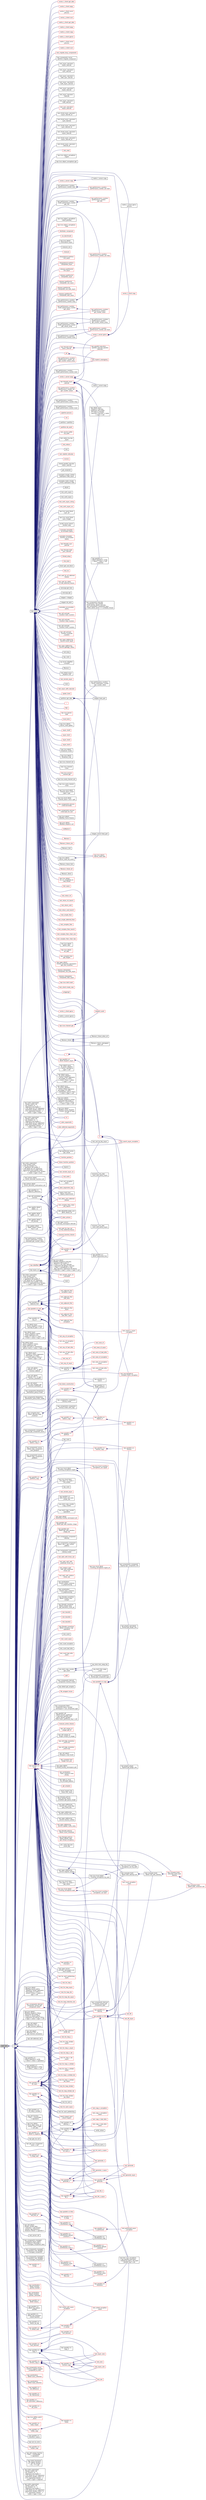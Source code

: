 digraph "test::call"
{
  edge [fontname="Helvetica",fontsize="10",labelfontname="Helvetica",labelfontsize="10"];
  node [fontname="Helvetica",fontsize="10",shape=record];
  rankdir="LR";
  Node2554 [label="test::call",height=0.2,width=0.4,color="black", fillcolor="grey75", style="filled", fontcolor="black"];
  Node2554 -> Node2555 [dir="back",color="midnightblue",fontsize="10",style="solid",fontname="Helvetica"];
  Node2555 [label="call",height=0.2,width=0.4,color="black", fillcolor="white", style="filled",URL="$d2/d67/promise__1620_8cpp.html#a58357f0b82bc761e1d0b9091ed563a70"];
  Node2555 -> Node2556 [dir="back",color="midnightblue",fontsize="10",style="solid",fontname="Helvetica"];
  Node2556 [label="hpx::actions::detail\l::action_decorate_function::call",height=0.2,width=0.4,color="black", fillcolor="white", style="filled",URL="$da/d26/structhpx_1_1actions_1_1detail_1_1action__decorate__function.html#a0a1b89b46a03970b0673db908a4780e9"];
  Node2555 -> Node2557 [dir="back",color="midnightblue",fontsize="10",style="solid",fontname="Helvetica"];
  Node2557 [label="hpx::actions::detail\l::action_decorate_continuation::call",height=0.2,width=0.4,color="black", fillcolor="white", style="filled",URL="$d3/d3e/structhpx_1_1actions_1_1detail_1_1action__decorate__continuation.html#a877c40f9c65d1309ef23b6902806b161"];
  Node2555 -> Node2558 [dir="back",color="midnightblue",fontsize="10",style="solid",fontname="Helvetica"];
  Node2558 [label="hpx::parallel::v1::\ladjacent_difference",height=0.2,width=0.4,color="black", fillcolor="white", style="filled",URL="$db/db9/namespacehpx_1_1parallel_1_1v1.html#a5aa9e2c155c1c458889ad7b38be140e1"];
  Node2555 -> Node2559 [dir="back",color="midnightblue",fontsize="10",style="solid",fontname="Helvetica"];
  Node2559 [label="hpx::parallel::v1::\ladjacent_find",height=0.2,width=0.4,color="black", fillcolor="white", style="filled",URL="$db/db9/namespacehpx_1_1parallel_1_1v1.html#a5adc6ae701415ba01961fa29836e00fa"];
  Node2559 -> Node2560 [dir="back",color="midnightblue",fontsize="10",style="solid",fontname="Helvetica"];
  Node2560 [label="test_adjacent_find",height=0.2,width=0.4,color="red", fillcolor="white", style="filled",URL="$d2/d99/adjacentfind_8cpp.html#a085124d7b6db3951bf6d7da430a9c479"];
  Node2559 -> Node2562 [dir="back",color="midnightblue",fontsize="10",style="solid",fontname="Helvetica"];
  Node2562 [label="test_adjacent_find\l_async",height=0.2,width=0.4,color="red", fillcolor="white", style="filled",URL="$d2/d99/adjacentfind_8cpp.html#a6c4a437f1bd2b84e48588b6839ac8ec3"];
  Node2559 -> Node2563 [dir="back",color="midnightblue",fontsize="10",style="solid",fontname="Helvetica"];
  Node2563 [label="test_adjacent_find\l_bad_alloc",height=0.2,width=0.4,color="red", fillcolor="white", style="filled",URL="$d3/d2a/adjacentfind__bad__alloc_8cpp.html#ae2b863c26777c67ecfddb3e3592290c2"];
  Node2559 -> Node2565 [dir="back",color="midnightblue",fontsize="10",style="solid",fontname="Helvetica"];
  Node2565 [label="test_adjacent_find\l_bad_alloc_async",height=0.2,width=0.4,color="red", fillcolor="white", style="filled",URL="$d3/d2a/adjacentfind__bad__alloc_8cpp.html#a7d7db2b4a1ef1c84692230ea8fae030a"];
  Node2559 -> Node2566 [dir="back",color="midnightblue",fontsize="10",style="solid",fontname="Helvetica"];
  Node2566 [label="test_adjacent_find\l_exception",height=0.2,width=0.4,color="red", fillcolor="white", style="filled",URL="$d8/da8/adjacentfind__binary__exception_8cpp.html#a9c28e0ba7bc14756b350c9f72dd94054"];
  Node2559 -> Node2568 [dir="back",color="midnightblue",fontsize="10",style="solid",fontname="Helvetica"];
  Node2568 [label="test_adjacent_find\l_exception_async",height=0.2,width=0.4,color="red", fillcolor="white", style="filled",URL="$d8/da8/adjacentfind__binary__exception_8cpp.html#a7b804f0c887a76a95e4e5f1cf16dc343"];
  Node2555 -> Node2569 [dir="back",color="midnightblue",fontsize="10",style="solid",fontname="Helvetica"];
  Node2569 [label="hpx::parallel::v1::\lnone_of",height=0.2,width=0.4,color="black", fillcolor="white", style="filled",URL="$db/db9/namespacehpx_1_1parallel_1_1v1.html#ae44352b56d9d9936c0ff9a90a50d3049"];
  Node2569 -> Node2570 [dir="back",color="midnightblue",fontsize="10",style="solid",fontname="Helvetica"];
  Node2570 [label="test_none_of",height=0.2,width=0.4,color="red", fillcolor="white", style="filled",URL="$de/d32/none__of_8cpp.html#a4188d9b781e7ae7dd7a9049eb2ef3c38"];
  Node2569 -> Node2572 [dir="back",color="midnightblue",fontsize="10",style="solid",fontname="Helvetica"];
  Node2572 [label="test_none_of_async",height=0.2,width=0.4,color="red", fillcolor="white", style="filled",URL="$de/d32/none__of_8cpp.html#a86a0a8c8f53ac6c09d22d4216bbeb59b"];
  Node2569 -> Node2573 [dir="back",color="midnightblue",fontsize="10",style="solid",fontname="Helvetica"];
  Node2573 [label="test_none_of_exception",height=0.2,width=0.4,color="red", fillcolor="white", style="filled",URL="$de/d32/none__of_8cpp.html#a6fc2ea520cb018511cd2c90504cadf0c"];
  Node2569 -> Node2575 [dir="back",color="midnightblue",fontsize="10",style="solid",fontname="Helvetica"];
  Node2575 [label="test_none_of_exception\l_async",height=0.2,width=0.4,color="red", fillcolor="white", style="filled",URL="$de/d32/none__of_8cpp.html#ac4f0567bb6e5f2e6ce455ab913ec9dfc"];
  Node2569 -> Node2576 [dir="back",color="midnightblue",fontsize="10",style="solid",fontname="Helvetica"];
  Node2576 [label="test_none_of_bad_alloc",height=0.2,width=0.4,color="red", fillcolor="white", style="filled",URL="$de/d32/none__of_8cpp.html#af214362a538f7307354bcfb31b7f6f6c"];
  Node2569 -> Node2578 [dir="back",color="midnightblue",fontsize="10",style="solid",fontname="Helvetica"];
  Node2578 [label="test_none_of_bad_alloc\l_async",height=0.2,width=0.4,color="red", fillcolor="white", style="filled",URL="$de/d32/none__of_8cpp.html#a98a0e0974e9e9829b45c786450df942c"];
  Node2555 -> Node2579 [dir="back",color="midnightblue",fontsize="10",style="solid",fontname="Helvetica"];
  Node2579 [label="hpx::parallel::v1::\lany_of",height=0.2,width=0.4,color="black", fillcolor="white", style="filled",URL="$db/db9/namespacehpx_1_1parallel_1_1v1.html#aa0008b3858cfed5bbaca31df3f5c748c"];
  Node2579 -> Node2569 [dir="back",color="midnightblue",fontsize="10",style="solid",fontname="Helvetica"];
  Node2579 -> Node2580 [dir="back",color="midnightblue",fontsize="10",style="solid",fontname="Helvetica"];
  Node2580 [label="test_any_of",height=0.2,width=0.4,color="red", fillcolor="white", style="filled",URL="$d8/d5d/any__of_8cpp.html#a3be6d1cf182d27096e687217832b6ffb"];
  Node2579 -> Node2582 [dir="back",color="midnightblue",fontsize="10",style="solid",fontname="Helvetica"];
  Node2582 [label="test_any_of_async",height=0.2,width=0.4,color="red", fillcolor="white", style="filled",URL="$d8/d5d/any__of_8cpp.html#af1056def42768dd08ff4f98ce58d5586"];
  Node2579 -> Node2583 [dir="back",color="midnightblue",fontsize="10",style="solid",fontname="Helvetica"];
  Node2583 [label="test_any_of_exception",height=0.2,width=0.4,color="red", fillcolor="white", style="filled",URL="$d8/d5d/any__of_8cpp.html#a348c2914b5d59fa0b61c79e37df17034"];
  Node2579 -> Node2585 [dir="back",color="midnightblue",fontsize="10",style="solid",fontname="Helvetica"];
  Node2585 [label="test_any_of_exception\l_async",height=0.2,width=0.4,color="red", fillcolor="white", style="filled",URL="$d8/d5d/any__of_8cpp.html#ad81e0ee038af5e3b7dd176ced1237e38"];
  Node2579 -> Node2586 [dir="back",color="midnightblue",fontsize="10",style="solid",fontname="Helvetica"];
  Node2586 [label="test_any_of_bad_alloc",height=0.2,width=0.4,color="red", fillcolor="white", style="filled",URL="$d8/d5d/any__of_8cpp.html#a24ee4ddcdaee70f8bbb0a44bab89ff9a"];
  Node2579 -> Node2588 [dir="back",color="midnightblue",fontsize="10",style="solid",fontname="Helvetica"];
  Node2588 [label="test_any_of_bad_alloc\l_async",height=0.2,width=0.4,color="red", fillcolor="white", style="filled",URL="$d8/d5d/any__of_8cpp.html#a39de4a734510b3f4ae74c26a6c0834b0"];
  Node2555 -> Node2589 [dir="back",color="midnightblue",fontsize="10",style="solid",fontname="Helvetica"];
  Node2589 [label="hpx::util::annotated\l_function",height=0.2,width=0.4,color="black", fillcolor="white", style="filled",URL="$df/dad/namespacehpx_1_1util.html#a2f7eb37b70389b630a72e49099f018c5"];
  Node2589 -> Node2590 [dir="back",color="midnightblue",fontsize="10",style="solid",fontname="Helvetica"];
  Node2590 [label="hpx::components::executor\l_component\< hpx::parallel\l::local_priority_queue_executor,\l hpx::components::component_base\l\< hello_world_server \> \>::schedule_thread",height=0.2,width=0.4,color="black", fillcolor="white", style="filled",URL="$d8/d54/structhpx_1_1components_1_1executor__component.html#a4cc76a85f446422f2374caf8e347b1f5"];
  Node2589 -> Node2591 [dir="back",color="midnightblue",fontsize="10",style="solid",fontname="Helvetica"];
  Node2591 [label="hpx_main",height=0.2,width=0.4,color="black", fillcolor="white", style="filled",URL="$d5/dbf/for__each__annotated__function_8cpp.html#aefd26dd818037509b2241068d57e3e1d"];
  Node2555 -> Node2592 [dir="back",color="midnightblue",fontsize="10",style="solid",fontname="Helvetica"];
  Node2592 [label="hpx::applier::detail\l::apply_l_p",height=0.2,width=0.4,color="black", fillcolor="white", style="filled",URL="$d1/d2a/namespacehpx_1_1applier_1_1detail.html#ad104d4accd8d5e33a137499875f4defa"];
  Node2555 -> Node2593 [dir="back",color="midnightblue",fontsize="10",style="solid",fontname="Helvetica"];
  Node2593 [label="hpx::applier::detail\l::apply_l_p_val",height=0.2,width=0.4,color="black", fillcolor="white", style="filled",URL="$d1/d2a/namespacehpx_1_1applier_1_1detail.html#adcdf84985fcb4a126d580a52dc2fa029"];
  Node2555 -> Node2594 [dir="back",color="midnightblue",fontsize="10",style="solid",fontname="Helvetica"];
  Node2594 [label="hpx::applier::detail\l::fix_priority",height=0.2,width=0.4,color="black", fillcolor="white", style="filled",URL="$d1/d2a/namespacehpx_1_1applier_1_1detail.html#a0e23da07f2b8a89303fe388da4a2b6d5"];
  Node2555 -> Node2595 [dir="back",color="midnightblue",fontsize="10",style="solid",fontname="Helvetica"];
  Node2595 [label="hpx::applier::detail\l::apply_helper\< Action,\l true \>::call",height=0.2,width=0.4,color="black", fillcolor="white", style="filled",URL="$d6/d73/structhpx_1_1applier_1_1detail_1_1apply__helper_3_01_action_00_01true_01_4.html#a7b6ec770dd1e402409ed236a6dd58c4a"];
  Node2555 -> Node2596 [dir="back",color="midnightblue",fontsize="10",style="solid",fontname="Helvetica"];
  Node2596 [label="hpx::performance_counters\l::server::arithmetics_counter\l::get_counter_value",height=0.2,width=0.4,color="black", fillcolor="white", style="filled",URL="$d4/d45/classhpx_1_1performance__counters_1_1server_1_1arithmetics__counter.html#a202d63f4d2380639ab50bdc8958d13f2",tooltip="Overloads from the base_counter base class. "];
  Node2555 -> Node2597 [dir="back",color="midnightblue",fontsize="10",style="solid",fontname="Helvetica"];
  Node2597 [label="hpx::performance_counters\l::server::arithmetics_counter\l_extended::get_counter_value",height=0.2,width=0.4,color="black", fillcolor="white", style="filled",URL="$df/d89/classhpx_1_1performance__counters_1_1server_1_1arithmetics__counter__extended.html#a37679be547d209e1542577346a3602f0",tooltip="Overloads from the base_counter base class. "];
  Node2555 -> Node2598 [dir="back",color="midnightblue",fontsize="10",style="solid",fontname="Helvetica"];
  Node2598 [label="hpx::detail::async\l_dispatch\< Executor,\l typename std::enable\l_if\< traits::is_threads\l_executor\< Executor \>::value\l \>::type \>::call",height=0.2,width=0.4,color="black", fillcolor="white", style="filled",URL="$d5/d5f/structhpx_1_1detail_1_1async__dispatch_3_01_executor_00_01typename_01std_1_1enable__if_3_01traita44db7c2c922c368411b64843735ff0e.html#add99e1c867ca80a2abd6b1e9bf6f4275"];
  Node2555 -> Node2599 [dir="back",color="midnightblue",fontsize="10",style="solid",fontname="Helvetica"];
  Node2599 [label="hpx::async",height=0.2,width=0.4,color="black", fillcolor="white", style="filled",URL="$d8/d83/namespacehpx.html#acb7d8e37b73b823956ce144f9a57eaa4"];
  Node2599 -> Node2600 [dir="back",color="midnightblue",fontsize="10",style="solid",fontname="Helvetica"];
  Node2600 [label="partition::get_data",height=0.2,width=0.4,color="black", fillcolor="white", style="filled",URL="$d3/d98/structpartition.html#abcd76329a2cbe6b6123049829b01f995"];
  Node2600 -> Node2601 [dir="back",color="midnightblue",fontsize="10",style="solid",fontname="Helvetica"];
  Node2601 [label="stepper::heat_part",height=0.2,width=0.4,color="black", fillcolor="white", style="filled",URL="$d0/da6/structstepper.html#aa73df55693dd4fbf438c791547966e05"];
  Node2600 -> Node2602 [dir="back",color="midnightblue",fontsize="10",style="solid",fontname="Helvetica"];
  Node2602 [label="stepper_server::heat_part",height=0.2,width=0.4,color="black", fillcolor="white", style="filled",URL="$d5/d90/structstepper__server.html#afa5b8f3719715ca2c7c7c70ebc54797c"];
  Node2599 -> Node2601 [dir="back",color="midnightblue",fontsize="10",style="solid",fontname="Helvetica"];
  Node2599 -> Node2603 [dir="back",color="midnightblue",fontsize="10",style="solid",fontname="Helvetica"];
  Node2603 [label="stepper::~stepper",height=0.2,width=0.4,color="black", fillcolor="white", style="filled",URL="$d0/da6/structstepper.html#add73bef54a4602b7a9c84c4fedcde6d0"];
  Node2599 -> Node2604 [dir="back",color="midnightblue",fontsize="10",style="solid",fontname="Helvetica"];
  Node2604 [label="stepper::do_work",height=0.2,width=0.4,color="black", fillcolor="white", style="filled",URL="$d0/da6/structstepper.html#ab12be1d1a4b219f151ec9874d1552e34"];
  Node2599 -> Node2602 [dir="back",color="midnightblue",fontsize="10",style="solid",fontname="Helvetica"];
  Node2599 -> Node2605 [dir="back",color="midnightblue",fontsize="10",style="solid",fontname="Helvetica"];
  Node2605 [label="examples::accumulator\l::query",height=0.2,width=0.4,color="red", fillcolor="white", style="filled",URL="$dd/d06/classexamples_1_1accumulator.html#a5bbc4d7cce27f344eef3bfbf17d471fc"];
  Node2599 -> Node2608 [dir="back",color="midnightblue",fontsize="10",style="solid",fontname="Helvetica"];
  Node2608 [label="hpx::util::activate\l_counters::start_counters",height=0.2,width=0.4,color="red", fillcolor="white", style="filled",URL="$d9/d0b/classhpx_1_1util_1_1activate__counters.html#af2193bbb81054707baea1f8f19d63ddf"];
  Node2599 -> Node2610 [dir="back",color="midnightblue",fontsize="10",style="solid",fontname="Helvetica"];
  Node2610 [label="hpx::util::activate\l_counters::stop_counters",height=0.2,width=0.4,color="red", fillcolor="white", style="filled",URL="$d9/d0b/classhpx_1_1util_1_1activate__counters.html#a61f1598c47b0625dd12c570170251f50"];
  Node2599 -> Node2612 [dir="back",color="midnightblue",fontsize="10",style="solid",fontname="Helvetica"];
  Node2612 [label="hpx::util::activate\l_counters::reset_counters",height=0.2,width=0.4,color="black", fillcolor="white", style="filled",URL="$d9/d0b/classhpx_1_1util_1_1activate__counters.html#a690fe1346b07619581fc541fa99b3493"];
  Node2599 -> Node2613 [dir="back",color="midnightblue",fontsize="10",style="solid",fontname="Helvetica"];
  Node2613 [label="hpx::util::activate\l_counters::evaluate\l_counters",height=0.2,width=0.4,color="red", fillcolor="white", style="filled",URL="$d9/d0b/classhpx_1_1util_1_1activate__counters.html#a0d0be179e43254beb3d99bb85d971236"];
  Node2599 -> Node2615 [dir="back",color="midnightblue",fontsize="10",style="solid",fontname="Helvetica"];
  Node2615 [label="hpx::agas::addressing\l_service::incref_async",height=0.2,width=0.4,color="red", fillcolor="white", style="filled",URL="$db/d58/structhpx_1_1agas_1_1addressing__service.html#adae9df2634cf648f129f203c3678c1c1",tooltip="Increment the global reference count for the given id. "];
  Node2599 -> Node2709 [dir="back",color="midnightblue",fontsize="10",style="solid",fontname="Helvetica"];
  Node2709 [label="hpx::agas::addressing\l_service::garbage_collect",height=0.2,width=0.4,color="red", fillcolor="white", style="filled",URL="$db/d58/structhpx_1_1agas_1_1addressing__service.html#a87dcae0eacf6e62d5103ebf516d86f63"];
  Node2599 -> Node3202 [dir="back",color="midnightblue",fontsize="10",style="solid",fontname="Helvetica"];
  Node3202 [label="test::ping",height=0.2,width=0.4,color="black", fillcolor="white", style="filled",URL="$d8/d89/structtest.html#ae5847182de32466f311f13f0dec7cd8e"];
  Node2599 -> Node3203 [dir="back",color="midnightblue",fontsize="10",style="solid",fontname="Helvetica"];
  Node3203 [label="hpx_main",height=0.2,width=0.4,color="black", fillcolor="white", style="filled",URL="$dc/dc0/after__588_8cpp.html#a4ca51ec94fa82421fc621b58eef7b01c"];
  Node2599 -> Node3204 [dir="back",color="midnightblue",fontsize="10",style="solid",fontname="Helvetica"];
  Node3204 [label="ag::server::allgather\l::compute",height=0.2,width=0.4,color="black", fillcolor="white", style="filled",URL="$d8/d67/classag_1_1server_1_1allgather.html#a2ee593a21aefecae309f8eeedd178bd7"];
  Node2599 -> Node3205 [dir="back",color="midnightblue",fontsize="10",style="solid",fontname="Helvetica"];
  Node3205 [label="fibonacci",height=0.2,width=0.4,color="black", fillcolor="white", style="filled",URL="$d8/de5/apex__action__count_8cpp.html#aa9a1997d5209d835cd3c458d97214805"];
  Node2599 -> Node3206 [dir="back",color="midnightblue",fontsize="10",style="solid",fontname="Helvetica"];
  Node3206 [label="hpx::detail::async\l_dispatch::call",height=0.2,width=0.4,color="black", fillcolor="white", style="filled",URL="$d6/d69/structhpx_1_1detail_1_1async__dispatch.html#af3f327a26172de6ce8afa74a45e942b8"];
  Node2599 -> Node3207 [dir="back",color="midnightblue",fontsize="10",style="solid",fontname="Helvetica"];
  Node3207 [label="test_remote_async",height=0.2,width=0.4,color="red", fillcolor="white", style="filled",URL="$db/de6/async__action__1813_8cpp.html#af26e331d55cd69b2a6ef7070fe033535"];
  Node2599 -> Node3209 [dir="back",color="midnightblue",fontsize="10",style="solid",fontname="Helvetica"];
  Node3209 [label="hpx::detail::async\l_cb_action_dispatch\l\< Action, naming::id\l_type \>::call",height=0.2,width=0.4,color="black", fillcolor="white", style="filled",URL="$dd/d05/structhpx_1_1detail_1_1async__cb__action__dispatch_3_01_action_00_01naming_1_1id__type_01_4.html#a50a48abf794e98ebbab57ecfac59d0e8"];
  Node2599 -> Node3210 [dir="back",color="midnightblue",fontsize="10",style="solid",fontname="Helvetica"];
  Node3210 [label="hpx::detail::async\l_cb_action_dispatch\l\< Action, Client, typename\l std::enable_if\< traits::\lis_client\< Client \>::value\l \>::type \>::call",height=0.2,width=0.4,color="black", fillcolor="white", style="filled",URL="$dc/dd6/structhpx_1_1detail_1_1async__cb__action__dispatch_3_01_action_00_01_client_00_01typename_01std_147d7ef25b58e4bd31ba0c840bb57474.html#a61da8858ae4cc77b14b4ec9437b49b8e"];
  Node2599 -> Node3211 [dir="back",color="midnightblue",fontsize="10",style="solid",fontname="Helvetica"];
  Node3211 [label="hpx::detail::async\l_cb_action_dispatch\l\< Action, Policy, typename\l std::enable_if\< traits::\lis_distribution_policy\< Policy\l \>::value \>::type \>::call",height=0.2,width=0.4,color="black", fillcolor="white", style="filled",URL="$de/d25/structhpx_1_1detail_1_1async__cb__action__dispatch_3_01_action_00_01_policy_00_01typename_01std_f7eacbd99ae4beb9e61e4149e1a2adc8.html#adc380733a66b8f78e59f19350d3f92cc"];
  Node2599 -> Node3212 [dir="back",color="midnightblue",fontsize="10",style="solid",fontname="Helvetica"];
  Node3212 [label="test_remote_async_cb",height=0.2,width=0.4,color="red", fillcolor="white", style="filled",URL="$da/d88/async__cb__remote_8cpp.html#a696e56ba0ade0311e4a0e06254e743d9"];
  Node2599 -> Node3214 [dir="back",color="midnightblue",fontsize="10",style="solid",fontname="Helvetica"];
  Node3214 [label="main",height=0.2,width=0.4,color="black", fillcolor="white", style="filled",URL="$da/d8e/async__deferred__1523_8cpp.html#ae66f6b31b5ad750f1fe042a706a4e3d4"];
  Node2599 -> Node3215 [dir="back",color="midnightblue",fontsize="10",style="solid",fontname="Helvetica"];
  Node3215 [label="test_async_with_executor",height=0.2,width=0.4,color="red", fillcolor="white", style="filled",URL="$d4/dce/async__local__executor_8cpp.html#a3be1a86d23b45cd956b5d793a25bc1f3"];
  Node2599 -> Node3217 [dir="back",color="midnightblue",fontsize="10",style="solid",fontname="Helvetica"];
  Node3217 [label="spawn_level",height=0.2,width=0.4,color="red", fillcolor="white", style="filled",URL="$de/da6/async__overheads_8cpp.html#a456defbaea2e41cd35e7b02a0376a056"];
  Node2599 -> Node3219 [dir="back",color="midnightblue",fontsize="10",style="solid",fontname="Helvetica"];
  Node3219 [label="f",height=0.2,width=0.4,color="red", fillcolor="white", style="filled",URL="$d4/d13/async__unwrap__1037_8cpp.html#a02a6b0b4f77af9f69a841dc8262b0cd0"];
  Node3219 -> Node3239 [dir="back",color="midnightblue",fontsize="10",style="solid",fontname="Helvetica"];
  Node3239 [label="h",height=0.2,width=0.4,color="red", fillcolor="white", style="filled",URL="$d4/d13/async__unwrap__1037_8cpp.html#a68bf2774bfb21af6d8c70eaf70834b03"];
  Node3239 -> Node3270 [dir="back",color="midnightblue",fontsize="10",style="solid",fontname="Helvetica"];
  Node3270 [label="test_lexicographical\l_compare_async_exception",height=0.2,width=0.4,color="red", fillcolor="white", style="filled",URL="$dd/de6/lexicographical__compare_8cpp.html#a7d669f96c9a4db81312d23d9d344afd5"];
  Node3239 -> Node3290 [dir="back",color="midnightblue",fontsize="10",style="solid",fontname="Helvetica"];
  Node3290 [label="test_search_async_exception",height=0.2,width=0.4,color="red", fillcolor="white", style="filled",URL="$d9/def/search_8cpp.html#a800e7434700e07b3fcd8c8519b25caff"];
  Node3239 -> Node3313 [dir="back",color="midnightblue",fontsize="10",style="solid",fontname="Helvetica"];
  Node3313 [label="test_search_n_async\l_exception",height=0.2,width=0.4,color="red", fillcolor="white", style="filled",URL="$dc/dc5/searchn_8cpp.html#a92730ec9ee1563d03c8ffba9150e5b42"];
  Node2599 -> Node3239 [dir="back",color="midnightblue",fontsize="10",style="solid",fontname="Helvetica"];
  Node2599 -> Node3317 [dir="back",color="midnightblue",fontsize="10",style="solid",fontname="Helvetica"];
  Node3317 [label="i",height=0.2,width=0.4,color="red", fillcolor="white", style="filled",URL="$d4/d13/async__unwrap__1037_8cpp.html#a9c026ca0f8b0f32b1520856246feb2f0"];
  Node2599 -> Node3318 [dir="back",color="midnightblue",fontsize="10",style="solid",fontname="Helvetica"];
  Node3318 [label="fib2",height=0.2,width=0.4,color="red", fillcolor="white", style="filled",URL="$d6/d41/await_8cpp.html#a8d09ce7eddc668ef07cf949b8801c414"];
  Node2599 -> Node2658 [dir="back",color="midnightblue",fontsize="10",style="solid",fontname="Helvetica"];
  Node2658 [label="hpx::lcos::barrier\l::wait",height=0.2,width=0.4,color="red", fillcolor="white", style="filled",URL="$d9/dab/classhpx_1_1lcos_1_1barrier.html#a1fcac5ce49dd1b9800affc8c8b84e4c9"];
  Node2599 -> Node3321 [dir="back",color="midnightblue",fontsize="10",style="solid",fontname="Helvetica"];
  Node3321 [label="local_tests",height=0.2,width=0.4,color="red", fillcolor="white", style="filled",URL="$df/d63/tests_2unit_2lcos_2barrier_8cpp.html#adfee0f3e737c1b6eb1504cceb8a2f264"];
  Node2599 -> Node3323 [dir="back",color="midnightblue",fontsize="10",style="solid",fontname="Helvetica"];
  Node3323 [label="hpx::lcos::detail::\lbarrier_node::wait",height=0.2,width=0.4,color="red", fillcolor="white", style="filled",URL="$dc/dd7/structhpx_1_1lcos_1_1detail_1_1barrier__node.html#aa4e3bd2f6143714f869892b8e992c45e"];
  Node2599 -> Node3324 [dir="back",color="midnightblue",fontsize="10",style="solid",fontname="Helvetica"];
  Node3324 [label="hpx::lcos::detail::\lbarrier_node::gather",height=0.2,width=0.4,color="black", fillcolor="white", style="filled",URL="$dc/dd7/structhpx_1_1lcos_1_1detail_1_1barrier__node.html#a6573676b4111eb5820df6dadb5cb12bb"];
  Node2599 -> Node3325 [dir="back",color="midnightblue",fontsize="10",style="solid",fontname="Helvetica"];
  Node3325 [label="hpx::lcos::detail::\lbarrier_node::set_event",height=0.2,width=0.4,color="black", fillcolor="white", style="filled",URL="$dc/dd7/structhpx_1_1lcos_1_1detail_1_1barrier__node.html#a7c4df1612298d6bca82818ad1ab263e7"];
  Node3325 -> Node3323 [dir="back",color="midnightblue",fontsize="10",style="solid",fontname="Helvetica"];
  Node2599 -> Node3326 [dir="back",color="midnightblue",fontsize="10",style="solid",fontname="Helvetica"];
  Node3326 [label="async_test0",height=0.2,width=0.4,color="red", fillcolor="white", style="filled",URL="$d7/d85/bind__action_8cpp.html#a6e170bc8301135a73d989a36b5949f31"];
  Node2599 -> Node3330 [dir="back",color="midnightblue",fontsize="10",style="solid",fontname="Helvetica"];
  Node3330 [label="async_test1",height=0.2,width=0.4,color="red", fillcolor="white", style="filled",URL="$d7/d85/bind__action_8cpp.html#a8a6dc0c9697b71f0268cece100ed3de6"];
  Node2599 -> Node3331 [dir="back",color="midnightblue",fontsize="10",style="solid",fontname="Helvetica"];
  Node3331 [label="async_test2",height=0.2,width=0.4,color="red", fillcolor="white", style="filled",URL="$d7/d85/bind__action_8cpp.html#a0cbd5e553ad5bc0f68c30d8c6cde5f22"];
  Node2599 -> Node3332 [dir="back",color="midnightblue",fontsize="10",style="solid",fontname="Helvetica"];
  Node3332 [label="async_test3",height=0.2,width=0.4,color="red", fillcolor="white", style="filled",URL="$d7/d85/bind__action_8cpp.html#abd69a86bd7ba24796c604d156ad239fb"];
  Node2599 -> Node3333 [dir="back",color="midnightblue",fontsize="10",style="solid",fontname="Helvetica"];
  Node3333 [label="hpx::lcos::detail::\lbroadcast_invoke",height=0.2,width=0.4,color="black", fillcolor="white", style="filled",URL="$d4/d6c/namespacehpx_1_1lcos_1_1detail.html#af2de60f6866e55e9b0e127ee0111b8de"];
  Node2599 -> Node3334 [dir="back",color="midnightblue",fontsize="10",style="solid",fontname="Helvetica"];
  Node3334 [label="hpx::lcos::detail::\lbroadcast_impl",height=0.2,width=0.4,color="black", fillcolor="white", style="filled",URL="$d4/d6c/namespacehpx_1_1lcos_1_1detail.html#a6575c2189b82a495a00b099f7c150172"];
  Node2599 -> Node2830 [dir="back",color="midnightblue",fontsize="10",style="solid",fontname="Helvetica"];
  Node2830 [label="dispatch_work",height=0.2,width=0.4,color="red", fillcolor="white", style="filled",URL="$dd/d5f/channel_8cpp.html#a3d606b83e4ff5fddcaf60e1e4724c219"];
  Node2599 -> Node3335 [dir="back",color="midnightblue",fontsize="10",style="solid",fontname="Helvetica"];
  Node3335 [label="hpx::lcos::channel::get",height=0.2,width=0.4,color="red", fillcolor="white", style="filled",URL="$db/d40/classhpx_1_1lcos_1_1channel.html#a9e5eb00de5cb512bc1319c3df58f911a"];
  Node3335 -> Node2830 [dir="back",color="midnightblue",fontsize="10",style="solid",fontname="Helvetica"];
  Node2599 -> Node3338 [dir="back",color="midnightblue",fontsize="10",style="solid",fontname="Helvetica"];
  Node3338 [label="hpx::lcos::channel::set",height=0.2,width=0.4,color="black", fillcolor="white", style="filled",URL="$db/d40/classhpx_1_1lcos_1_1channel.html#a8bc9328d7401b6ec01149f00bf9c0207"];
  Node2599 -> Node3339 [dir="back",color="midnightblue",fontsize="10",style="solid",fontname="Helvetica"];
  Node3339 [label="hpx::lcos::channel\l::close",height=0.2,width=0.4,color="black", fillcolor="white", style="filled",URL="$db/d40/classhpx_1_1lcos_1_1channel.html#ae8be5ae3499f7e138717eda6aa7bfc3e"];
  Node2599 -> Node3340 [dir="back",color="midnightblue",fontsize="10",style="solid",fontname="Helvetica"];
  Node3340 [label="hpx::lcos::receive\l_channel::get",height=0.2,width=0.4,color="red", fillcolor="white", style="filled",URL="$d8/d0f/classhpx_1_1lcos_1_1receive__channel.html#aad8864159f980a793613ab1ba07b11d5"];
  Node2599 -> Node3341 [dir="back",color="midnightblue",fontsize="10",style="solid",fontname="Helvetica"];
  Node3341 [label="hpx::lcos::send_channel::set",height=0.2,width=0.4,color="black", fillcolor="white", style="filled",URL="$d3/db6/classhpx_1_1lcos_1_1send__channel.html#ae8804bec13a345052b522df87c13bca0"];
  Node2599 -> Node3342 [dir="back",color="midnightblue",fontsize="10",style="solid",fontname="Helvetica"];
  Node3342 [label="hpx::lcos::send_channel\l::close",height=0.2,width=0.4,color="black", fillcolor="white", style="filled",URL="$d3/db6/classhpx_1_1lcos_1_1send__channel.html#aff84b4a96bae22df6ccb2c960863cf91"];
  Node2599 -> Node3343 [dir="back",color="midnightblue",fontsize="10",style="solid",fontname="Helvetica"];
  Node3343 [label="hpx::lcos::local::detail\l::channel_base\< result\l_type \>::get",height=0.2,width=0.4,color="black", fillcolor="white", style="filled",URL="$de/d49/classhpx_1_1lcos_1_1local_1_1detail_1_1channel__base.html#a9355844d1dc61a9033a385b589376310"];
  Node2599 -> Node3344 [dir="back",color="midnightblue",fontsize="10",style="solid",fontname="Helvetica"];
  Node3344 [label="hpx::lcos::local::detail\l::channel_base\< void \>::get",height=0.2,width=0.4,color="black", fillcolor="white", style="filled",URL="$de/d88/classhpx_1_1lcos_1_1local_1_1detail_1_1channel__base_3_01void_01_4.html#ae6a414e93bcdbb1a4e76dc6c75a967aa"];
  Node2599 -> Node3345 [dir="back",color="midnightblue",fontsize="10",style="solid",fontname="Helvetica"];
  Node3345 [label="hpx::components::process\l::child::terminate",height=0.2,width=0.4,color="red", fillcolor="white", style="filled",URL="$d6/de0/classhpx_1_1components_1_1process_1_1child.html#a151e77b6dce945690378fb65695a2ce8"];
  Node2599 -> Node3348 [dir="back",color="midnightblue",fontsize="10",style="solid",fontname="Helvetica"];
  Node3348 [label="hpx::components::process\l::child::wait_for_exit",height=0.2,width=0.4,color="red", fillcolor="white", style="filled",URL="$d6/de0/classhpx_1_1components_1_1process_1_1child.html#a623baa6c2b7608207595e2f4cd20e544"];
  Node2599 -> Node3350 [dir="back",color="midnightblue",fontsize="10",style="solid",fontname="Helvetica"];
  Node3350 [label="hpx::lcos::detail::\ldataflow_frame::finalize",height=0.2,width=0.4,color="black", fillcolor="white", style="filled",URL="$db/df7/structhpx_1_1lcos_1_1detail_1_1dataflow__frame.html#aca3b5941ed9e64a19c32ffa0069216f1"];
  Node2599 -> Node3351 [dir="back",color="midnightblue",fontsize="10",style="solid",fontname="Helvetica"];
  Node3351 [label="hpx::lcos::detail::\ldataflow_dispatch\< Action,\l typename std::enable_if\l\< traits::is_action\< Action\l \>::value \>::type \>::call",height=0.2,width=0.4,color="black", fillcolor="white", style="filled",URL="$d3/d39/structhpx_1_1lcos_1_1detail_1_1dataflow__dispatch_3_01_action_00_01typename_01std_1_1enable__if_bb4519c5dfd6f9cc73167dd8a509f805.html#aeb33a728a21fa65fa23c095b40aa5bc3"];
  Node2599 -> Node3352 [dir="back",color="midnightblue",fontsize="10",style="solid",fontname="Helvetica"];
  Node3352 [label="hpx::lcos::detail::\ldataflow_action_dispatch\l\< Action, naming::id_type\l \>::call",height=0.2,width=0.4,color="black", fillcolor="white", style="filled",URL="$d3/df6/structhpx_1_1lcos_1_1detail_1_1dataflow__action__dispatch_3_01_action_00_01naming_1_1id__type_01_4.html#a04f10938089257129075452a8db8db77"];
  Node2599 -> Node3353 [dir="back",color="midnightblue",fontsize="10",style="solid",fontname="Helvetica"];
  Node3353 [label="hpx::lcos::detail::\ldataflow_dispatch::call",height=0.2,width=0.4,color="red", fillcolor="white", style="filled",URL="$d1/d86/structhpx_1_1lcos_1_1detail_1_1dataflow__dispatch.html#ad092274142d2aee49cd4dfb0be95ac12"];
  Node2599 -> Node3355 [dir="back",color="midnightblue",fontsize="10",style="solid",fontname="Helvetica"];
  Node3355 [label="LU",height=0.2,width=0.4,color="red", fillcolor="white", style="filled",URL="$d6/da1/dataflow__791_8cpp.html#a6bf1b70c4cf8b5ea34290c2eabb4d7f5"];
  Node2599 -> Node3358 [dir="back",color="midnightblue",fontsize="10",style="solid",fontname="Helvetica"];
  Node3358 [label="InitMatrix3",height=0.2,width=0.4,color="red", fillcolor="white", style="filled",URL="$d6/da1/dataflow__791_8cpp.html#a15fb12abb64f6f59ff120787c4c1a84a"];
  Node2599 -> Node3359 [dir="back",color="midnightblue",fontsize="10",style="solid",fontname="Helvetica"];
  Node3359 [label="hpx::parallel::v1::\ldetail::dispatch_async",height=0.2,width=0.4,color="red", fillcolor="white", style="filled",URL="$d2/ddd/namespacehpx_1_1parallel_1_1v1_1_1detail.html#a956a28c634619363658f6e201d6cc1b4"];
  Node3359 -> Node3427 [dir="back",color="midnightblue",fontsize="10",style="solid",fontname="Helvetica"];
  Node3427 [label="hpx::parallel::v1::\ldetail::segmented_find",height=0.2,width=0.4,color="black", fillcolor="white", style="filled",URL="$d2/ddd/namespacehpx_1_1parallel_1_1v1_1_1detail.html#aa7136bd765c6adf42c9825ebec450f3c"];
  Node2599 -> Node3428 [dir="back",color="midnightblue",fontsize="10",style="solid",fontname="Helvetica"];
  Node3428 [label="_fibonacci",height=0.2,width=0.4,color="red", fillcolor="white", style="filled",URL="$dc/d1c/fibonacci__await_8cpp.html#acdec6cce6a7fb7916e541fa7b85b0758"];
  Node2599 -> Node3432 [dir="back",color="midnightblue",fontsize="10",style="solid",fontname="Helvetica"];
  Node3432 [label="fibonacci_future_one",height=0.2,width=0.4,color="red", fillcolor="white", style="filled",URL="$d6/de3/fibonacci__futures_8cpp.html#a8c60e39c078f20e0ab7058efcd55cad8"];
  Node2599 -> Node3438 [dir="back",color="midnightblue",fontsize="10",style="solid",fontname="Helvetica"];
  Node3438 [label="fibonacci_fork",height=0.2,width=0.4,color="black", fillcolor="white", style="filled",URL="$d6/de3/fibonacci__futures_8cpp.html#aa66bc9bee006a42227cd263b32b8245d"];
  Node2599 -> Node3439 [dir="back",color="midnightblue",fontsize="10",style="solid",fontname="Helvetica"];
  Node3439 [label="fibonacci_future",height=0.2,width=0.4,color="black", fillcolor="white", style="filled",URL="$d6/de3/fibonacci__futures_8cpp.html#a2bbe7e56731e3ed511f3833942af9c55"];
  Node3439 -> Node3440 [dir="back",color="midnightblue",fontsize="10",style="solid",fontname="Helvetica"];
  Node3440 [label="fibonacci_future_when_all",height=0.2,width=0.4,color="black", fillcolor="white", style="filled",URL="$d6/de3/fibonacci__futures_8cpp.html#affc8779f8a0a024160357a50e6be8210"];
  Node3439 -> Node3441 [dir="back",color="midnightblue",fontsize="10",style="solid",fontname="Helvetica"];
  Node3441 [label="fibonacci_future_unwrapped\l_when_all",height=0.2,width=0.4,color="black", fillcolor="white", style="filled",URL="$d6/de3/fibonacci__futures_8cpp.html#a8329d82110bd9484dbc400e50e1128b4"];
  Node2599 -> Node3442 [dir="back",color="midnightblue",fontsize="10",style="solid",fontname="Helvetica"];
  Node3442 [label="fibonacci_future_fork",height=0.2,width=0.4,color="black", fillcolor="white", style="filled",URL="$d6/de3/fibonacci__futures_8cpp.html#a0a9bdb7e9010a14fa94ad970e05b7e3d"];
  Node2599 -> Node3440 [dir="back",color="midnightblue",fontsize="10",style="solid",fontname="Helvetica"];
  Node2599 -> Node3441 [dir="back",color="midnightblue",fontsize="10",style="solid",fontname="Helvetica"];
  Node2599 -> Node3443 [dir="back",color="midnightblue",fontsize="10",style="solid",fontname="Helvetica"];
  Node3443 [label="fibonacci_future_all",height=0.2,width=0.4,color="red", fillcolor="white", style="filled",URL="$d6/de3/fibonacci__futures_8cpp.html#a7b46a4821d812f249d5ad3908cecd85f"];
  Node2599 -> Node3445 [dir="back",color="midnightblue",fontsize="10",style="solid",fontname="Helvetica"];
  Node3445 [label="fibonacci_direct",height=0.2,width=0.4,color="black", fillcolor="white", style="filled",URL="$d8/d78/fibonacci__one_8cpp.html#a73eeac12518e9370007a5d78557e16ca"];
  Node2599 -> Node3132 [dir="back",color="midnightblue",fontsize="10",style="solid",fontname="Helvetica"];
  Node3132 [label="hpx::lcos::detail::\lrun_on_completed_on\l_new_thread",height=0.2,width=0.4,color="red", fillcolor="white", style="filled",URL="$d4/d6c/namespacehpx_1_1lcos_1_1detail.html#a79136154f953edeeec68a6bbe296010c"];
  Node2599 -> Node3176 [dir="back",color="midnightblue",fontsize="10",style="solid",fontname="Helvetica"];
  Node3176 [label="measure_function_futures",height=0.2,width=0.4,color="red", fillcolor="white", style="filled",URL="$d3/d79/future__overhead_8cpp.html#abb9c0468f399cf830ce0334538c8b7bc"];
  Node2599 -> Node3446 [dir="back",color="midnightblue",fontsize="10",style="solid",fontname="Helvetica"];
  Node3446 [label="test_async",height=0.2,width=0.4,color="red", fillcolor="white", style="filled",URL="$d3/dc8/future__ref_8cpp.html#a604cee7b7b11bc0966fdf08b800c6acb"];
  Node2599 -> Node3061 [dir="back",color="midnightblue",fontsize="10",style="solid",fontname="Helvetica"];
  Node3061 [label="p4",height=0.2,width=0.4,color="red", fillcolor="white", style="filled",URL="$df/da5/future__then_8cpp.html#a2e41883da983a4e735ff63a070df689f"];
  Node3061 -> Node3033 [dir="back",color="midnightblue",fontsize="10",style="solid",fontname="Helvetica"];
  Node3033 [label="test_implicit_unwrapping",height=0.2,width=0.4,color="red", fillcolor="white", style="filled",URL="$df/da5/future__then_8cpp.html#ad7b1b04c3515e5bf95459e94b1bdc337"];
  Node2599 -> Node3028 [dir="back",color="midnightblue",fontsize="10",style="solid",fontname="Helvetica"];
  Node3028 [label="test_return_int",height=0.2,width=0.4,color="red", fillcolor="white", style="filled",URL="$df/da5/future__then_8cpp.html#a4574c7d42a67c66efb94b4aad426e984"];
  Node2599 -> Node3030 [dir="back",color="midnightblue",fontsize="10",style="solid",fontname="Helvetica"];
  Node3030 [label="test_return_int_launch",height=0.2,width=0.4,color="red", fillcolor="white", style="filled",URL="$df/da5/future__then_8cpp.html#a4d59ccf0b01a1fa8fde2acc877f986a7"];
  Node2599 -> Node3031 [dir="back",color="midnightblue",fontsize="10",style="solid",fontname="Helvetica"];
  Node3031 [label="test_return_void",height=0.2,width=0.4,color="red", fillcolor="white", style="filled",URL="$df/da5/future__then_8cpp.html#a504f39b4d586615d5d1371c8dad56645"];
  Node2599 -> Node3032 [dir="back",color="midnightblue",fontsize="10",style="solid",fontname="Helvetica"];
  Node3032 [label="test_return_void_launch",height=0.2,width=0.4,color="red", fillcolor="white", style="filled",URL="$df/da5/future__then_8cpp.html#a6bca71baf1676513433d261fbffee4bc"];
  Node2599 -> Node3033 [dir="back",color="midnightblue",fontsize="10",style="solid",fontname="Helvetica"];
  Node2599 -> Node3034 [dir="back",color="midnightblue",fontsize="10",style="solid",fontname="Helvetica"];
  Node3034 [label="test_simple_then",height=0.2,width=0.4,color="red", fillcolor="white", style="filled",URL="$df/da5/future__then_8cpp.html#aa74379f2bcdf911e278b78569028848b"];
  Node2599 -> Node3035 [dir="back",color="midnightblue",fontsize="10",style="solid",fontname="Helvetica"];
  Node3035 [label="test_simple_deferred_then",height=0.2,width=0.4,color="red", fillcolor="white", style="filled",URL="$df/da5/future__then_8cpp.html#a026670a80b5d18f81a87665f09f4b9e4"];
  Node2599 -> Node3036 [dir="back",color="midnightblue",fontsize="10",style="solid",fontname="Helvetica"];
  Node3036 [label="test_complex_then",height=0.2,width=0.4,color="red", fillcolor="white", style="filled",URL="$df/da5/future__then_8cpp.html#a65c0909ab7ad1dbde6b00a89e09d12ee"];
  Node2599 -> Node3037 [dir="back",color="midnightblue",fontsize="10",style="solid",fontname="Helvetica"];
  Node3037 [label="test_complex_then_launch",height=0.2,width=0.4,color="red", fillcolor="white", style="filled",URL="$df/da5/future__then_8cpp.html#a57e79de123fc4563e6535bcb0d510eb6"];
  Node2599 -> Node3038 [dir="back",color="midnightblue",fontsize="10",style="solid",fontname="Helvetica"];
  Node3038 [label="test_complex_then_chain_one",height=0.2,width=0.4,color="red", fillcolor="white", style="filled",URL="$df/da5/future__then_8cpp.html#aa9256ab654994c70d6de44c612f62ac1"];
  Node2599 -> Node3039 [dir="back",color="midnightblue",fontsize="10",style="solid",fontname="Helvetica"];
  Node3039 [label="test_complex_then_chain\l_one_launch",height=0.2,width=0.4,color="red", fillcolor="white", style="filled",URL="$df/da5/future__then_8cpp.html#acf17bb2a5182b9cb7667271f95a03704"];
  Node2599 -> Node3040 [dir="back",color="midnightblue",fontsize="10",style="solid",fontname="Helvetica"];
  Node3040 [label="test_complex_then_chain_two",height=0.2,width=0.4,color="red", fillcolor="white", style="filled",URL="$df/da5/future__then_8cpp.html#a877da4dafc5590d16fa0d3c57391c363"];
  Node2599 -> Node3448 [dir="back",color="midnightblue",fontsize="10",style="solid",fontname="Helvetica"];
  Node3448 [label="hpx::lcos::detail::\lgather_data",height=0.2,width=0.4,color="black", fillcolor="white", style="filled",URL="$d4/d6c/namespacehpx_1_1lcos_1_1detail.html#a6d74d90d71157dcbcbac9fa759a084b4"];
  Node2599 -> Node3449 [dir="back",color="midnightblue",fontsize="10",style="solid",fontname="Helvetica"];
  Node3449 [label="hpx::lcos::detail::\lset_data",height=0.2,width=0.4,color="red", fillcolor="white", style="filled",URL="$d4/d6c/namespacehpx_1_1lcos_1_1detail.html#af210bb3fdadf780096e1ecceff0ce860"];
  Node2599 -> Node3454 [dir="back",color="midnightblue",fontsize="10",style="solid",fontname="Helvetica"];
  Node3454 [label="hpx::compute::host\l::get_targets",height=0.2,width=0.4,color="red", fillcolor="white", style="filled",URL="$d4/da7/namespacehpx_1_1compute_1_1host.html#a4245026cb24f42b34b7e2b19a158675f"];
  Node2599 -> Node3457 [dir="back",color="midnightblue",fontsize="10",style="solid",fontname="Helvetica"];
  Node3457 [label="hpx::agas::detail::\lhosted_component_namespace\l::get_num_localities",height=0.2,width=0.4,color="red", fillcolor="white", style="filled",URL="$da/de5/structhpx_1_1agas_1_1detail_1_1hosted__component__namespace.html#a66ad846057dc8f6a4f47e07fe960f363"];
  Node2599 -> Node3459 [dir="back",color="midnightblue",fontsize="10",style="solid",fontname="Helvetica"];
  Node3459 [label="HPX_REGISTER_BASE_LCO\l_WITH_VALUE_ID",height=0.2,width=0.4,color="black", fillcolor="white", style="filled",URL="$d4/d5f/hosted__locality__namespace_8cpp.html#a30213c953f9744a6067fd573b3103b80"];
  Node2599 -> Node3460 [dir="back",color="midnightblue",fontsize="10",style="solid",fontname="Helvetica"];
  Node3460 [label="sheneos::interpolator\l::interpolate_one_bulk_async",height=0.2,width=0.4,color="red", fillcolor="white", style="filled",URL="$d1/d8c/classsheneos_1_1interpolator.html#a18fcf160ff63e7a428505c1d113c6d5f"];
  Node2599 -> Node3462 [dir="back",color="midnightblue",fontsize="10",style="solid",fontname="Helvetica"];
  Node3462 [label="sheneos::interpolator\l::interpolate_bulk_async",height=0.2,width=0.4,color="red", fillcolor="white", style="filled",URL="$d1/d8c/classsheneos_1_1interpolator.html#a3af5410265c7c90f8ad5212c23de0149"];
  Node2599 -> Node3464 [dir="back",color="midnightblue",fontsize="10",style="solid",fontname="Helvetica"];
  Node3464 [label="hpx::lcos::latch::wait",height=0.2,width=0.4,color="red", fillcolor="white", style="filled",URL="$df/d55/classhpx_1_1lcos_1_1latch.html#ab41a1a593bc1c88ad7238c487378133b"];
  Node2599 -> Node3466 [dir="back",color="midnightblue",fontsize="10",style="solid",fontname="Helvetica"];
  Node3466 [label="test_client::create_new",height=0.2,width=0.4,color="red", fillcolor="white", style="filled",URL="$d8/df6/structtest__client.html#a9441293493adad0312415556f2d16b74"];
  Node2599 -> Node3468 [dir="back",color="midnightblue",fontsize="10",style="solid",fontname="Helvetica"];
  Node3468 [label="pingpong2",height=0.2,width=0.4,color="red", fillcolor="white", style="filled",URL="$d0/d3e/local__channel_8cpp.html#a4b50212c49f2ad2ed9778746617e0a23"];
  Node2599 -> Node3470 [dir="back",color="midnightblue",fontsize="10",style="solid",fontname="Helvetica"];
  Node3470 [label="function_pointers",height=0.2,width=0.4,color="red", fillcolor="white", style="filled",URL="$d9/d92/local__dataflow_8cpp.html#a2af92e7e32bc01dfe46820526d275b75"];
  Node2599 -> Node3472 [dir="back",color="midnightblue",fontsize="10",style="solid",fontname="Helvetica"];
  Node3472 [label="future_function_pointers",height=0.2,width=0.4,color="red", fillcolor="white", style="filled",URL="$d9/d92/local__dataflow_8cpp.html#a95946a10e34f294c2ebf46aee9b45b88"];
  Node2599 -> Node3473 [dir="back",color="midnightblue",fontsize="10",style="solid",fontname="Helvetica"];
  Node3473 [label="plain_arguments",height=0.2,width=0.4,color="red", fillcolor="white", style="filled",URL="$d9/d92/local__dataflow_8cpp.html#a81228aa4824a2f2c1db535f6c893b128"];
  Node2599 -> Node3474 [dir="back",color="midnightblue",fontsize="10",style="solid",fontname="Helvetica"];
  Node3474 [label="plain_deferred_arguments",height=0.2,width=0.4,color="red", fillcolor="white", style="filled",URL="$d9/d92/local__dataflow_8cpp.html#af467fc7759e860e0e1b59571fb635827"];
  Node2599 -> Node3475 [dir="back",color="midnightblue",fontsize="10",style="solid",fontname="Helvetica"];
  Node3475 [label="plain_arguments_lazy",height=0.2,width=0.4,color="red", fillcolor="white", style="filled",URL="$d9/d92/local__dataflow_8cpp.html#a2fe272faeadbd2e1b266a7a48e605f72"];
  Node2599 -> Node3476 [dir="back",color="midnightblue",fontsize="10",style="solid",fontname="Helvetica"];
  Node3476 [label="vector_t_server::axpy",height=0.2,width=0.4,color="red", fillcolor="white", style="filled",URL="$d2/d54/structvector__t__server.html#adf8d30d3b2bb2364b08862eb8786831e"];
  Node3476 -> Node3477 [dir="back",color="midnightblue",fontsize="10",style="solid",fontname="Helvetica"];
  Node3477 [label="vector_t_server::gemv",height=0.2,width=0.4,color="red", fillcolor="white", style="filled",URL="$d2/d54/structvector__t__server.html#a01002e031562457498e6dffad792b6eb"];
  Node3477 -> Node3478 [dir="back",color="midnightblue",fontsize="10",style="solid",fontname="Helvetica"];
  Node3478 [label="matrix_t_server::gemv\l_process",height=0.2,width=0.4,color="black", fillcolor="white", style="filled",URL="$dc/d20/structmatrix__t__server.html#ad59d6e7c3d396fdd2330b6439b02e1e4"];
  Node3477 -> Node3481 [dir="back",color="midnightblue",fontsize="10",style="solid",fontname="Helvetica"];
  Node3481 [label="vector_t_client::copy",height=0.2,width=0.4,color="red", fillcolor="white", style="filled",URL="$de/dd9/structvector__t__client.html#a0d9f47d32c6048c918b3f14f8e3f8bf3"];
  Node3476 -> Node3483 [dir="back",color="midnightblue",fontsize="10",style="solid",fontname="Helvetica"];
  Node3483 [label="matrix_t_server::axpy",height=0.2,width=0.4,color="black", fillcolor="white", style="filled",URL="$dc/d20/structmatrix__t__server.html#a188e3a87389a9b068bd8094090589d83"];
  Node2599 -> Node3484 [dir="back",color="midnightblue",fontsize="10",style="solid",fontname="Helvetica"];
  Node3484 [label="vector_t_server::copy",height=0.2,width=0.4,color="red", fillcolor="white", style="filled",URL="$d2/d54/structvector__t__server.html#a9fb7ebdcb81b4ec4180eeda38e11fb09"];
  Node3484 -> Node3485 [dir="back",color="midnightblue",fontsize="10",style="solid",fontname="Helvetica"];
  Node3485 [label="matrix_t_server::copy",height=0.2,width=0.4,color="black", fillcolor="white", style="filled",URL="$dc/d20/structmatrix__t__server.html#a4d00afffd26ee775f2b71607f4ac8ede"];
  Node2599 -> Node3477 [dir="back",color="midnightblue",fontsize="10",style="solid",fontname="Helvetica"];
  Node2599 -> Node3486 [dir="back",color="midnightblue",fontsize="10",style="solid",fontname="Helvetica"];
  Node3486 [label="vector_t_client::gemv",height=0.2,width=0.4,color="red", fillcolor="white", style="filled",URL="$de/dd9/structvector__t__client.html#a1840b3d4a128c1bcbdb4db4b713e23ff"];
  Node2599 -> Node3483 [dir="back",color="midnightblue",fontsize="10",style="solid",fontname="Helvetica"];
  Node2599 -> Node3485 [dir="back",color="midnightblue",fontsize="10",style="solid",fontname="Helvetica"];
  Node2599 -> Node3488 [dir="back",color="midnightblue",fontsize="10",style="solid",fontname="Helvetica"];
  Node3488 [label="matrix_t_server::gemm",height=0.2,width=0.4,color="black", fillcolor="white", style="filled",URL="$dc/d20/structmatrix__t__server.html#adc3138b47cfd82edb96d85d6eabb1539"];
  Node2599 -> Node3478 [dir="back",color="midnightblue",fontsize="10",style="solid",fontname="Helvetica"];
  Node2599 -> Node3489 [dir="back",color="midnightblue",fontsize="10",style="solid",fontname="Helvetica"];
  Node3489 [label="vector_t_client::get_data",height=0.2,width=0.4,color="red", fillcolor="white", style="filled",URL="$de/dd9/structvector__t__client.html#a5a9a3c874fbb1fff899af1fea8de811b"];
  Node2599 -> Node3491 [dir="back",color="midnightblue",fontsize="10",style="solid",fontname="Helvetica"];
  Node3491 [label="vector_t_client::axpy",height=0.2,width=0.4,color="red", fillcolor="white", style="filled",URL="$de/dd9/structvector__t__client.html#a284f3e62e5c736202e53771cdc78cfbc"];
  Node2599 -> Node3481 [dir="back",color="midnightblue",fontsize="10",style="solid",fontname="Helvetica"];
  Node2599 -> Node3493 [dir="back",color="midnightblue",fontsize="10",style="solid",fontname="Helvetica"];
  Node3493 [label="vector_t_client::nrm2\l_process",height=0.2,width=0.4,color="red", fillcolor="white", style="filled",URL="$de/dd9/structvector__t__client.html#af9f8b6ddeb2ef7a9f3cdb7294d29f998"];
  Node2599 -> Node3495 [dir="back",color="midnightblue",fontsize="10",style="solid",fontname="Helvetica"];
  Node3495 [label="vector_t_client::scal",height=0.2,width=0.4,color="red", fillcolor="white", style="filled",URL="$de/dd9/structvector__t__client.html#a8c5d170985ce5b186d514bdadd84f425"];
  Node2599 -> Node3497 [dir="back",color="midnightblue",fontsize="10",style="solid",fontname="Helvetica"];
  Node3497 [label="matrix_t_client::get_data",height=0.2,width=0.4,color="red", fillcolor="white", style="filled",URL="$da/ded/structmatrix__t__client.html#ac2b965eb67de12494a0d3cbf5cbe9281"];
  Node2599 -> Node3499 [dir="back",color="midnightblue",fontsize="10",style="solid",fontname="Helvetica"];
  Node3499 [label="matrix_t_client::axpy",height=0.2,width=0.4,color="red", fillcolor="white", style="filled",URL="$da/ded/structmatrix__t__client.html#adcef02c59d9b0edc6160bf14e3c84a40"];
  Node2599 -> Node3501 [dir="back",color="midnightblue",fontsize="10",style="solid",fontname="Helvetica"];
  Node3501 [label="matrix_t_client::copy",height=0.2,width=0.4,color="red", fillcolor="white", style="filled",URL="$da/ded/structmatrix__t__client.html#ae58d41031f1af09f86737fcca4ebb7ab"];
  Node2599 -> Node3503 [dir="back",color="midnightblue",fontsize="10",style="solid",fontname="Helvetica"];
  Node3503 [label="matrix_t_client::gemm",height=0.2,width=0.4,color="red", fillcolor="white", style="filled",URL="$da/ded/structmatrix__t__client.html#ac4c889fea4fdd733a7f21205a0b27b32"];
  Node2599 -> Node3505 [dir="back",color="midnightblue",fontsize="10",style="solid",fontname="Helvetica"];
  Node3505 [label="matrix_t_client::nrm2\l_process",height=0.2,width=0.4,color="red", fillcolor="white", style="filled",URL="$da/ded/structmatrix__t__client.html#a71a07dd2184f64a29ca188fcb6ea0267"];
  Node2599 -> Node3507 [dir="back",color="midnightblue",fontsize="10",style="solid",fontname="Helvetica"];
  Node3507 [label="matrix_t_client::scal",height=0.2,width=0.4,color="red", fillcolor="white", style="filled",URL="$da/ded/structmatrix__t__client.html#aa550bf8d116a0506bcc5a0b2fb7de7e0"];
  Node2599 -> Node3509 [dir="back",color="midnightblue",fontsize="10",style="solid",fontname="Helvetica"];
  Node3509 [label="test_migrate_busy_component2",height=0.2,width=0.4,color="red", fillcolor="white", style="filled",URL="$dc/d78/migrate__component_8cpp.html#a8ec118d733854b5250bbb4c0f425f829"];
  Node2599 -> Node3510 [dir="back",color="midnightblue",fontsize="10",style="solid",fontname="Helvetica"];
  Node3510 [label="hpx::components::server\l::perform_migrate_component",height=0.2,width=0.4,color="black", fillcolor="white", style="filled",URL="$d2/da2/namespacehpx_1_1components_1_1server.html#a8c820dd0dff2a99985fe537486602dfe"];
  Node2599 -> Node3511 [dir="back",color="midnightblue",fontsize="10",style="solid",fontname="Helvetica"];
  Node3511 [label="test_async_executor1\l::async_execute",height=0.2,width=0.4,color="black", fillcolor="white", style="filled",URL="$d4/da2/structtest__async__executor1.html#a48f9e4d1e3c280fd47630b2e7b233c15"];
  Node2599 -> Node3512 [dir="back",color="midnightblue",fontsize="10",style="solid",fontname="Helvetica"];
  Node3512 [label="test_async_executor2\l::sync_execute",height=0.2,width=0.4,color="black", fillcolor="white", style="filled",URL="$d2/d86/structtest__async__executor2.html#aa4a72c625f5cf5d30b8e8b929f4df7fb"];
  Node2599 -> Node3513 [dir="back",color="midnightblue",fontsize="10",style="solid",fontname="Helvetica"];
  Node3513 [label="test_async_executor3\l::bulk_sync_execute",height=0.2,width=0.4,color="black", fillcolor="white", style="filled",URL="$d9/d46/structtest__async__executor3.html#a236b9b515acef1464e439b07033550fa"];
  Node2599 -> Node3514 [dir="back",color="midnightblue",fontsize="10",style="solid",fontname="Helvetica"];
  Node3514 [label="test_async_executor4\l::bulk_async_execute",height=0.2,width=0.4,color="black", fillcolor="white", style="filled",URL="$d5/df3/structtest__async__executor4.html#a01ac2e0a91ee43be45d3c3c731a2fbff"];
  Node2599 -> Node3515 [dir="back",color="midnightblue",fontsize="10",style="solid",fontname="Helvetica"];
  Node3515 [label="test_async_executor2\l::async_execute",height=0.2,width=0.4,color="black", fillcolor="white", style="filled",URL="$d2/d86/structtest__async__executor2.html#af16420efe6efbc0a39ea5d44fc594783"];
  Node2599 -> Node3516 [dir="back",color="midnightblue",fontsize="10",style="solid",fontname="Helvetica"];
  Node3516 [label="test_async_executor1\l::execute",height=0.2,width=0.4,color="black", fillcolor="white", style="filled",URL="$d4/da2/structtest__async__executor1.html#ad614079720e689ba3b82bcb54e996e42"];
  Node2599 -> Node3517 [dir="back",color="midnightblue",fontsize="10",style="solid",fontname="Helvetica"];
  Node3517 [label="test_async_executor3\l::bulk_execute",height=0.2,width=0.4,color="black", fillcolor="white", style="filled",URL="$d9/d46/structtest__async__executor3.html#ac632e77b77fbee03262b501330ebd5f5"];
  Node2599 -> Node3518 [dir="back",color="midnightblue",fontsize="10",style="solid",fontname="Helvetica"];
  Node3518 [label="test_sync_executor2\l::async_execute",height=0.2,width=0.4,color="red", fillcolor="white", style="filled",URL="$d5/d1c/structtest__sync__executor2.html#a4c296aadd3acee4e7eb3eebf85a3ae3e"];
  Node2599 -> Node3520 [dir="back",color="midnightblue",fontsize="10",style="solid",fontname="Helvetica"];
  Node3520 [label="test_timed_async_executor1\l::async_execute_at",height=0.2,width=0.4,color="black", fillcolor="white", style="filled",URL="$d0/df6/structtest__timed__async__executor1.html#a3943759348d79bd4811c1fc9016564fd"];
  Node2599 -> Node3521 [dir="back",color="midnightblue",fontsize="10",style="solid",fontname="Helvetica"];
  Node3521 [label="test_timed_async_executor2\l::sync_execute",height=0.2,width=0.4,color="black", fillcolor="white", style="filled",URL="$d6/dd3/structtest__timed__async__executor2.html#ab0f7a5a37244dcaab3b5dbe0123fd4cc"];
  Node2599 -> Node3522 [dir="back",color="midnightblue",fontsize="10",style="solid",fontname="Helvetica"];
  Node3522 [label="test_timed_async_executor3\l::sync_execute_at",height=0.2,width=0.4,color="black", fillcolor="white", style="filled",URL="$d5/dc1/structtest__timed__async__executor3.html#aa939ee0bc4743175e7819c4bf6dae519"];
  Node2599 -> Node3523 [dir="back",color="midnightblue",fontsize="10",style="solid",fontname="Helvetica"];
  Node3523 [label="test_timed_async_executor2\l::async_execute",height=0.2,width=0.4,color="black", fillcolor="white", style="filled",URL="$d6/dd3/structtest__timed__async__executor2.html#ae849eff1c011f4b9e52af757ea5dfc60"];
  Node2599 -> Node3524 [dir="back",color="midnightblue",fontsize="10",style="solid",fontname="Helvetica"];
  Node3524 [label="test_timed_async_executor2\l::async_execute_at",height=0.2,width=0.4,color="black", fillcolor="white", style="filled",URL="$d6/dd3/structtest__timed__async__executor2.html#ab2d0478e497064d69a5cf31183951701"];
  Node2599 -> Node3525 [dir="back",color="midnightblue",fontsize="10",style="solid",fontname="Helvetica"];
  Node3525 [label="test_timed_async_executor1\l::execute_at",height=0.2,width=0.4,color="black", fillcolor="white", style="filled",URL="$d0/df6/structtest__timed__async__executor1.html#a4af1a40f8bad39685435b0b4166234ea"];
  Node2599 -> Node3526 [dir="back",color="midnightblue",fontsize="10",style="solid",fontname="Helvetica"];
  Node3526 [label="test_write",height=0.2,width=0.4,color="red", fillcolor="white", style="filled",URL="$db/daa/network__storage_8cpp.html#ad940e27486bbdb223140ebe25e357823"];
  Node2599 -> Node3528 [dir="back",color="midnightblue",fontsize="10",style="solid",fontname="Helvetica"];
  Node3528 [label="test_read",height=0.2,width=0.4,color="red", fillcolor="white", style="filled",URL="$db/daa/network__storage_8cpp.html#ac40bb11cad5e1d25954468e43c1bb0e2"];
  Node2599 -> Node3529 [dir="back",color="midnightblue",fontsize="10",style="solid",fontname="Helvetica"];
  Node3529 [label="hpx::lcos::object_semaphore\l::signal",height=0.2,width=0.4,color="black", fillcolor="white", style="filled",URL="$d3/df4/structhpx_1_1lcos_1_1object__semaphore.html#a48bb4ea1c17dac40945a33526f00279a"];
  Node2599 -> Node3530 [dir="back",color="midnightblue",fontsize="10",style="solid",fontname="Helvetica"];
  Node3530 [label="hpx::lcos::object_semaphore::get",height=0.2,width=0.4,color="black", fillcolor="white", style="filled",URL="$d3/df4/structhpx_1_1lcos_1_1object__semaphore.html#a1ace96b0a8bbe749536bc11c24e12336"];
  Node2599 -> Node3531 [dir="back",color="midnightblue",fontsize="10",style="solid",fontname="Helvetica"];
  Node3531 [label="hpx::lcos::object_semaphore\l::abort_pending",height=0.2,width=0.4,color="black", fillcolor="white", style="filled",URL="$d3/df4/structhpx_1_1lcos_1_1object__semaphore.html#a6478e06c0170cc886e79e248a3133433"];
  Node2599 -> Node3532 [dir="back",color="midnightblue",fontsize="10",style="solid",fontname="Helvetica"];
  Node3532 [label="hpx::lcos::object_semaphore\l::wait",height=0.2,width=0.4,color="red", fillcolor="white", style="filled",URL="$d3/df4/structhpx_1_1lcos_1_1object__semaphore.html#a9ae6bccfa2eacf1531af3a1c6245790c"];
  Node2599 -> Node3533 [dir="back",color="midnightblue",fontsize="10",style="solid",fontname="Helvetica"];
  Node3533 [label="distribute_component",height=0.2,width=0.4,color="red", fillcolor="white", style="filled",URL="$dc/de1/osu__coll_8hpp.html#a70ccfbb59a3d364de9007f91ee45c330"];
  Node2599 -> Node3537 [dir="back",color="midnightblue",fontsize="10",style="solid",fontname="Helvetica"];
  Node3537 [label="run_benchmark",height=0.2,width=0.4,color="red", fillcolor="white", style="filled",URL="$d7/d91/osu__multi__lat_8cpp.html#a1ad4513ddbe9cd53a1aef2f8c3abcc9c"];
  Node2599 -> Node3539 [dir="back",color="midnightblue",fontsize="10",style="solid",fontname="Helvetica"];
  Node3539 [label="hpx::lcos::detail::\lcontinuation::async",height=0.2,width=0.4,color="black", fillcolor="white", style="filled",URL="$d9/dc0/classhpx_1_1lcos_1_1detail_1_1continuation.html#a2556abe1f893edd38de352559d3b6d56"];
  Node2599 -> Node2860 [dir="back",color="midnightblue",fontsize="10",style="solid",fontname="Helvetica"];
  Node2860 [label="hpx::parallel::execution\l::parallel_executor::parallel\l_executor",height=0.2,width=0.4,color="red", fillcolor="white", style="filled",URL="$db/d9b/structhpx_1_1parallel_1_1execution_1_1parallel__executor.html#a87246529171e7bcd646a34da98ccb4ea",tooltip="Create a new parallel executor. "];
  Node2599 -> Node3540 [dir="back",color="midnightblue",fontsize="10",style="solid",fontname="Helvetica"];
  Node3540 [label="measure_one",height=0.2,width=0.4,color="black", fillcolor="white", style="filled",URL="$d2/d07/parent__vs__child__stealing_8cpp.html#aa04846c433364fd900a34cb09e851d85"];
  Node2599 -> Node3541 [dir="back",color="midnightblue",fontsize="10",style="solid",fontname="Helvetica"];
  Node3541 [label="measure",height=0.2,width=0.4,color="red", fillcolor="white", style="filled",URL="$d2/d07/parent__vs__child__stealing_8cpp.html#a91927c56b9c1646f2ff27e2764ef5e99"];
  Node2599 -> Node3543 [dir="back",color="midnightblue",fontsize="10",style="solid",fontname="Helvetica"];
  Node3543 [label="interpolate1d::partition\l::init_async",height=0.2,width=0.4,color="red", fillcolor="white", style="filled",URL="$d3/d9a/classinterpolate1d_1_1partition.html#a0baac1fe6e7526cdd65fa7544a9bd569"];
  Node2599 -> Node3546 [dir="back",color="midnightblue",fontsize="10",style="solid",fontname="Helvetica"];
  Node3546 [label="interpolate1d::partition\l::interpolate_async",height=0.2,width=0.4,color="red", fillcolor="white", style="filled",URL="$d3/d9a/classinterpolate1d_1_1partition.html#a34bb10b6872f945becd2a9572c7c97a2"];
  Node2599 -> Node3548 [dir="back",color="midnightblue",fontsize="10",style="solid",fontname="Helvetica"];
  Node3548 [label="sheneos::partition3d\l::init_async",height=0.2,width=0.4,color="red", fillcolor="white", style="filled",URL="$da/dba/classsheneos_1_1partition3d.html#ab9f76f348e24819aaf8bd638b2141d0d",tooltip="Initialize this partition asynchronously. "];
  Node2599 -> Node3551 [dir="back",color="midnightblue",fontsize="10",style="solid",fontname="Helvetica"];
  Node3551 [label="sheneos::partition3d\l::interpolate_async",height=0.2,width=0.4,color="red", fillcolor="white", style="filled",URL="$da/dba/classsheneos_1_1partition3d.html#a856d176d29e8bd78a337b1bfab2609ff"];
  Node2599 -> Node3553 [dir="back",color="midnightblue",fontsize="10",style="solid",fontname="Helvetica"];
  Node3553 [label="sheneos::partition3d\l::interpolate_one_async",height=0.2,width=0.4,color="red", fillcolor="white", style="filled",URL="$da/dba/classsheneos_1_1partition3d.html#aeae3832f45e8c288ef9c9e662cbe0cc0"];
  Node2599 -> Node3555 [dir="back",color="midnightblue",fontsize="10",style="solid",fontname="Helvetica"];
  Node3555 [label="sheneos::partition3d\l::interpolate_one_bulk_async",height=0.2,width=0.4,color="red", fillcolor="white", style="filled",URL="$da/dba/classsheneos_1_1partition3d.html#ad159fb11578ff3ee2bf054bf9e84ee11"];
  Node2599 -> Node3557 [dir="back",color="midnightblue",fontsize="10",style="solid",fontname="Helvetica"];
  Node3557 [label="sheneos::partition3d\l::interpolate_bulk_async",height=0.2,width=0.4,color="red", fillcolor="white", style="filled",URL="$da/dba/classsheneos_1_1partition3d.html#a1a842de6c873ea427f921d4d0ab48497"];
  Node2599 -> Node3559 [dir="back",color="midnightblue",fontsize="10",style="solid",fontname="Helvetica"];
  Node3559 [label="hpx::partitioned_vector\l::get_values",height=0.2,width=0.4,color="black", fillcolor="white", style="filled",URL="$d1/d60/classhpx_1_1partitioned__vector.html#aaefd826d53ecd46333481b3d8fb24123"];
  Node2599 -> Node3560 [dir="back",color="midnightblue",fontsize="10",style="solid",fontname="Helvetica"];
  Node3560 [label="exclusive_scan_algo\l_tests_with_policy_async",height=0.2,width=0.4,color="black", fillcolor="white", style="filled",URL="$d2/dda/partitioned__vector__exclusive__scan_8cpp.html#a430eb978e18bd4deefe98774b98d73d0"];
  Node2599 -> Node3561 [dir="back",color="midnightblue",fontsize="10",style="solid",fontname="Helvetica"];
  Node3561 [label="inclusive_scan_algo\l_tests_with_policy_async",height=0.2,width=0.4,color="black", fillcolor="white", style="filled",URL="$d0/dd9/partitioned__vector__inclusive__scan_8cpp.html#ab0bfeba9eb0de80c695d41005ad8d0a9"];
  Node2599 -> Node3562 [dir="back",color="midnightblue",fontsize="10",style="solid",fontname="Helvetica"];
  Node3562 [label="hpx::performance_counters\l::performance_counter::\lget_info",height=0.2,width=0.4,color="red", fillcolor="white", style="filled",URL="$db/d1c/structhpx_1_1performance__counters_1_1performance__counter.html#a80fc8f48f4b43acddefca6b22d8569d0"];
  Node2599 -> Node3573 [dir="back",color="midnightblue",fontsize="10",style="solid",fontname="Helvetica"];
  Node3573 [label="hpx::performance_counters\l::performance_counter::\lget_counter_value",height=0.2,width=0.4,color="red", fillcolor="white", style="filled",URL="$db/d1c/structhpx_1_1performance__counters_1_1performance__counter.html#a2af16c5f8dffeea0fdfac2ac3450c819"];
  Node2599 -> Node3574 [dir="back",color="midnightblue",fontsize="10",style="solid",fontname="Helvetica"];
  Node3574 [label="hpx::performance_counters\l::performance_counter::\lget_counter_values_array",height=0.2,width=0.4,color="black", fillcolor="white", style="filled",URL="$db/d1c/structhpx_1_1performance__counters_1_1performance__counter.html#aa2f620f15f357dfa0248bdc43eba2b7b"];
  Node2599 -> Node3575 [dir="back",color="midnightblue",fontsize="10",style="solid",fontname="Helvetica"];
  Node3575 [label="hpx::performance_counters\l::performance_counter::start",height=0.2,width=0.4,color="black", fillcolor="white", style="filled",URL="$db/d1c/structhpx_1_1performance__counters_1_1performance__counter.html#a0a326323fa3970f58741061cd11f79a9"];
  Node3575 -> Node3576 [dir="back",color="midnightblue",fontsize="10",style="solid",fontname="Helvetica"];
  Node3576 [label="hpx::performance_counters\l::performance_counter_set::start",height=0.2,width=0.4,color="red", fillcolor="white", style="filled",URL="$df/d08/classhpx_1_1performance__counters_1_1performance__counter__set.html#a14a2f199884cf6c7bc920d2764a0bb26",tooltip="Start all counters in this set. "];
  Node2599 -> Node3580 [dir="back",color="midnightblue",fontsize="10",style="solid",fontname="Helvetica"];
  Node3580 [label="hpx::performance_counters\l::performance_counter::stop",height=0.2,width=0.4,color="black", fillcolor="white", style="filled",URL="$db/d1c/structhpx_1_1performance__counters_1_1performance__counter.html#afcc6ba716897665a9f3ecc5c2b7068f9"];
  Node3580 -> Node3581 [dir="back",color="midnightblue",fontsize="10",style="solid",fontname="Helvetica"];
  Node3581 [label="hpx::performance_counters\l::performance_counter_set::stop",height=0.2,width=0.4,color="red", fillcolor="white", style="filled",URL="$df/d08/classhpx_1_1performance__counters_1_1performance__counter__set.html#a0367c620d7214983257bcb01898c587b",tooltip="Stop all counters in this set. "];
  Node2599 -> Node3586 [dir="back",color="midnightblue",fontsize="10",style="solid",fontname="Helvetica"];
  Node3586 [label="hpx::performance_counters\l::performance_counter::reset",height=0.2,width=0.4,color="black", fillcolor="white", style="filled",URL="$db/d1c/structhpx_1_1performance__counters_1_1performance__counter.html#ae9e09b0bfec1d8ebcf224d2f7e9a9149"];
  Node3586 -> Node3587 [dir="back",color="midnightblue",fontsize="10",style="solid",fontname="Helvetica"];
  Node3587 [label="hpx::performance_counters\l::performance_counter_set::reset",height=0.2,width=0.4,color="red", fillcolor="white", style="filled",URL="$df/d08/classhpx_1_1performance__counters_1_1performance__counter__set.html#a967e0633f648ef25cbf981c916965fc3",tooltip="Reset all counters in this set. "];
  Node2599 -> Node3576 [dir="back",color="midnightblue",fontsize="10",style="solid",fontname="Helvetica"];
  Node2599 -> Node3581 [dir="back",color="midnightblue",fontsize="10",style="solid",fontname="Helvetica"];
  Node2599 -> Node3587 [dir="back",color="midnightblue",fontsize="10",style="solid",fontname="Helvetica"];
  Node2599 -> Node3591 [dir="back",color="midnightblue",fontsize="10",style="solid",fontname="Helvetica"];
  Node3591 [label="hpx::performance_counters\l::performance_counter_set\l::get_counter_values",height=0.2,width=0.4,color="red", fillcolor="white", style="filled",URL="$df/d08/classhpx_1_1performance__counters_1_1performance__counter__set.html#a6efe81658b2180e55836b82c2cc4a00e"];
  Node3591 -> Node2596 [dir="back",color="midnightblue",fontsize="10",style="solid",fontname="Helvetica"];
  Node2599 -> Node3596 [dir="back",color="midnightblue",fontsize="10",style="solid",fontname="Helvetica"];
  Node3596 [label="hpx::performance_counters\l::performance_counter_set\l::get_counter_values_array",height=0.2,width=0.4,color="red", fillcolor="white", style="filled",URL="$df/d08/classhpx_1_1performance__counters_1_1performance__counter__set.html#a81c3b39d05453145501b176fc00f2e09"];
  Node2599 -> Node3599 [dir="back",color="midnightblue",fontsize="10",style="solid",fontname="Helvetica"];
  Node3599 [label="hpx::performance_counters\l::stubs::performance_counter\l::get_info",height=0.2,width=0.4,color="black", fillcolor="white", style="filled",URL="$dc/d43/structhpx_1_1performance__counters_1_1stubs_1_1performance__counter.html#a50a7599bfe3bd237bbc0ba74265bb091"];
  Node3599 -> Node3562 [dir="back",color="midnightblue",fontsize="10",style="solid",fontname="Helvetica"];
  Node2599 -> Node3600 [dir="back",color="midnightblue",fontsize="10",style="solid",fontname="Helvetica"];
  Node3600 [label="hpx::performance_counters\l::stubs::performance_counter\l::get_value",height=0.2,width=0.4,color="red", fillcolor="white", style="filled",URL="$dc/d43/structhpx_1_1performance__counters_1_1stubs_1_1performance__counter.html#a411f5fe6cd2a73f6b5d4e539f04f0579"];
  Node3600 -> Node3573 [dir="back",color="midnightblue",fontsize="10",style="solid",fontname="Helvetica"];
  Node2599 -> Node3605 [dir="back",color="midnightblue",fontsize="10",style="solid",fontname="Helvetica"];
  Node3605 [label="hpx::performance_counters\l::stubs::performance_counter\l::get_values_array",height=0.2,width=0.4,color="black", fillcolor="white", style="filled",URL="$dc/d43/structhpx_1_1performance__counters_1_1stubs_1_1performance__counter.html#ab2cad5f45128c7a9a339afee5bda4d52"];
  Node3605 -> Node3574 [dir="back",color="midnightblue",fontsize="10",style="solid",fontname="Helvetica"];
  Node2599 -> Node3606 [dir="back",color="midnightblue",fontsize="10",style="solid",fontname="Helvetica"];
  Node3606 [label="hpx::performance_counters\l::stubs::performance_counter::start",height=0.2,width=0.4,color="black", fillcolor="white", style="filled",URL="$dc/d43/structhpx_1_1performance__counters_1_1stubs_1_1performance__counter.html#acca80480230effff38142f09e3ec4ec9"];
  Node2599 -> Node3607 [dir="back",color="midnightblue",fontsize="10",style="solid",fontname="Helvetica"];
  Node3607 [label="hpx::performance_counters\l::stubs::performance_counter::stop",height=0.2,width=0.4,color="black", fillcolor="white", style="filled",URL="$dc/d43/structhpx_1_1performance__counters_1_1stubs_1_1performance__counter.html#a074d225b1780fabd5986f41349abacea"];
  Node2599 -> Node3608 [dir="back",color="midnightblue",fontsize="10",style="solid",fontname="Helvetica"];
  Node3608 [label="hpx::performance_counters\l::stubs::performance_counter::reset",height=0.2,width=0.4,color="black", fillcolor="white", style="filled",URL="$dc/d43/structhpx_1_1performance__counters_1_1stubs_1_1performance__counter.html#a701d47a68b0334419b1d9c450434355b"];
  Node2599 -> Node3609 [dir="back",color="midnightblue",fontsize="10",style="solid",fontname="Helvetica"];
  Node3609 [label="pipeline::process",height=0.2,width=0.4,color="red", fillcolor="white", style="filled",URL="$df/dab/structpipeline.html#aa0652016728ba5e05293714f9a6335f0"];
  Node2599 -> Node2708 [dir="back",color="midnightblue",fontsize="10",style="solid",fontname="Helvetica"];
  Node2708 [label="hpx::agas::server::\lprimary_namespace::allocate",height=0.2,width=0.4,color="black", fillcolor="white", style="filled",URL="$d7/d3a/structhpx_1_1agas_1_1server_1_1primary__namespace.html#a87560fb730ac846b91fc7287dc4e247b"];
  Node2599 -> Node3611 [dir="back",color="midnightblue",fontsize="10",style="solid",fontname="Helvetica"];
  Node3611 [label="run",height=0.2,width=0.4,color="red", fillcolor="white", style="filled",URL="$df/d90/qt_8cpp.html#a7e15a887e130d217ac6841a6b3409c88"];
  Node2599 -> Node3621 [dir="back",color="midnightblue",fontsize="10",style="solid",fontname="Helvetica"];
  Node3621 [label="partition::~partition",height=0.2,width=0.4,color="black", fillcolor="white", style="filled",URL="$d3/d98/structpartition.html#a462494343952d9aa3f655e88ad307869"];
  Node2599 -> Node3622 [dir="back",color="midnightblue",fontsize="10",style="solid",fontname="Helvetica"];
  Node3622 [label="partition::do_work",height=0.2,width=0.4,color="red", fillcolor="white", style="filled",URL="$d3/d98/structpartition.html#a6abead2587caecef096101f548b9a7c1"];
  Node2599 -> Node3624 [dir="back",color="midnightblue",fontsize="10",style="solid",fontname="Helvetica"];
  Node3624 [label="test_receive_buffer\l::do_work",height=0.2,width=0.4,color="red", fillcolor="white", style="filled",URL="$d1/d2e/structtest__receive__buffer.html#a698da12d79021a6b53d3486fe325ccbe"];
  Node2599 -> Node3626 [dir="back",color="midnightblue",fontsize="10",style="solid",fontname="Helvetica"];
  Node3626 [label="test_reduce_by_key\l_async",height=0.2,width=0.4,color="black", fillcolor="white", style="filled",URL="$dd/dde/reduce__by__key_8cpp.html#a2d013df8f3a7297e94def63ab3994c1b"];
  Node2599 -> Node3627 [dir="back",color="midnightblue",fontsize="10",style="solid",fontname="Helvetica"];
  Node3627 [label="plain_actions",height=0.2,width=0.4,color="red", fillcolor="white", style="filled",URL="$df/d7b/remote__dataflow_8cpp.html#abfaf62a26cdd6cb4e699767400c96af2"];
  Node2599 -> Node3629 [dir="back",color="midnightblue",fontsize="10",style="solid",fontname="Helvetica"];
  Node3629 [label="test_reduce",height=0.2,width=0.4,color="red", fillcolor="white", style="filled",URL="$d1/db5/rnd__future__reduce_8cpp.html#aa58e8b1eff1f3e28ed99f7d46f0b8e29"];
  Node2599 -> Node3631 [dir="back",color="midnightblue",fontsize="10",style="solid",fontname="Helvetica"];
  Node3631 [label="test",height=0.2,width=0.4,color="black", fillcolor="white", style="filled",URL="$d1/d00/serialize__buffer_8cpp.html#a51568847b78263b055969fd2a4b71d90"];
  Node2599 -> Node3632 [dir="back",color="midnightblue",fontsize="10",style="solid",fontname="Helvetica"];
  Node3632 [label="test_stateful_allocator",height=0.2,width=0.4,color="red", fillcolor="white", style="filled",URL="$d1/d00/serialize__buffer_8cpp.html#a1f28a42f448a6907c3b40e36213c9762"];
  Node2599 -> Node3634 [dir="back",color="midnightblue",fontsize="10",style="solid",fontname="Helvetica"];
  Node3634 [label="receive",height=0.2,width=0.4,color="red", fillcolor="white", style="filled",URL="$d4/dc0/serialize__buffer__1069_8cpp.html#a3636b0ece21fdd480e079ee4d2c17da5"];
  Node2599 -> Node3636 [dir="back",color="midnightblue",fontsize="10",style="solid",fontname="Helvetica"];
  Node3636 [label="shared_parallel_executor\l::async_execute",height=0.2,width=0.4,color="black", fillcolor="white", style="filled",URL="$d2/da5/structshared__parallel__executor.html#a2867e10feaf668e1e9ea891c289cd727"];
  Node2599 -> Node2554 [dir="back",color="midnightblue",fontsize="10",style="solid",fontname="Helvetica"];
  Node2599 -> Node3637 [dir="back",color="midnightblue",fontsize="10",style="solid",fontname="Helvetica"];
  Node3637 [label="get_sierpinski",height=0.2,width=0.4,color="black", fillcolor="white", style="filled",URL="$d3/d7e/sierpinski_8cpp.html#a87fe70deb89a048d452bb6e3f9a2f2c7"];
  Node2599 -> Node3638 [dir="back",color="midnightblue",fontsize="10",style="solid",fontname="Helvetica"];
  Node3638 [label="examples::simple_central\l_tuplespace::take_async",height=0.2,width=0.4,color="black", fillcolor="white", style="filled",URL="$d5/d1b/classexamples_1_1simple__central__tuplespace.html#a46b0c7fe64ef7c1703b50fa32ed67b7c"];
  Node2599 -> Node3639 [dir="back",color="midnightblue",fontsize="10",style="solid",fontname="Helvetica"];
  Node3639 [label="examples::stubs::simple\l_central_tuplespace::take",height=0.2,width=0.4,color="black", fillcolor="white", style="filled",URL="$dd/df9/structexamples_1_1stubs_1_1simple__central__tuplespace.html#acd806ed1ab1870bb19af7e7443433607"];
  Node2599 -> Node3640 [dir="back",color="midnightblue",fontsize="10",style="solid",fontname="Helvetica"];
  Node3640 [label="skynet",height=0.2,width=0.4,color="black", fillcolor="white", style="filled",URL="$d0/dc3/skynet_8cpp.html#a2f5b10d9478db0970ebbbee84f6717a9"];
  Node2599 -> Node3641 [dir="back",color="midnightblue",fontsize="10",style="solid",fontname="Helvetica"];
  Node3641 [label="skynet_f",height=0.2,width=0.4,color="black", fillcolor="white", style="filled",URL="$d0/dc3/skynet_8cpp.html#a3e7708857a55643b18f938ff80f9fe90"];
  Node2599 -> Node3642 [dir="back",color="midnightblue",fontsize="10",style="solid",fontname="Helvetica"];
  Node3642 [label="test_sort_by_key_async",height=0.2,width=0.4,color="black", fillcolor="white", style="filled",URL="$df/daa/sort__by__key_8cpp.html#ac09b80a6ff7103516379f571e4f168ce"];
  Node2599 -> Node3643 [dir="back",color="midnightblue",fontsize="10",style="solid",fontname="Helvetica"];
  Node3643 [label="test_sort1_async",height=0.2,width=0.4,color="black", fillcolor="white", style="filled",URL="$df/d52/sort__range__tests_8hpp.html#a12d9032502d68b190406141b379d97db"];
  Node2599 -> Node3644 [dir="back",color="midnightblue",fontsize="10",style="solid",fontname="Helvetica"];
  Node3644 [label="test_sort_exception\l_async",height=0.2,width=0.4,color="black", fillcolor="white", style="filled",URL="$df/d52/sort__range__tests_8hpp.html#afdf2470e718f1a267cbe48f0bc8b6982"];
  Node2599 -> Node3645 [dir="back",color="midnightblue",fontsize="10",style="solid",fontname="Helvetica"];
  Node3645 [label="test_sort2_async",height=0.2,width=0.4,color="black", fillcolor="white", style="filled",URL="$df/d52/sort__range__tests_8hpp.html#a9feee028142be0a6cd8d57286e713d7a"];
  Node2599 -> Node3646 [dir="back",color="midnightblue",fontsize="10",style="solid",fontname="Helvetica"];
  Node3646 [label="test_sort1_async_string",height=0.2,width=0.4,color="red", fillcolor="white", style="filled",URL="$df/d52/sort__range__tests_8hpp.html#ac10f37002a5cefa7183454b4cdb31346"];
  Node2599 -> Node3649 [dir="back",color="midnightblue",fontsize="10",style="solid",fontname="Helvetica"];
  Node3649 [label="test_sort1_async_str",height=0.2,width=0.4,color="red", fillcolor="white", style="filled",URL="$d8/d97/sort__tests_8hpp.html#a987f7aa7b7b5728e716debd90d0e3cf9"];
  Node2599 -> Node3652 [dir="back",color="midnightblue",fontsize="10",style="solid",fontname="Helvetica"];
  Node3652 [label="hpx::lcos::spmd_block\l::sync_all",height=0.2,width=0.4,color="black", fillcolor="white", style="filled",URL="$d8/d0a/structhpx_1_1lcos_1_1spmd__block.html#adf3300774e07b74c58dcee493f448e4c"];
  Node2599 -> Node3653 [dir="back",color="midnightblue",fontsize="10",style="solid",fontname="Helvetica"];
  Node3653 [label="hpx::lcos::spmd_block\l::sync_images",height=0.2,width=0.4,color="black", fillcolor="white", style="filled",URL="$d8/d0a/structhpx_1_1lcos_1_1spmd__block.html#a169c736649fcde835b828d79241e09c8"];
  Node2599 -> Node3654 [dir="back",color="midnightblue",fontsize="10",style="solid",fontname="Helvetica"];
  Node3654 [label="jacobi::server::stencil\l_iterator::step",height=0.2,width=0.4,color="black", fillcolor="white", style="filled",URL="$d1/d43/structjacobi_1_1server_1_1stencil__iterator.html#acf7aeccd4802419d06798f69d8a18fe9"];
  Node2599 -> Node3655 [dir="back",color="midnightblue",fontsize="10",style="solid",fontname="Helvetica"];
  Node3655 [label="examples::template\l_accumulator::query",height=0.2,width=0.4,color="red", fillcolor="white", style="filled",URL="$dd/d45/classexamples_1_1template__accumulator.html#aa25bed8f6e72258ed1c4035c8a41c112"];
  Node2599 -> Node3657 [dir="back",color="midnightblue",fontsize="10",style="solid",fontname="Helvetica"];
  Node3657 [label="examples::template\l_function_accumulator\l::query",height=0.2,width=0.4,color="red", fillcolor="white", style="filled",URL="$df/de0/classexamples_1_1template__function__accumulator.html#a9fb5f20df83d424f4342c45701870a54"];
  Node2599 -> Node3659 [dir="back",color="midnightblue",fontsize="10",style="solid",fontname="Helvetica"];
  Node3659 [label="hpx::threads::async\l_execute",height=0.2,width=0.4,color="red", fillcolor="white", style="filled",URL="$d7/d28/namespacehpx_1_1threads.html#a6c49fc6d131e6aa7ef6eda2ef52bb920"];
  Node3659 -> Node2598 [dir="back",color="midnightblue",fontsize="10",style="solid",fontname="Helvetica"];
  Node3659 -> Node3665 [dir="back",color="midnightblue",fontsize="10",style="solid",fontname="Helvetica"];
  Node3665 [label="hpx::parallel::v1::\ldetail::algorithm\< verify\l\< Value \>, Value \>::call\l_sequential",height=0.2,width=0.4,color="black", fillcolor="white", style="filled",URL="$d4/db9/structhpx_1_1parallel_1_1v1_1_1detail_1_1algorithm.html#a64057d0664896df0ccd1d2ea385812c0"];
  Node3659 -> Node2590 [dir="back",color="midnightblue",fontsize="10",style="solid",fontname="Helvetica"];
  Node3659 -> Node2860 [dir="back",color="midnightblue",fontsize="10",style="solid",fontname="Helvetica"];
  Node3659 -> Node3668 [dir="back",color="midnightblue",fontsize="10",style="solid",fontname="Helvetica"];
  Node3668 [label="hpx::parallel::v1::\lstable_partition",height=0.2,width=0.4,color="black", fillcolor="white", style="filled",URL="$db/db9/namespacehpx_1_1parallel_1_1v1.html#aed728fb959fc65925bdf19b9ae48d206"];
  Node2599 -> Node3681 [dir="back",color="midnightblue",fontsize="10",style="solid",fontname="Helvetica"];
  Node3681 [label="hpx::threads::sync\l_execute",height=0.2,width=0.4,color="red", fillcolor="white", style="filled",URL="$d7/d28/namespacehpx_1_1threads.html#a6f607e2e583bc62a62e22989b53f5f44"];
  Node2599 -> Node3690 [dir="back",color="midnightblue",fontsize="10",style="solid",fontname="Helvetica"];
  Node3690 [label="hpx::threads::bulk\l_async_execute",height=0.2,width=0.4,color="red", fillcolor="white", style="filled",URL="$d7/d28/namespacehpx_1_1threads.html#abfba47e86389f7004ee9440131e7b5dd"];
  Node3690 -> Node2860 [dir="back",color="midnightblue",fontsize="10",style="solid",fontname="Helvetica"];
  Node2599 -> Node3720 [dir="back",color="midnightblue",fontsize="10",style="solid",fontname="Helvetica"];
  Node3720 [label="hpx::threads::bulk\l_sync_execute",height=0.2,width=0.4,color="red", fillcolor="white", style="filled",URL="$d7/d28/namespacehpx_1_1threads.html#af1774d3e9345435eef68ad8c00e9f62a"];
  Node2599 -> Node3725 [dir="back",color="midnightblue",fontsize="10",style="solid",fontname="Helvetica"];
  Node3725 [label="thread_setup",height=0.2,width=0.4,color="red", fillcolor="white", style="filled",URL="$d8/d63/thread__pool__executor__1114_8cpp.html#ae0538dc7751006a7722549412da4076a"];
  Node2599 -> Node3727 [dir="back",color="midnightblue",fontsize="10",style="solid",fontname="Helvetica"];
  Node3727 [label="tree_boot",height=0.2,width=0.4,color="red", fillcolor="white", style="filled",URL="$d6/d6d/thread__rescheduling_8cpp.html#afafc261cf7d7d79c8a60f6f47aee96c1"];
  Node2599 -> Node3729 [dir="back",color="midnightblue",fontsize="10",style="solid",fontname="Helvetica"];
  Node3729 [label="block::get_sub_block",height=0.2,width=0.4,color="black", fillcolor="white", style="filled",URL="$d1/d7f/structblock.html#a437b1841654c47da170bc40c1063b9de"];
  Node2599 -> Node3159 [dir="back",color="midnightblue",fontsize="10",style="solid",fontname="Helvetica"];
  Node3159 [label="test_tss",height=0.2,width=0.4,color="red", fillcolor="white", style="filled",URL="$dc/d69/tests_2unit_2threads_2tss_8cpp.html#a0d9e811cdb56a2a84ce48358e890563b"];
  Node2599 -> Node3730 [dir="back",color="midnightblue",fontsize="10",style="solid",fontname="Helvetica"];
  Node3730 [label="legacy_tests::test\l_legacy_requirements",height=0.2,width=0.4,color="black", fillcolor="white", style="filled",URL="$d3/d1d/namespacelegacy__tests.html#aed8b41a8ee1d749e0ac0782f6a31d0b8"];
  Node2599 -> Node3731 [dir="back",color="midnightblue",fontsize="10",style="solid",fontname="Helvetica"];
  Node3731 [label="test_wait_for_all_deferred\l_futures",height=0.2,width=0.4,color="red", fillcolor="white", style="filled",URL="$da/d18/when__all_8cpp.html#a01131d948ddda283720ba6ba2735dd94"];
  Node2599 -> Node3733 [dir="back",color="midnightblue",fontsize="10",style="solid",fontname="Helvetica"];
  Node3733 [label="test_wait_for_either\l_of_two_deferred_futures",height=0.2,width=0.4,color="red", fillcolor="white", style="filled",URL="$d7/d30/when__any_8cpp.html#af03aaa42e69218516fb4761dd25bc09e"];
  Node2599 -> Node3190 [dir="back",color="midnightblue",fontsize="10",style="solid",fontname="Helvetica"];
  Node3190 [label="test_when_each_deferred\l_futures",height=0.2,width=0.4,color="red", fillcolor="white", style="filled",URL="$d0/d95/when__each_8cpp.html#a1d44c99f6eff168af136e2b7548df45c"];
  Node2599 -> Node3735 [dir="back",color="midnightblue",fontsize="10",style="solid",fontname="Helvetica"];
  Node3735 [label="test_wait_for_two_out\l_of_five_deferred_futures",height=0.2,width=0.4,color="red", fillcolor="white", style="filled",URL="$dc/d48/when__some_8cpp.html#a685e4f145a3b6d064322d79f00f40ff5"];
  Node2599 -> Node3737 [dir="back",color="midnightblue",fontsize="10",style="solid",fontname="Helvetica"];
  Node3737 [label="zerocopy::get_here",height=0.2,width=0.4,color="black", fillcolor="white", style="filled",URL="$d7/df5/structzerocopy.html#adc283a4e3b73b6f496fed355b6a95be0"];
  Node2599 -> Node3738 [dir="back",color="midnightblue",fontsize="10",style="solid",fontname="Helvetica"];
  Node3738 [label="zerocopy::get",height=0.2,width=0.4,color="black", fillcolor="white", style="filled",URL="$d7/df5/structzerocopy.html#a79aaad04e7b15c3bbf8eb4055eb97916"];
  Node2555 -> Node3739 [dir="back",color="midnightblue",fontsize="10",style="solid",fontname="Helvetica"];
  Node3739 [label="hpx::detail::async\l_action_dispatch\< Action,\l naming::id_type \>::call",height=0.2,width=0.4,color="black", fillcolor="white", style="filled",URL="$d9/da9/structhpx_1_1detail_1_1async__action__dispatch_3_01_action_00_01naming_1_1id__type_01_4.html#aea706b1f83e6755c947b107f4c6dd00b"];
  Node2555 -> Node3740 [dir="back",color="midnightblue",fontsize="10",style="solid",fontname="Helvetica"];
  Node3740 [label="hpx::detail::async\l_action_dispatch\< Action,\l Client, typename std::\lenable_if\< traits::is_client\l\< Client \>::value \>::type \>::call",height=0.2,width=0.4,color="black", fillcolor="white", style="filled",URL="$d8/dde/structhpx_1_1detail_1_1async__action__dispatch_3_01_action_00_01_client_00_01typename_01std_1_1e29b231b2b30194823c4468afd97e1808.html#af880c7d1f468b8c1ba8c0f2d9efd1790"];
  Node2555 -> Node3741 [dir="back",color="midnightblue",fontsize="10",style="solid",fontname="Helvetica"];
  Node3741 [label="hpx::detail::async\l_action_dispatch\< Action,\l Policy, typename std::\lenable_if\< traits::is_distribution\l_policy\< Policy \>::value \>::type \>::call",height=0.2,width=0.4,color="black", fillcolor="white", style="filled",URL="$de/d59/structhpx_1_1detail_1_1async__action__dispatch_3_01_action_00_01_policy_00_01typename_01std_1_1e8d842042a70b4d718d3b44f9e39cda66.html#a2fb3d08438fb4e51c53c27bc8e9d3efc"];
  Node2555 -> Node3742 [dir="back",color="midnightblue",fontsize="10",style="solid",fontname="Helvetica"];
  Node3742 [label="hpx::detail::async\l_dispatch\< Policy, typename\l std::enable_if\< traits::\lis_launch_policy\< Policy \>\l::value \>::type \>::call",height=0.2,width=0.4,color="black", fillcolor="white", style="filled",URL="$dc/dbf/structhpx_1_1detail_1_1async__dispatch_3_01_policy_00_01typename_01std_1_1enable__if_3_01traits_5d427dc8158cebc56f36ced27e7e66a0.html#a92a2950eda93370a14d2b846b7f2944e"];
  Node2555 -> Node3209 [dir="back",color="midnightblue",fontsize="10",style="solid",fontname="Helvetica"];
  Node2555 -> Node3210 [dir="back",color="midnightblue",fontsize="10",style="solid",fontname="Helvetica"];
  Node2555 -> Node3211 [dir="back",color="midnightblue",fontsize="10",style="solid",fontname="Helvetica"];
  Node2555 -> Node3743 [dir="back",color="midnightblue",fontsize="10",style="solid",fontname="Helvetica"];
  Node3743 [label="hpx::async_cb",height=0.2,width=0.4,color="black", fillcolor="white", style="filled",URL="$d8/d83/namespacehpx.html#aa53fa32d66b9a00792b7bfa3e06496a2"];
  Node3743 -> Node3744 [dir="back",color="midnightblue",fontsize="10",style="solid",fontname="Helvetica"];
  Node3744 [label="main",height=0.2,width=0.4,color="black", fillcolor="white", style="filled",URL="$d2/dae/async__callback__with__bound__callback_8cpp.html#ae66f6b31b5ad750f1fe042a706a4e3d4"];
  Node3743 -> Node3745 [dir="back",color="midnightblue",fontsize="10",style="solid",fontname="Helvetica"];
  Node3745 [label="test_remote_async_cb\l_colocated",height=0.2,width=0.4,color="red", fillcolor="white", style="filled",URL="$d7/d7f/async__cb__colocated_8cpp.html#ab28e8d24280460d8e7f01922091a4847"];
  Node3743 -> Node3212 [dir="back",color="midnightblue",fontsize="10",style="solid",fontname="Helvetica"];
  Node3743 -> Node3526 [dir="back",color="midnightblue",fontsize="10",style="solid",fontname="Helvetica"];
  Node2555 -> Node3747 [dir="back",color="midnightblue",fontsize="10",style="solid",fontname="Helvetica"];
  Node3747 [label="hpx::util::detail::\lbound\< F(Ts...)\>::get\l_function_address",height=0.2,width=0.4,color="black", fillcolor="white", style="filled",URL="$da/d08/classhpx_1_1util_1_1detail_1_1bound_3_01_f_07_ts_8_8_8_08_4.html#a7440cbcc7cb4ebe7c2dde3349dcc6c34"];
  Node2555 -> Node3748 [dir="back",color="midnightblue",fontsize="10",style="solid",fontname="Helvetica"];
  Node3748 [label="hpx::util::detail::\lbound\< F(Ts...)\>::get\l_function_annotation",height=0.2,width=0.4,color="black", fillcolor="white", style="filled",URL="$da/d08/classhpx_1_1util_1_1detail_1_1bound_3_01_f_07_ts_8_8_8_08_4.html#a090f665c9572c25991cb2644bb22f5db"];
  Node2555 -> Node3749 [dir="back",color="midnightblue",fontsize="10",style="solid",fontname="Helvetica"];
  Node3749 [label="hpx::util::detail::\lone_shot_wrapper::get\l_function_annotation",height=0.2,width=0.4,color="black", fillcolor="white", style="filled",URL="$d4/dfc/classhpx_1_1util_1_1detail_1_1one__shot__wrapper.html#a8a02413d076b8e4f73b243e7e32bf851"];
  Node2555 -> Node3750 [dir="back",color="midnightblue",fontsize="10",style="solid",fontname="Helvetica"];
  Node3750 [label="hpx::components::binpacking\l_distribution_policy::create",height=0.2,width=0.4,color="black", fillcolor="white", style="filled",URL="$da/d4d/structhpx_1_1components_1_1binpacking__distribution__policy.html#a92923eb829b6a94f553039369cb22000"];
  Node2555 -> Node3751 [dir="back",color="midnightblue",fontsize="10",style="solid",fontname="Helvetica"];
  Node3751 [label="hpx::components::binpacking\l_distribution_policy::bulk_create",height=0.2,width=0.4,color="black", fillcolor="white", style="filled",URL="$da/d4d/structhpx_1_1components_1_1binpacking__distribution__policy.html#abc008e09b2c9369800c7af065d329a05"];
  Node2555 -> Node3752 [dir="back",color="midnightblue",fontsize="10",style="solid",fontname="Helvetica"];
  Node3752 [label="hpx::compute::host\l::block_allocator::bulk\l_construct",height=0.2,width=0.4,color="black", fillcolor="white", style="filled",URL="$d2/de8/structhpx_1_1compute_1_1host_1_1block__allocator.html#af22eecbbc8ea06ffff3855dbf12fb612"];
  Node3752 -> Node3753 [dir="back",color="midnightblue",fontsize="10",style="solid",fontname="Helvetica"];
  Node3753 [label="test_block_construction",height=0.2,width=0.4,color="red", fillcolor="white", style="filled",URL="$dc/d4a/block__allocator_8cpp.html#a2925f1fe6a1a36584c3568c90a34f9fb"];
  Node2555 -> Node3754 [dir="back",color="midnightblue",fontsize="10",style="solid",fontname="Helvetica"];
  Node3754 [label="hpx::components::component\l_factory::get_component_name",height=0.2,width=0.4,color="black", fillcolor="white", style="filled",URL="$d9/dc0/structhpx_1_1components_1_1component__factory.html#a06751b23070281ec385a802d39886eb1",tooltip="Return the name of the component type this factory is responsible for. "];
  Node3754 -> Node3755 [dir="back",color="midnightblue",fontsize="10",style="solid",fontname="Helvetica"];
  Node3755 [label="hpx::components::component\l_factory::get_component_type",height=0.2,width=0.4,color="black", fillcolor="white", style="filled",URL="$d9/dc0/structhpx_1_1components_1_1component__factory.html#afa5dee3f6360badd1daabe8baf869597",tooltip="Return the unique identifier of the component type this factory is responsible for. "];
  Node3754 -> Node3756 [dir="back",color="midnightblue",fontsize="10",style="solid",fontname="Helvetica"];
  Node3756 [label="hpx::components::component\l_factory::create",height=0.2,width=0.4,color="black", fillcolor="white", style="filled",URL="$d9/dc0/structhpx_1_1components_1_1component__factory.html#ace882c30bb4f9e13092e578eec47bbf1"];
  Node3754 -> Node3757 [dir="back",color="midnightblue",fontsize="10",style="solid",fontname="Helvetica"];
  Node3757 [label="hpx::components::component\l_factory::create_with_args",height=0.2,width=0.4,color="black", fillcolor="white", style="filled",URL="$d9/dc0/structhpx_1_1components_1_1component__factory.html#a41e7ed19885ee952695fd76d1aa0309d",tooltip="Create one new component instance and initialize it using the using the given constructor function..."];
  Node2555 -> Node3758 [dir="back",color="midnightblue",fontsize="10",style="solid",fontname="Helvetica"];
  Node3758 [label="hpx::components::component\l_registry::get_component_info",height=0.2,width=0.4,color="black", fillcolor="white", style="filled",URL="$de/da5/structhpx_1_1components_1_1component__registry.html#a12bb12c156afc3b514f5ae5aed45090f",tooltip="Return the ini-information for all contained components. "];
  Node2555 -> Node3759 [dir="back",color="midnightblue",fontsize="10",style="solid",fontname="Helvetica"];
  Node3759 [label="hpx::parallel::v1::\lcopy_n",height=0.2,width=0.4,color="black", fillcolor="white", style="filled",URL="$db/db9/namespacehpx_1_1parallel_1_1v1.html#a62b381b00123e950f7cd81ae9b16c4a6"];
  Node3759 -> Node3760 [dir="back",color="midnightblue",fontsize="10",style="solid",fontname="Helvetica"];
  Node3760 [label="hpx::parallel::v1::copy",height=0.2,width=0.4,color="red", fillcolor="white", style="filled",URL="$db/db9/namespacehpx_1_1parallel_1_1v1.html#a502f993845638113034b4a1629b7a3c7"];
  Node3760 -> Node3758 [dir="back",color="midnightblue",fontsize="10",style="solid",fontname="Helvetica"];
  Node3760 -> Node3823 [dir="back",color="midnightblue",fontsize="10",style="solid",fontname="Helvetica"];
  Node3823 [label="hpx::plugins::parcelport\l_factory::get_plugin_info",height=0.2,width=0.4,color="black", fillcolor="white", style="filled",URL="$d2/d50/structhpx_1_1plugins_1_1parcelport__factory.html#ae0bfc9ba44b48f0fab21ce8ad91f98aa"];
  Node3760 -> Node3829 [dir="back",color="midnightblue",fontsize="10",style="solid",fontname="Helvetica"];
  Node3829 [label="hpx::plugins::plugin\l_registry::get_plugin_info",height=0.2,width=0.4,color="black", fillcolor="white", style="filled",URL="$d2/d92/structhpx_1_1plugins_1_1plugin__registry.html#ac91702c64cc8940454562390d79e341f",tooltip="Return the ini-information for all contained components. "];
  Node3760 -> Node3835 [dir="back",color="midnightblue",fontsize="10",style="solid",fontname="Helvetica"];
  Node3835 [label="hpx::parallel::v1::\lreverse",height=0.2,width=0.4,color="red", fillcolor="white", style="filled",URL="$db/db9/namespacehpx_1_1parallel_1_1v1.html#a6bbf1266e4c8218912dd6b0f4e45af81"];
  Node3759 -> Node3867 [dir="back",color="midnightblue",fontsize="10",style="solid",fontname="Helvetica"];
  Node3867 [label="test_copy_n_exception",height=0.2,width=0.4,color="red", fillcolor="white", style="filled",URL="$d3/d44/copyn_8cpp.html#abe4e05d78a05b84674e56fe6c39fca90"];
  Node3759 -> Node3869 [dir="back",color="midnightblue",fontsize="10",style="solid",fontname="Helvetica"];
  Node3869 [label="test_copy_n_exception\l_async",height=0.2,width=0.4,color="red", fillcolor="white", style="filled",URL="$d3/d44/copyn_8cpp.html#a42328f0b598518eafcc7b94d6a28425d"];
  Node3759 -> Node3870 [dir="back",color="midnightblue",fontsize="10",style="solid",fontname="Helvetica"];
  Node3870 [label="test_copy_n_bad_alloc",height=0.2,width=0.4,color="red", fillcolor="white", style="filled",URL="$d3/d44/copyn_8cpp.html#a74eb1f7d59b681e15d11f90c85f48147"];
  Node3759 -> Node3872 [dir="back",color="midnightblue",fontsize="10",style="solid",fontname="Helvetica"];
  Node3872 [label="test_copy_n_bad_alloc\l_async",height=0.2,width=0.4,color="red", fillcolor="white", style="filled",URL="$d3/d44/copyn_8cpp.html#af27e7c5f4571120910ce3c0567280b50"];
  Node3759 -> Node3426 [dir="back",color="midnightblue",fontsize="10",style="solid",fontname="Helvetica"];
  Node3426 [label="verify_values",height=0.2,width=0.4,color="black", fillcolor="white", style="filled",URL="$d7/dfb/partitioned__vector__scan_8hpp.html#a1b81c4c13d30b08cac00db9b75578cf1"];
  Node2555 -> Node3873 [dir="back",color="midnightblue",fontsize="10",style="solid",fontname="Helvetica"];
  Node3873 [label="hpx::parallel::v1::\lcopy_if",height=0.2,width=0.4,color="black", fillcolor="white", style="filled",URL="$db/db9/namespacehpx_1_1parallel_1_1v1.html#a9a749519e8f71f886d23aecb6ceaaf8a"];
  Node3873 -> Node3759 [dir="back",color="midnightblue",fontsize="10",style="solid",fontname="Helvetica"];
  Node3873 -> Node3874 [dir="back",color="midnightblue",fontsize="10",style="solid",fontname="Helvetica"];
  Node3874 [label="hpx::parallel::v1::\lcopy_if",height=0.2,width=0.4,color="black", fillcolor="white", style="filled",URL="$db/db9/namespacehpx_1_1parallel_1_1v1.html#ad16b6cee778bbcee3bdd996978c85671"];
  Node3873 -> Node3875 [dir="back",color="midnightblue",fontsize="10",style="solid",fontname="Helvetica"];
  Node3875 [label="test_zero",height=0.2,width=0.4,color="red", fillcolor="white", style="filled",URL="$de/d75/scan__shortlength_8cpp.html#a871ca556dc22444fa282d9fa765987c5"];
  Node3873 -> Node3877 [dir="back",color="midnightblue",fontsize="10",style="solid",fontname="Helvetica"];
  Node3877 [label="test_async_zero",height=0.2,width=0.4,color="red", fillcolor="white", style="filled",URL="$de/d75/scan__shortlength_8cpp.html#a001fa0ea9774a628ed115206108b7118"];
  Node3873 -> Node3878 [dir="back",color="midnightblue",fontsize="10",style="solid",fontname="Helvetica"];
  Node3878 [label="test_one",height=0.2,width=0.4,color="red", fillcolor="white", style="filled",URL="$de/d75/scan__shortlength_8cpp.html#a2dca6b152f8357818ee3cc75d6547a40"];
  Node3873 -> Node3879 [dir="back",color="midnightblue",fontsize="10",style="solid",fontname="Helvetica"];
  Node3879 [label="test_async_one",height=0.2,width=0.4,color="red", fillcolor="white", style="filled",URL="$de/d75/scan__shortlength_8cpp.html#afe7bf95c5a454262bee1d49e0c9a2b4e"];
  Node2555 -> Node3880 [dir="back",color="midnightblue",fontsize="10",style="solid",fontname="Helvetica"];
  Node3880 [label="hpx::components::server\l::detail::copy_component\l_here_postproc",height=0.2,width=0.4,color="black", fillcolor="white", style="filled",URL="$d8/d25/namespacehpx_1_1components_1_1server_1_1detail.html#a4e89dbd68d4d90d5f68f3902f710cb38"];
  Node2555 -> Node3881 [dir="back",color="midnightblue",fontsize="10",style="solid",fontname="Helvetica"];
  Node3881 [label="hpx::components::server\l::detail::copy_component\l_postproc",height=0.2,width=0.4,color="black", fillcolor="white", style="filled",URL="$d8/d25/namespacehpx_1_1components_1_1server_1_1detail.html#abe82dfc25300d6d2059fcec133a8bdb2"];
  Node2555 -> Node3882 [dir="back",color="midnightblue",fontsize="10",style="solid",fontname="Helvetica"];
  Node3882 [label="hpx::parallel::v1::\lcount",height=0.2,width=0.4,color="red", fillcolor="white", style="filled",URL="$db/db9/namespacehpx_1_1parallel_1_1v1.html#a19d058114a2bd44801aab4176b188e23"];
  Node3882 -> Node3883 [dir="back",color="midnightblue",fontsize="10",style="solid",fontname="Helvetica"];
  Node3883 [label="hpx::agas::addressing\l_service::gva_cache_key\l::gva_cache_key",height=0.2,width=0.4,color="black", fillcolor="white", style="filled",URL="$d0/d9c/structhpx_1_1agas_1_1addressing__service_1_1gva__cache__key.html#acecfbda8da5778456192cab1265b29ba"];
  Node3882 -> Node3884 [dir="back",color="midnightblue",fontsize="10",style="solid",fontname="Helvetica"];
  Node3884 [label="hpx::agas::addressing\l_service::resolve_full_local",height=0.2,width=0.4,color="black", fillcolor="white", style="filled",URL="$db/d58/structhpx_1_1agas_1_1addressing__service.html#a6195cfc66f93111dd1e0252b5bd4a712"];
  Node3882 -> Node3224 [dir="back",color="midnightblue",fontsize="10",style="solid",fontname="Helvetica"];
  Node3224 [label="hpx::agas::addressing\l_service::resolve_cached",height=0.2,width=0.4,color="black", fillcolor="white", style="filled",URL="$db/d58/structhpx_1_1agas_1_1addressing__service.html#a5d63a4e7a5e442e1d19692d6f71673e6"];
  Node3882 -> Node2734 [dir="back",color="midnightblue",fontsize="10",style="solid",fontname="Helvetica"];
  Node2734 [label="hpx::agas::addressing\l_service::update_cache_entry",height=0.2,width=0.4,color="red", fillcolor="white", style="filled",URL="$db/d58/structhpx_1_1agas_1_1addressing__service.html#ab49f7530592fc5c804c94720b8ffd61d"];
  Node3882 -> Node3885 [dir="back",color="midnightblue",fontsize="10",style="solid",fontname="Helvetica"];
  Node3885 [label="hpx::agas::addressing\l_service::register_factory",height=0.2,width=0.4,color="black", fillcolor="white", style="filled",URL="$db/d58/structhpx_1_1agas_1_1addressing__service.html#a844d33bc815e5d556363cb03dca4842e",tooltip="Register a factory for a specific component type. "];
  Node3885 -> Node3755 [dir="back",color="midnightblue",fontsize="10",style="solid",fontname="Helvetica"];
  Node3885 -> Node3886 [dir="back",color="midnightblue",fontsize="10",style="solid",fontname="Helvetica"];
  Node3886 [label="hpx::components::derived\l_component_factory::get\l_component_type",height=0.2,width=0.4,color="black", fillcolor="white", style="filled",URL="$de/d5d/structhpx_1_1components_1_1derived__component__factory.html#a3d20b53768bd83e1b96550fa6ad9899f",tooltip="Return the unique identifier of the component type this factory is responsible for. "];
  Node3882 -> Node3887 [dir="back",color="midnightblue",fontsize="10",style="solid",fontname="Helvetica"];
  Node3887 [label="hpx::threads::policies\l::detail::count_initialized",height=0.2,width=0.4,color="red", fillcolor="white", style="filled",URL="$d5/d1a/namespacehpx_1_1threads_1_1policies_1_1detail.html#a28a8562de43906755977c312023a89eb"];
  Node3882 -> Node3888 [dir="back",color="midnightblue",fontsize="10",style="solid",fontname="Helvetica"];
  Node3888 [label="hpx::threads::policies\l::detail::affinity_data\l::get_thread_occupancy",height=0.2,width=0.4,color="red", fillcolor="white", style="filled",URL="$d7/d9b/structhpx_1_1threads_1_1policies_1_1detail_1_1affinity__data.html#a07b92d102e9741c4d8382e4acd8cb105"];
  Node3882 -> Node3890 [dir="back",color="midnightblue",fontsize="10",style="solid",fontname="Helvetica"];
  Node3890 [label="gva_cache_key::gva\l_cache_key",height=0.2,width=0.4,color="black", fillcolor="white", style="filled",URL="$de/d0d/structgva__cache__key.html#a6812780b5b3b4a05557840e8c4a6cc7c"];
  Node3882 -> Node3891 [dir="back",color="midnightblue",fontsize="10",style="solid",fontname="Helvetica"];
  Node3891 [label="hpx::compute::traits\l::detail::bulk_construct::call",height=0.2,width=0.4,color="red", fillcolor="white", style="filled",URL="$d4/d56/structhpx_1_1compute_1_1traits_1_1detail_1_1bulk__construct.html#ac74edb5f18b085d23c7ad03af163598d"];
  Node3882 -> Node3895 [dir="back",color="midnightblue",fontsize="10",style="solid",fontname="Helvetica"];
  Node3895 [label="hpx::compute::traits\l::detail::bulk_destroy::call",height=0.2,width=0.4,color="black", fillcolor="white", style="filled",URL="$d4/dcf/structhpx_1_1compute_1_1traits_1_1detail_1_1bulk__destroy.html#a65c2cb2dcbe0d2d76fc9f48302cd56d8"];
  Node3895 -> Node3896 [dir="back",color="midnightblue",fontsize="10",style="solid",fontname="Helvetica"];
  Node3896 [label="hpx::compute::traits\l::detail::call_bulk_destroy",height=0.2,width=0.4,color="black", fillcolor="white", style="filled",URL="$d5/df2/namespacehpx_1_1compute_1_1traits_1_1detail.html#acc13444e66b79935de52111e1f28f164"];
  Node3896 -> Node3897 [dir="back",color="midnightblue",fontsize="10",style="solid",fontname="Helvetica"];
  Node3897 [label="hpx::compute::traits\l::allocator_traits::bulk\l_destroy",height=0.2,width=0.4,color="red", fillcolor="white", style="filled",URL="$dc/d38/structhpx_1_1compute_1_1traits_1_1allocator__traits.html#a79ea07e626d594a9890675db2b56063f"];
  Node3897 -> Node3891 [dir="back",color="midnightblue",fontsize="10",style="solid",fontname="Helvetica"];
  Node3882 -> Node3896 [dir="back",color="midnightblue",fontsize="10",style="solid",fontname="Helvetica"];
  Node3882 -> Node3897 [dir="back",color="midnightblue",fontsize="10",style="solid",fontname="Helvetica"];
  Node3882 -> Node3902 [dir="back",color="midnightblue",fontsize="10",style="solid",fontname="Helvetica"];
  Node3902 [label="hpx::lcos::local::base\l_and_gate\< no_mutex \>\l::get_future",height=0.2,width=0.4,color="black", fillcolor="white", style="filled",URL="$df/d91/structhpx_1_1lcos_1_1local_1_1base__and__gate.html#a9cbcd9fe46997ee4fa44fe0fdf3fa395",tooltip="get a future allowing to wait for the gate to fire "];
  Node3882 -> Node3903 [dir="back",color="midnightblue",fontsize="10",style="solid",fontname="Helvetica"];
  Node3903 [label="hpx::lcos::local::base\l_and_gate\< no_mutex \>\l::init_locked",height=0.2,width=0.4,color="black", fillcolor="white", style="filled",URL="$df/d91/structhpx_1_1lcos_1_1local_1_1base__and__gate.html#a85b84ec329f8939fbccbe784c0567e9e"];
  Node3882 -> Node3394 [dir="back",color="midnightblue",fontsize="10",style="solid",fontname="Helvetica"];
  Node3394 [label="boost::inspect::ascii\l_check::inspect",height=0.2,width=0.4,color="red", fillcolor="white", style="filled",URL="$df/d41/classboost_1_1inspect_1_1ascii__check.html#a42c51a97f6f401032bb06a96f48a96dd"];
  Node3882 -> Node3904 [dir="back",color="midnightblue",fontsize="10",style="solid",fontname="Helvetica"];
  Node3904 [label="hpx_main",height=0.2,width=0.4,color="black", fillcolor="white", style="filled",URL="$d3/d4c/async__local_8cpp.html#aefd26dd818037509b2241068d57e3e1d"];
  Node3882 -> Node3905 [dir="back",color="midnightblue",fontsize="10",style="solid",fontname="Helvetica"];
  Node3905 [label="test_remote_async",height=0.2,width=0.4,color="red", fillcolor="white", style="filled",URL="$dd/dd8/async__remote_8cpp.html#ac9fb603a20fe776399062d78f9ad4844"];
  Node3882 -> Node3907 [dir="back",color="midnightblue",fontsize="10",style="solid",fontname="Helvetica"];
  Node3907 [label="hpx::parallel::v3::\lauto_chunk_size::auto\l_chunk_size",height=0.2,width=0.4,color="black", fillcolor="white", style="filled",URL="$d5/dad/structhpx_1_1parallel_1_1v3_1_1auto__chunk__size.html#a63003d60652494486f49eb058ad40528"];
  Node3882 -> Node3908 [dir="back",color="midnightblue",fontsize="10",style="solid",fontname="Helvetica"];
  Node3908 [label="any_tests::copy_counter\l::copy_counter",height=0.2,width=0.4,color="black", fillcolor="white", style="filled",URL="$d9/d99/structany__tests_1_1copy__counter.html#ac24473e37314d8ecd531bb1733109ca5"];
  Node3882 -> Node3909 [dir="back",color="midnightblue",fontsize="10",style="solid",fontname="Helvetica"];
  Node3909 [label="any_tests::copy_counter\l::operator=",height=0.2,width=0.4,color="black", fillcolor="white", style="filled",URL="$d9/d99/structany__tests_1_1copy__counter.html#a2fc9f27cb3580a424c7909d60c66a5e9"];
  Node3882 -> Node3910 [dir="back",color="midnightblue",fontsize="10",style="solid",fontname="Helvetica"];
  Node3910 [label="any_tests::copy_counter\l::get_count",height=0.2,width=0.4,color="black", fillcolor="white", style="filled",URL="$d9/d99/structany__tests_1_1copy__counter.html#a8323d67d1a98a937f4e3cc2180963dbd"];
  Node3910 -> Node3911 [dir="back",color="midnightblue",fontsize="10",style="solid",fontname="Helvetica"];
  Node3911 [label="any_tests::test_swap\l_small",height=0.2,width=0.4,color="black", fillcolor="white", style="filled",URL="$de/db0/namespaceany__tests.html#a5a9f3ac333174dc1cc9a9f39d996b4d2"];
  Node3910 -> Node3912 [dir="back",color="midnightblue",fontsize="10",style="solid",fontname="Helvetica"];
  Node3912 [label="any_tests::test_swap_big",height=0.2,width=0.4,color="black", fillcolor="white", style="filled",URL="$de/db0/namespaceany__tests.html#a0567012862bab4ad7821c706fcaa2035"];
  Node3882 -> Node3911 [dir="back",color="midnightblue",fontsize="10",style="solid",fontname="Helvetica"];
  Node3882 -> Node3912 [dir="back",color="midnightblue",fontsize="10",style="solid",fontname="Helvetica"];
  Node3882 -> Node2686 [dir="back",color="midnightblue",fontsize="10",style="solid",fontname="Helvetica"];
  Node2686 [label="hpx::agas::detail::\lbootstrap_locality_namespace::ptr",height=0.2,width=0.4,color="red", fillcolor="white", style="filled",URL="$d2/d28/structhpx_1_1agas_1_1detail_1_1bootstrap__locality__namespace.html#a5d4dcef228d9a8e6040f2e404546a7b8"];
  Node3882 -> Node3913 [dir="back",color="midnightblue",fontsize="10",style="solid",fontname="Helvetica"];
  Node3913 [label="hpx::parallel::util\l::detail::get_bulk_iteration_shape",height=0.2,width=0.4,color="red", fillcolor="white", style="filled",URL="$db/d3e/namespacehpx_1_1parallel_1_1util_1_1detail.html#a86f73d13121a4afd334a34da6074ea24"];
  Node3882 -> Node3914 [dir="back",color="midnightblue",fontsize="10",style="solid",fontname="Helvetica"];
  Node3914 [label="hpx::parallel::util\l::detail::get_bulk_iteration\l_shape_idx",height=0.2,width=0.4,color="red", fillcolor="white", style="filled",URL="$db/d3e/namespacehpx_1_1parallel_1_1util_1_1detail.html#a370c3e6a87ef9d31db12d80ae3733443"];
  Node3882 -> Node3915 [dir="back",color="midnightblue",fontsize="10",style="solid",fontname="Helvetica"];
  Node3915 [label="hpx::components::component\l::destroy",height=0.2,width=0.4,color="black", fillcolor="white", style="filled",URL="$d2/d0b/classhpx_1_1components_1_1component.html#a83324df9d2a3574db8949c9198cb7375",tooltip="The function destroy is used for destruction and de-allocation of instances of the derived components..."];
  Node3882 -> Node3916 [dir="back",color="midnightblue",fontsize="10",style="solid",fontname="Helvetica"];
  Node3916 [label="hpx::components::component\l_base\< row \>::get_current\l_address",height=0.2,width=0.4,color="black", fillcolor="white", style="filled",URL="$d2/de6/classhpx_1_1components_1_1component__base.html#a158c6874c847422beb28c9deee381907"];
  Node3882 -> Node3917 [dir="back",color="midnightblue",fontsize="10",style="solid",fontname="Helvetica"];
  Node3917 [label="hpx::components::component\l_factory::create",height=0.2,width=0.4,color="black", fillcolor="white", style="filled",URL="$d9/dc0/structhpx_1_1components_1_1component__factory.html#a858e92b3c7dde85fad2a22361550c5a7",tooltip="Create one or more new component instances. "];
  Node3882 -> Node3918 [dir="back",color="midnightblue",fontsize="10",style="solid",fontname="Helvetica"];
  Node3918 [label="test_wait_until_times_out",height=0.2,width=0.4,color="red", fillcolor="white", style="filled",URL="$d1/ded/tests_2unit_2lcos_2condition__variable_8cpp.html#aea5657395fd47b474e1f427561446d10"];
  Node3882 -> Node3919 [dir="back",color="midnightblue",fontsize="10",style="solid",fontname="Helvetica"];
  Node3919 [label="test_wait_until_with\l_predicate_times_out",height=0.2,width=0.4,color="red", fillcolor="white", style="filled",URL="$d1/ded/tests_2unit_2lcos_2condition__variable_8cpp.html#addabd721978fd49994293916b65085e8"];
  Node3882 -> Node3920 [dir="back",color="midnightblue",fontsize="10",style="solid",fontname="Helvetica"];
  Node3920 [label="test_relative_wait\l_until_with_predicate\l_times_out",height=0.2,width=0.4,color="red", fillcolor="white", style="filled",URL="$d1/ded/tests_2unit_2lcos_2condition__variable_8cpp.html#ae174356f5cc84c994b8e627d0779855e"];
  Node3882 -> Node3921 [dir="back",color="midnightblue",fontsize="10",style="solid",fontname="Helvetica"];
  Node3921 [label="test_wait_until_relative\l_times_out",height=0.2,width=0.4,color="red", fillcolor="white", style="filled",URL="$d1/ded/tests_2unit_2lcos_2condition__variable_8cpp.html#a43133d1c1ffc4f3e5ae0e94721453bfe"];
  Node3882 -> Node3922 [dir="back",color="midnightblue",fontsize="10",style="solid",fontname="Helvetica"];
  Node3922 [label="hpx::serialization\l::erased_output_container\l::is_preprocessing",height=0.2,width=0.4,color="black", fillcolor="white", style="filled",URL="$d8/db8/structhpx_1_1serialization_1_1erased__output__container.html#aa893cee06e2bb5d09a9fe42d9a07b5ff"];
  Node3882 -> Node3923 [dir="back",color="midnightblue",fontsize="10",style="solid",fontname="Helvetica"];
  Node3923 [label="hpx::serialization\l::erased_input_container\l::is_preprocessing",height=0.2,width=0.4,color="black", fillcolor="white", style="filled",URL="$de/d06/structhpx_1_1serialization_1_1erased__input__container.html#a64ed24fc6d533fb36561b19644495873"];
  Node3882 -> Node3924 [dir="back",color="midnightblue",fontsize="10",style="solid",fontname="Helvetica"];
  Node3924 [label="hpx::threads::coroutines\l::detail::context_base\l::unique",height=0.2,width=0.4,color="black", fillcolor="white", style="filled",URL="$db/d5b/classhpx_1_1threads_1_1coroutines_1_1detail_1_1context__base.html#a69e8102773b72342232710adecad9d73"];
  Node3882 -> Node3925 [dir="back",color="midnightblue",fontsize="10",style="solid",fontname="Helvetica"];
  Node3925 [label="hpx::threads::coroutines\l::detail::context_base\l::get_allocation_count_all",height=0.2,width=0.4,color="black", fillcolor="white", style="filled",URL="$db/d5b/classhpx_1_1threads_1_1coroutines_1_1detail_1_1context__base.html#a000ba35d5ac42a3deac7540d8c119465"];
  Node3882 -> Node3926 [dir="back",color="midnightblue",fontsize="10",style="solid",fontname="Helvetica"];
  Node3926 [label="test_bounds1",height=0.2,width=0.4,color="red", fillcolor="white", style="filled",URL="$db/dbc/coordinate_8cpp.html#a8c6bc40ca40e765c1df197938c9a475d"];
  Node3882 -> Node3928 [dir="back",color="midnightblue",fontsize="10",style="solid",fontname="Helvetica"];
  Node3928 [label="test_bounds2",height=0.2,width=0.4,color="red", fillcolor="white", style="filled",URL="$db/dbc/coordinate_8cpp.html#a096ca88ee31f17366206933116c1f64e"];
  Node3882 -> Node3929 [dir="back",color="midnightblue",fontsize="10",style="solid",fontname="Helvetica"];
  Node3929 [label="test_bounds3",height=0.2,width=0.4,color="red", fillcolor="white", style="filled",URL="$db/dbc/coordinate_8cpp.html#ae6ce52a15a47eb0cee423f5944dc322a"];
  Node3882 -> Node3760 [dir="back",color="midnightblue",fontsize="10",style="solid",fontname="Helvetica"];
  Node3882 -> Node3759 [dir="back",color="midnightblue",fontsize="10",style="solid",fontname="Helvetica"];
  Node3882 -> Node3930 [dir="back",color="midnightblue",fontsize="10",style="solid",fontname="Helvetica"];
  Node3930 [label="hpx::threads::coroutines\l::detail::coroutine_impl\l::operator()",height=0.2,width=0.4,color="red", fillcolor="white", style="filled",URL="$d7/dd2/classhpx_1_1threads_1_1coroutines_1_1detail_1_1coroutine__impl.html#a9e9734e8516ed51824b453f5abaa8435"];
  Node3882 -> Node3932 [dir="back",color="midnightblue",fontsize="10",style="solid",fontname="Helvetica"];
  Node3932 [label="test_count",height=0.2,width=0.4,color="black", fillcolor="white", style="filled",URL="$de/d3a/count__tests_8hpp.html#adb14e941c026b6ad84f53dec4f32c557"];
  Node3882 -> Node3933 [dir="back",color="midnightblue",fontsize="10",style="solid",fontname="Helvetica"];
  Node3933 [label="test_count_async",height=0.2,width=0.4,color="red", fillcolor="white", style="filled",URL="$de/d3a/count__tests_8hpp.html#a4621580b458537fa0a2fd6953e037a6a"];
  Node3882 -> Node3935 [dir="back",color="midnightblue",fontsize="10",style="solid",fontname="Helvetica"];
  Node3935 [label="test_count_exception",height=0.2,width=0.4,color="black", fillcolor="white", style="filled",URL="$de/d3a/count__tests_8hpp.html#adbde9fbf4434fe9320503044b3b2c464"];
  Node3882 -> Node3936 [dir="back",color="midnightblue",fontsize="10",style="solid",fontname="Helvetica"];
  Node3936 [label="test_count_exception\l_async",height=0.2,width=0.4,color="red", fillcolor="white", style="filled",URL="$de/d3a/count__tests_8hpp.html#ab0cd91de016499bfe205083429b6785a"];
  Node3882 -> Node3938 [dir="back",color="midnightblue",fontsize="10",style="solid",fontname="Helvetica"];
  Node3938 [label="test_count_bad_alloc",height=0.2,width=0.4,color="black", fillcolor="white", style="filled",URL="$de/d3a/count__tests_8hpp.html#a5bc414d6715d9db79b7f328d971cf7b7"];
  Node3882 -> Node3939 [dir="back",color="midnightblue",fontsize="10",style="solid",fontname="Helvetica"];
  Node3939 [label="test_count_bad_alloc\l_async",height=0.2,width=0.4,color="red", fillcolor="white", style="filled",URL="$de/d3a/count__tests_8hpp.html#ab6f5cd5abb77116db322db53775acdea"];
  Node3882 -> Node3941 [dir="back",color="midnightblue",fontsize="10",style="solid",fontname="Helvetica"];
  Node3941 [label="hpx::lcos::local::counting\l_semaphore_var::wait",height=0.2,width=0.4,color="red", fillcolor="white", style="filled",URL="$df/d53/classhpx_1_1lcos_1_1local_1_1counting__semaphore__var.html#a803c6b370e225e49b5033bbb4e7e91a1",tooltip="Wait for the semaphore to be signaled. "];
  Node3882 -> Node3943 [dir="back",color="midnightblue",fontsize="10",style="solid",fontname="Helvetica"];
  Node3943 [label="hpx::lcos::local::counting\l_semaphore_var::try_wait",height=0.2,width=0.4,color="black", fillcolor="white", style="filled",URL="$df/d53/classhpx_1_1lcos_1_1local_1_1counting__semaphore__var.html#a81da6f6de5f9518e74768cde90d9d5b7",tooltip="Try to wait for the semaphore to be signaled. "];
  Node3882 -> Node3944 [dir="back",color="midnightblue",fontsize="10",style="solid",fontname="Helvetica"];
  Node3944 [label="hpx::lcos::local::counting\l_semaphore_var::signal",height=0.2,width=0.4,color="red", fillcolor="white", style="filled",URL="$df/d53/classhpx_1_1lcos_1_1local_1_1counting__semaphore__var.html#a5eab648deb92bdd61e680ea16d736f1a",tooltip="Signal the semaphore. "];
  Node3882 -> Node3946 [dir="back",color="midnightblue",fontsize="10",style="solid",fontname="Helvetica"];
  Node3946 [label="hpx::lcos::local::detail\l::counting_semaphore::wait",height=0.2,width=0.4,color="red", fillcolor="white", style="filled",URL="$d3/d61/classhpx_1_1lcos_1_1local_1_1detail_1_1counting__semaphore.html#a649923710c2ef70cfe2933926438d5fe"];
  Node3946 -> Node3941 [dir="back",color="midnightblue",fontsize="10",style="solid",fontname="Helvetica"];
  Node3946 -> Node3947 [dir="back",color="midnightblue",fontsize="10",style="solid",fontname="Helvetica"];
  Node3947 [label="hpx::lcos::local::detail\l::counting_semaphore::try_wait",height=0.2,width=0.4,color="black", fillcolor="white", style="filled",URL="$d3/d61/classhpx_1_1lcos_1_1local_1_1detail_1_1counting__semaphore.html#ac320439e96c0cda1540d408c75d26aa3"];
  Node3947 -> Node3943 [dir="back",color="midnightblue",fontsize="10",style="solid",fontname="Helvetica"];
  Node3882 -> Node3947 [dir="back",color="midnightblue",fontsize="10",style="solid",fontname="Helvetica"];
  Node3882 -> Node3948 [dir="back",color="midnightblue",fontsize="10",style="solid",fontname="Helvetica"];
  Node3948 [label="hpx::lcos::local::detail\l::counting_semaphore::signal",height=0.2,width=0.4,color="black", fillcolor="white", style="filled",URL="$d3/d61/classhpx_1_1lcos_1_1local_1_1detail_1_1counting__semaphore.html#a927d73ef311e041d32c6ce124766899d"];
  Node3948 -> Node3944 [dir="back",color="midnightblue",fontsize="10",style="solid",fontname="Helvetica"];
  Node3948 -> Node3949 [dir="back",color="midnightblue",fontsize="10",style="solid",fontname="Helvetica"];
  Node3949 [label="hpx::lcos::local::detail\l::counting_semaphore::signal_all",height=0.2,width=0.4,color="red", fillcolor="white", style="filled",URL="$d3/d61/classhpx_1_1lcos_1_1local_1_1detail_1_1counting__semaphore.html#a182df19eb28dc4d52b76af0a215504c0"];
  Node3882 -> Node3949 [dir="back",color="midnightblue",fontsize="10",style="solid",fontname="Helvetica"];
  Node3882 -> Node2807 [dir="back",color="midnightblue",fontsize="10",style="solid",fontname="Helvetica"];
  Node2807 [label="split",height=0.2,width=0.4,color="red", fillcolor="white", style="filled",URL="$d9/dca/created__executor_8cpp.html#a93788ea6faf31003f71a7ef49dbb0ec3"];
  Node3882 -> Node3951 [dir="back",color="midnightblue",fontsize="10",style="solid",fontname="Helvetica"];
  Node3951 [label="hpx::components::derived\l_component_factory::create",height=0.2,width=0.4,color="black", fillcolor="white", style="filled",URL="$de/d5d/structhpx_1_1components_1_1derived__component__factory.html#a0da5225841736d13d5a75247eca697df",tooltip="Create one or more new component instances. "];
  Node3882 -> Node3952 [dir="back",color="midnightblue",fontsize="10",style="solid",fontname="Helvetica"];
  Node3952 [label="hpx::parallel::v1::\lequal",height=0.2,width=0.4,color="red", fillcolor="white", style="filled",URL="$db/db9/namespacehpx_1_1parallel_1_1v1.html#a0c7fdfade58cb9d4dda65892a877aa58"];
  Node3952 -> Node3560 [dir="back",color="midnightblue",fontsize="10",style="solid",fontname="Helvetica"];
  Node3952 -> Node3561 [dir="back",color="midnightblue",fontsize="10",style="solid",fontname="Helvetica"];
  Node3952 -> Node3642 [dir="back",color="midnightblue",fontsize="10",style="solid",fontname="Helvetica"];
  Node3882 -> Node4048 [dir="back",color="midnightblue",fontsize="10",style="solid",fontname="Helvetica"];
  Node4048 [label="hpx::detail::get_arraylen",height=0.2,width=0.4,color="black", fillcolor="white", style="filled",URL="$d5/dbe/namespacehpx_1_1detail.html#ab6263008f7dfb22ec493a6701edad334"];
  Node3882 -> Node4049 [dir="back",color="midnightblue",fontsize="10",style="solid",fontname="Helvetica"];
  Node4049 [label="file_wrapper::resize",height=0.2,width=0.4,color="red", fillcolor="white", style="filled",URL="$d5/daa/structfile__wrapper.html#acf257e5a8f00bfc573d3a9920eaf7834"];
  Node3882 -> Node4051 [dir="back",color="midnightblue",fontsize="10",style="solid",fontname="Helvetica"];
  Node4051 [label="test_fill",height=0.2,width=0.4,color="red", fillcolor="white", style="filled",URL="$db/df9/fill_8cpp.html#ad931e89bdc39168cdc6519ee48bd69a3"];
  Node3882 -> Node4053 [dir="back",color="midnightblue",fontsize="10",style="solid",fontname="Helvetica"];
  Node4053 [label="test_fill_async",height=0.2,width=0.4,color="red", fillcolor="white", style="filled",URL="$db/df9/fill_8cpp.html#a746e43066c59dc6277a1d21db34f226c"];
  Node3882 -> Node4054 [dir="back",color="midnightblue",fontsize="10",style="solid",fontname="Helvetica"];
  Node4054 [label="hpx::parallel::v1::fill",height=0.2,width=0.4,color="red", fillcolor="white", style="filled",URL="$db/db9/namespacehpx_1_1parallel_1_1v1.html#a2e0f7399daabb5d675c4229ca3d71809"];
  Node4054 -> Node3936 [dir="back",color="midnightblue",fontsize="10",style="solid",fontname="Helvetica"];
  Node4054 -> Node4051 [dir="back",color="midnightblue",fontsize="10",style="solid",fontname="Helvetica"];
  Node4054 -> Node4053 [dir="back",color="midnightblue",fontsize="10",style="solid",fontname="Helvetica"];
  Node4054 -> Node4085 [dir="back",color="midnightblue",fontsize="10",style="solid",fontname="Helvetica"];
  Node4085 [label="test_partitioned_async\l_exception",height=0.2,width=0.4,color="red", fillcolor="white", style="filled",URL="$df/d07/is__partitioned_8cpp.html#a425c07ce82db1088d9545a7adb39654c"];
  Node4054 -> Node3270 [dir="back",color="midnightblue",fontsize="10",style="solid",fontname="Helvetica"];
  Node3882 -> Node4120 [dir="back",color="midnightblue",fontsize="10",style="solid",fontname="Helvetica"];
  Node4120 [label="test_fill_n",height=0.2,width=0.4,color="red", fillcolor="white", style="filled",URL="$d7/df6/filln_8cpp.html#a90206cdfbebe12bccee8713a9aad8f46"];
  Node3882 -> Node4122 [dir="back",color="midnightblue",fontsize="10",style="solid",fontname="Helvetica"];
  Node4122 [label="test_fill_n_async",height=0.2,width=0.4,color="red", fillcolor="white", style="filled",URL="$d7/df6/filln_8cpp.html#ad4c7a1f958a03c69d308888e8f3deb11"];
  Node3882 -> Node4123 [dir="back",color="midnightblue",fontsize="10",style="solid",fontname="Helvetica"];
  Node4123 [label="hpx::components::fixed\l_component_base\< symbol\l_namespace \>::set_component_type",height=0.2,width=0.4,color="black", fillcolor="white", style="filled",URL="$df/dfd/classhpx_1_1components_1_1fixed__component__base.html#afb470101120bfa05ce9788b621c576af"];
  Node3882 -> Node4124 [dir="back",color="midnightblue",fontsize="10",style="solid",fontname="Helvetica"];
  Node4124 [label="test_for_loop",height=0.2,width=0.4,color="red", fillcolor="white", style="filled",URL="$de/d62/for__loop_8cpp.html#a89c3b2a7b49b2327ebd96502571ce424"];
  Node3882 -> Node4126 [dir="back",color="midnightblue",fontsize="10",style="solid",fontname="Helvetica"];
  Node4126 [label="test_for_loop_async",height=0.2,width=0.4,color="red", fillcolor="white", style="filled",URL="$de/d62/for__loop_8cpp.html#a3cada76ac0fd661f700bdd0e4caa10df"];
  Node3882 -> Node4127 [dir="back",color="midnightblue",fontsize="10",style="solid",fontname="Helvetica"];
  Node4127 [label="test_for_loop_idx",height=0.2,width=0.4,color="red", fillcolor="white", style="filled",URL="$de/d62/for__loop_8cpp.html#ad3b12e33f1d50a2207b1a8679ca76d16"];
  Node3882 -> Node4130 [dir="back",color="midnightblue",fontsize="10",style="solid",fontname="Helvetica"];
  Node4130 [label="test_for_loop_idx_async",height=0.2,width=0.4,color="red", fillcolor="white", style="filled",URL="$de/d62/for__loop_8cpp.html#abf1fa6ad852561a80d8a7c0d919b0443"];
  Node3882 -> Node4131 [dir="back",color="midnightblue",fontsize="10",style="solid",fontname="Helvetica"];
  Node4131 [label="test_for_loop_induction_idx",height=0.2,width=0.4,color="red", fillcolor="white", style="filled",URL="$dc/d69/for__loop__induction_8cpp.html#a6887265b3abec63b6903baff262990f7"];
  Node3882 -> Node4134 [dir="back",color="midnightblue",fontsize="10",style="solid",fontname="Helvetica"];
  Node4134 [label="test_for_loop_induction\l_stride_idx",height=0.2,width=0.4,color="red", fillcolor="white", style="filled",URL="$dc/d69/for__loop__induction_8cpp.html#a4560434d8c14bf88370c6b352768ac0f"];
  Node3882 -> Node4135 [dir="back",color="midnightblue",fontsize="10",style="solid",fontname="Helvetica"];
  Node4135 [label="test_for_loop_n",height=0.2,width=0.4,color="red", fillcolor="white", style="filled",URL="$de/da4/for__loop__n_8cpp.html#a09399efa5681bb0b53e7c20771ae1910"];
  Node3882 -> Node4137 [dir="back",color="midnightblue",fontsize="10",style="solid",fontname="Helvetica"];
  Node4137 [label="test_for_loop_n_async",height=0.2,width=0.4,color="red", fillcolor="white", style="filled",URL="$de/da4/for__loop__n_8cpp.html#a1a081f4e0b938c3b3399fa3adbed2d4a"];
  Node3882 -> Node4138 [dir="back",color="midnightblue",fontsize="10",style="solid",fontname="Helvetica"];
  Node4138 [label="test_for_loop_n_idx",height=0.2,width=0.4,color="red", fillcolor="white", style="filled",URL="$de/da4/for__loop__n_8cpp.html#a7929df9a27934c86ac0b3eca1f9e07f2"];
  Node3882 -> Node4141 [dir="back",color="midnightblue",fontsize="10",style="solid",fontname="Helvetica"];
  Node4141 [label="test_for_loop_n_idx\l_async",height=0.2,width=0.4,color="red", fillcolor="white", style="filled",URL="$de/da4/for__loop__n_8cpp.html#ae28739be7de605eaa5684eb80b5313c7"];
  Node3882 -> Node4142 [dir="back",color="midnightblue",fontsize="10",style="solid",fontname="Helvetica"];
  Node4142 [label="test_for_loop_n_strided",height=0.2,width=0.4,color="red", fillcolor="white", style="filled",URL="$d8/d8f/for__loop__n__strided_8cpp.html#a1676f09a88556052fe8f067854bfab87"];
  Node3882 -> Node4144 [dir="back",color="midnightblue",fontsize="10",style="solid",fontname="Helvetica"];
  Node4144 [label="test_for_loop_n_strided\l_async",height=0.2,width=0.4,color="red", fillcolor="white", style="filled",URL="$d8/d8f/for__loop__n__strided_8cpp.html#ab3be47c5d95eec03f7e87f64c7ef78ba"];
  Node3882 -> Node4145 [dir="back",color="midnightblue",fontsize="10",style="solid",fontname="Helvetica"];
  Node4145 [label="test_for_loop_n_strided_idx",height=0.2,width=0.4,color="red", fillcolor="white", style="filled",URL="$d8/d8f/for__loop__n__strided_8cpp.html#af30960deb447fc912a2d9204c13aa498"];
  Node3882 -> Node4148 [dir="back",color="midnightblue",fontsize="10",style="solid",fontname="Helvetica"];
  Node4148 [label="test_for_loop_n_strided\l_idx_async",height=0.2,width=0.4,color="red", fillcolor="white", style="filled",URL="$d8/d8f/for__loop__n__strided_8cpp.html#a0ac8e919b5b1379a68c7e7a2f53ddb9f"];
  Node3882 -> Node4149 [dir="back",color="midnightblue",fontsize="10",style="solid",fontname="Helvetica"];
  Node4149 [label="test_for_loop_strided",height=0.2,width=0.4,color="red", fillcolor="white", style="filled",URL="$d1/d10/for__loop__strided_8cpp.html#aa945a778237a6f866822c0e3e50f4e15"];
  Node3882 -> Node4151 [dir="back",color="midnightblue",fontsize="10",style="solid",fontname="Helvetica"];
  Node4151 [label="test_for_loop_strided\l_async",height=0.2,width=0.4,color="red", fillcolor="white", style="filled",URL="$d1/d10/for__loop__strided_8cpp.html#a4527adf48eeea0cb4ec3e666e3abc714"];
  Node3882 -> Node4152 [dir="back",color="midnightblue",fontsize="10",style="solid",fontname="Helvetica"];
  Node4152 [label="test_for_loop_strided_idx",height=0.2,width=0.4,color="red", fillcolor="white", style="filled",URL="$d1/d10/for__loop__strided_8cpp.html#ae23fbcef4670e58787645aff3bf1e66f"];
  Node3882 -> Node4155 [dir="back",color="midnightblue",fontsize="10",style="solid",fontname="Helvetica"];
  Node4155 [label="test_for_loop_strided\l_idx_async",height=0.2,width=0.4,color="red", fillcolor="white", style="filled",URL="$d1/d10/for__loop__strided_8cpp.html#a15d1da0e4f9525e2c50f6dc8b0ddfda8"];
  Node3882 -> Node3698 [dir="back",color="midnightblue",fontsize="10",style="solid",fontname="Helvetica"];
  Node3698 [label="hpx::parallel::util\l::detail::foreach_partitioner\l\< execution::parallel_task\l_policy, Result, parallel::\ltraits::static_partitioner_tag \>::call",height=0.2,width=0.4,color="black", fillcolor="white", style="filled",URL="$dc/dea/structhpx_1_1parallel_1_1util_1_1detail_1_1foreach__partitioner_3_01execution_1_1parallel__task_15c413fade2c2ea381c529c90fb01b95.html#a8231aec9aa2b550686dfb09068355222"];
  Node3882 -> Node4156 [dir="back",color="midnightblue",fontsize="10",style="solid",fontname="Helvetica"];
  Node4156 [label="test_for_each",height=0.2,width=0.4,color="black", fillcolor="white", style="filled",URL="$d4/d2c/algorithms_2foreach__tests_8hpp.html#a9a7a05e9964560c9198de48f388c9129"];
  Node3882 -> Node4157 [dir="back",color="midnightblue",fontsize="10",style="solid",fontname="Helvetica"];
  Node4157 [label="test_for_each_async",height=0.2,width=0.4,color="red", fillcolor="white", style="filled",URL="$d4/d2c/algorithms_2foreach__tests_8hpp.html#a69c5edf24498613fdeab313a0c08e59f"];
  Node3882 -> Node4179 [dir="back",color="midnightblue",fontsize="10",style="solid",fontname="Helvetica"];
  Node4179 [label="test_for_each_n",height=0.2,width=0.4,color="black", fillcolor="white", style="filled",URL="$d4/d2c/algorithms_2foreach__tests_8hpp.html#abfa02612e9838cfd6335405ce7ef6707"];
  Node3882 -> Node4180 [dir="back",color="midnightblue",fontsize="10",style="solid",fontname="Helvetica"];
  Node4180 [label="test_for_each_n_async",height=0.2,width=0.4,color="red", fillcolor="white", style="filled",URL="$d4/d2c/algorithms_2foreach__tests_8hpp.html#aa9f7f18d8ba9151e0d0211f00d2ac977"];
  Node3882 -> Node4182 [dir="back",color="midnightblue",fontsize="10",style="solid",fontname="Helvetica"];
  Node4182 [label="test_for_each_prefetching",height=0.2,width=0.4,color="black", fillcolor="white", style="filled",URL="$de/d0e/foreach__tests__prefetching_8hpp.html#a101684849e83b2f42041fabc740e66cc"];
  Node3882 -> Node4183 [dir="back",color="midnightblue",fontsize="10",style="solid",fontname="Helvetica"];
  Node4183 [label="test_for_each_prefetching\l_async",height=0.2,width=0.4,color="red", fillcolor="white", style="filled",URL="$de/d0e/foreach__tests__prefetching_8hpp.html#ac37554b57cbc38aa02857ce781f2d115"];
  Node3882 -> Node3174 [dir="back",color="midnightblue",fontsize="10",style="solid",fontname="Helvetica"];
  Node3174 [label="measure_action_futures",height=0.2,width=0.4,color="red", fillcolor="white", style="filled",URL="$d3/d79/future__overhead_8cpp.html#a9a3eff89e718d4dcaf811a3262299d7b"];
  Node3882 -> Node3176 [dir="back",color="midnightblue",fontsize="10",style="solid",fontname="Helvetica"];
  Node3882 -> Node3039 [dir="back",color="midnightblue",fontsize="10",style="solid",fontname="Helvetica"];
  Node3882 -> Node4189 [dir="back",color="midnightblue",fontsize="10",style="solid",fontname="Helvetica"];
  Node4189 [label="test_generate",height=0.2,width=0.4,color="red", fillcolor="white", style="filled",URL="$d4/da7/generate_8cpp.html#afd13d6b5b72198f3f2810d6ea7199982"];
  Node3882 -> Node4191 [dir="back",color="midnightblue",fontsize="10",style="solid",fontname="Helvetica"];
  Node4191 [label="test_generate_async",height=0.2,width=0.4,color="red", fillcolor="white", style="filled",URL="$d4/da7/generate_8cpp.html#ab3f410cfdad007aed7ce31571f497e36"];
  Node3882 -> Node4192 [dir="back",color="midnightblue",fontsize="10",style="solid",fontname="Helvetica"];
  Node4192 [label="hpx::parallel::v1::\lgenerate",height=0.2,width=0.4,color="red", fillcolor="white", style="filled",URL="$db/db9/namespacehpx_1_1parallel_1_1v1.html#a1f74f2be2954d6fbd8278df5fedb946a"];
  Node4192 -> Node4189 [dir="back",color="midnightblue",fontsize="10",style="solid",fontname="Helvetica"];
  Node4192 -> Node4191 [dir="back",color="midnightblue",fontsize="10",style="solid",fontname="Helvetica"];
  Node4192 -> Node4243 [dir="back",color="midnightblue",fontsize="10",style="solid",fontname="Helvetica"];
  Node4243 [label="test::test_num_exceptions\l\< hpx::parallel::execution\l::sequenced_policy, std::input\l_iterator_tag \>::call",height=0.2,width=0.4,color="black", fillcolor="white", style="filled",URL="$db/d94/structtest_1_1test__num__exceptions_3_01hpx_1_1parallel_1_1execution_1_1sequenced__policy_00_01std_1_1input__iterator__tag_01_4.html#ad6bf6a4aae6bd7edbf3d666ca1b72262"];
  Node3882 -> Node4244 [dir="back",color="midnightblue",fontsize="10",style="solid",fontname="Helvetica"];
  Node4244 [label="hpx::util::unique_id\l_ranges::get_id",height=0.2,width=0.4,color="red", fillcolor="white", style="filled",URL="$d7/d25/classhpx_1_1util_1_1unique__id__ranges.html#add5537614da4a5b89e74bd63a272b726",tooltip="Generate next unique component id. "];
  Node3882 -> Node4247 [dir="back",color="midnightblue",fontsize="10",style="solid",fontname="Helvetica"];
  Node4247 [label="hpx::util::unique_id\l_ranges::unique_id_ranges",height=0.2,width=0.4,color="black", fillcolor="white", style="filled",URL="$d7/d25/classhpx_1_1util_1_1unique__id__ranges.html#a32bdfcf2e8c74f5b3a2d27aecb8b96ab"];
  Node3882 -> Node4248 [dir="back",color="midnightblue",fontsize="10",style="solid",fontname="Helvetica"];
  Node4248 [label="test_generate_n",height=0.2,width=0.4,color="red", fillcolor="white", style="filled",URL="$d6/dd4/generaten_8cpp.html#aa7d36845de24c2128275af7429347b6d"];
  Node3882 -> Node4250 [dir="back",color="midnightblue",fontsize="10",style="solid",fontname="Helvetica"];
  Node4250 [label="test_generate_n_async",height=0.2,width=0.4,color="red", fillcolor="white", style="filled",URL="$d6/dd4/generaten_8cpp.html#a586608d2e5b94df88ca7ee21ab0d23be"];
  Node3882 -> Node4251 [dir="back",color="midnightblue",fontsize="10",style="solid",fontname="Helvetica"];
  Node4251 [label="hpx::util::high_resolution\l_clock::min",height=0.2,width=0.4,color="red", fillcolor="white", style="filled",URL="$dd/d16/structhpx_1_1util_1_1high__resolution__clock.html#a7cb7f0560e76afa7c57a0bb2fe6bb578"];
  Node3882 -> Node4254 [dir="back",color="midnightblue",fontsize="10",style="solid",fontname="Helvetica"];
  Node4254 [label="hpx::util::high_resolution\l_clock::max",height=0.2,width=0.4,color="red", fillcolor="white", style="filled",URL="$dd/d16/structhpx_1_1util_1_1high__resolution__clock.html#a74659e1723015aba1c5833d333560f8f"];
  Node3882 -> Node4257 [dir="back",color="midnightblue",fontsize="10",style="solid",fontname="Helvetica"];
  Node4257 [label="hpx::util::detail::\lhistogram_impl::result",height=0.2,width=0.4,color="black", fillcolor="white", style="filled",URL="$d2/d12/structhpx_1_1util_1_1detail_1_1histogram__impl.html#a9474e8686cbbc4d962ed5f085fd3c1e8"];
  Node3882 -> Node4258 [dir="back",color="midnightblue",fontsize="10",style="solid",fontname="Helvetica"];
  Node4258 [label="hpx::compute::host\l::target::num_pus",height=0.2,width=0.4,color="red", fillcolor="white", style="filled",URL="$d9/d46/structhpx_1_1compute_1_1host_1_1target.html#acec60cfb619c1a63ca22f723e521d89f"];
  Node3882 -> Node3459 [dir="back",color="midnightblue",fontsize="10",style="solid",fontname="Helvetica"];
  Node3882 -> Node4260 [dir="back",color="midnightblue",fontsize="10",style="solid",fontname="Helvetica"];
  Node4260 [label="hpx::agas::detail::\lhosted_locality_namespace::gid",height=0.2,width=0.4,color="black", fillcolor="white", style="filled",URL="$d8/d1b/structhpx_1_1agas_1_1detail_1_1hosted__locality__namespace.html#afedb36be2515eeb64bc08731f7cc9ef5"];
  Node3882 -> Node4261 [dir="back",color="midnightblue",fontsize="10",style="solid",fontname="Helvetica"];
  Node4261 [label="hpx::serialization\l::input_container::load\l_binary",height=0.2,width=0.4,color="red", fillcolor="white", style="filled",URL="$d2/de8/structhpx_1_1serialization_1_1input__container.html#aa107e0cb4daedbf7e5f99072ce398d8b"];
  Node3882 -> Node2617 [dir="back",color="midnightblue",fontsize="10",style="solid",fontname="Helvetica"];
  Node2617 [label="hpx::agas::is_local\l_lva_encoded_address",height=0.2,width=0.4,color="black", fillcolor="white", style="filled",URL="$dc/d54/namespacehpx_1_1agas.html#abb5e5584ed3b536ace8e3f58415e24c2"];
  Node3882 -> Node4263 [dir="back",color="midnightblue",fontsize="10",style="solid",fontname="Helvetica"];
  Node4263 [label="hpx::parallel::v1::\lis_heap",height=0.2,width=0.4,color="red", fillcolor="white", style="filled",URL="$db/db9/namespacehpx_1_1parallel_1_1v1.html#aac059f3475e076e09d839022cbe17da9"];
  Node3882 -> Node4285 [dir="back",color="midnightblue",fontsize="10",style="solid",fontname="Helvetica"];
  Node4285 [label="get_arraylen",height=0.2,width=0.4,color="red", fillcolor="white", style="filled",URL="$df/ddc/launch__process_8cpp.html#acb1ad483f06000cf3e4cc39e9e782d2d"];
  Node3882 -> Node4286 [dir="back",color="midnightblue",fontsize="10",style="solid",fontname="Helvetica"];
  Node4286 [label="boost::inspect::link\l_check::link_check",height=0.2,width=0.4,color="black", fillcolor="white", style="filled",URL="$db/dbd/classboost_1_1inspect_1_1link__check.html#ae55fc092583bd82319d2168b67282c19"];
  Node3882 -> Node3475 [dir="back",color="midnightblue",fontsize="10",style="solid",fontname="Helvetica"];
  Node3882 -> Node4287 [dir="back",color="midnightblue",fontsize="10",style="solid",fontname="Helvetica"];
  Node4287 [label="hpx::threads::policies\l::local_priority_queue\l_scheduler::get_queue_length",height=0.2,width=0.4,color="black", fillcolor="white", style="filled",URL="$d7/d87/classhpx_1_1threads_1_1policies_1_1local__priority__queue__scheduler.html#a5927026f4ed5794fa5570f98d8d0497e"];
  Node3882 -> Node4313 [dir="back",color="midnightblue",fontsize="10",style="solid",fontname="Helvetica"];
  Node4313 [label="hpx::parallel::v1::\lmismatch",height=0.2,width=0.4,color="red", fillcolor="white", style="filled",URL="$db/db9/namespacehpx_1_1parallel_1_1v1.html#ad2210ac36941837306cdf8c12114a31a"];
  Node3882 -> Node4350 [dir="back",color="midnightblue",fontsize="10",style="solid",fontname="Helvetica"];
  Node4350 [label="hpx::parallel::v1::\lpartition",height=0.2,width=0.4,color="red", fillcolor="white", style="filled",URL="$db/db9/namespacehpx_1_1parallel_1_1v1.html#a85718940775712c16d794b47aad3dda6"];
  Node4350 -> Node3668 [dir="back",color="midnightblue",fontsize="10",style="solid",fontname="Helvetica"];
  Node3882 -> Node2812 [dir="back",color="midnightblue",fontsize="10",style="solid",fontname="Helvetica"];
  Node2812 [label="hpx::agas::server::\lprimary_namespace::set\l_local_locality",height=0.2,width=0.4,color="black", fillcolor="white", style="filled",URL="$d7/d3a/structhpx_1_1agas_1_1server_1_1primary__namespace.html#a52d12a1efbe05190fd6592ba971192b6"];
  Node3882 -> Node2708 [dir="back",color="midnightblue",fontsize="10",style="solid",fontname="Helvetica"];
  Node3882 -> Node3627 [dir="back",color="midnightblue",fontsize="10",style="solid",fontname="Helvetica"];
  Node3882 -> Node4385 [dir="back",color="midnightblue",fontsize="10",style="solid",fontname="Helvetica"];
  Node4385 [label="hpx::parallel::v1::\lsearch_n",height=0.2,width=0.4,color="red", fillcolor="white", style="filled",URL="$db/db9/namespacehpx_1_1parallel_1_1v1.html#a76f1677de623ee3bc79ae00e111ef70e"];
  Node4385 -> Node4386 [dir="back",color="midnightblue",fontsize="10",style="solid",fontname="Helvetica"];
  Node4386 [label="hpx::parallel::v1::\lsearch",height=0.2,width=0.4,color="black", fillcolor="white", style="filled",URL="$db/db9/namespacehpx_1_1parallel_1_1v1.html#a6fb628e85b98d7c05304d7a10ffcfe2e"];
  Node4385 -> Node3313 [dir="back",color="midnightblue",fontsize="10",style="solid",fontname="Helvetica"];
  Node3882 -> Node3730 [dir="back",color="midnightblue",fontsize="10",style="solid",fontname="Helvetica"];
  Node3882 -> Node3190 [dir="back",color="midnightblue",fontsize="10",style="solid",fontname="Helvetica"];
  Node3882 -> Node3735 [dir="back",color="midnightblue",fontsize="10",style="solid",fontname="Helvetica"];
  Node2555 -> Node3351 [dir="back",color="midnightblue",fontsize="10",style="solid",fontname="Helvetica"];
  Node2555 -> Node3352 [dir="back",color="midnightblue",fontsize="10",style="solid",fontname="Helvetica"];
  Node2555 -> Node4449 [dir="back",color="midnightblue",fontsize="10",style="solid",fontname="Helvetica"];
  Node4449 [label="hpx::lcos::detail::\ldataflow_launch_policy\l_dispatch\< Action, typename\l std::enable_if\< traits::is\l_action\< Action \>::value \>::\ltype \>::call",height=0.2,width=0.4,color="black", fillcolor="white", style="filled",URL="$d1/dc3/structhpx_1_1lcos_1_1detail_1_1dataflow__launch__policy__dispatch_3_01_action_00_01typename_01st816b19877f36057dc3c211c47cabce3d.html#af1b2a57c736d0f31754e5e61931e9aab"];
  Node2555 -> Node4450 [dir="back",color="midnightblue",fontsize="10",style="solid",fontname="Helvetica"];
  Node4450 [label="hpx::dataflow",height=0.2,width=0.4,color="red", fillcolor="white", style="filled",URL="$d8/d83/namespacehpx.html#af190603b22ee0808033d551c432b182e"];
  Node4450 -> Node2601 [dir="back",color="midnightblue",fontsize="10",style="solid",fontname="Helvetica"];
  Node4450 -> Node2602 [dir="back",color="midnightblue",fontsize="10",style="solid",fontname="Helvetica"];
  Node4450 -> Node4452 [dir="back",color="midnightblue",fontsize="10",style="solid",fontname="Helvetica"];
  Node4452 [label="hpx::lcos::detail::\ldataflow_dispatch\< Executor,\l typename std::enable_if\l\< traits::is_one_way_executor\l\< typename std::decay\< Executor\l \>::type \>::value\|\|traits::is_two\l_way_executor\< typename std::decay\l\< Executor \>::type \>::value \>::type \>::call",height=0.2,width=0.4,color="black", fillcolor="white", style="filled",URL="$d2/d35/structhpx_1_1lcos_1_1detail_1_1dataflow__dispatch_3_01_executor_00_01typename_01std_1_1enable__i4ede2f6bb47725ed993330d357ded537.html#aec3d7229042d8bec8af99742a36c44b6"];
  Node4450 -> Node3355 [dir="back",color="midnightblue",fontsize="10",style="solid",fontname="Helvetica"];
  Node4450 -> Node3427 [dir="back",color="midnightblue",fontsize="10",style="solid",fontname="Helvetica"];
  Node4450 -> Node3470 [dir="back",color="midnightblue",fontsize="10",style="solid",fontname="Helvetica"];
  Node4450 -> Node3472 [dir="back",color="midnightblue",fontsize="10",style="solid",fontname="Helvetica"];
  Node4450 -> Node3473 [dir="back",color="midnightblue",fontsize="10",style="solid",fontname="Helvetica"];
  Node4450 -> Node3474 [dir="back",color="midnightblue",fontsize="10",style="solid",fontname="Helvetica"];
  Node4450 -> Node3475 [dir="back",color="midnightblue",fontsize="10",style="solid",fontname="Helvetica"];
  Node4450 -> Node3559 [dir="back",color="midnightblue",fontsize="10",style="solid",fontname="Helvetica"];
  Node4450 -> Node3627 [dir="back",color="midnightblue",fontsize="10",style="solid",fontname="Helvetica"];
  Node4450 -> Node3641 [dir="back",color="midnightblue",fontsize="10",style="solid",fontname="Helvetica"];
  Node2555 -> Node4465 [dir="back",color="midnightblue",fontsize="10",style="solid",fontname="Helvetica"];
  Node4465 [label="hpx::lcos::detail::\ldataflow_dispatch\< Policy,\l typename std::enable_if\l\< traits::is_launch_policy\l\< typename std::decay\< Policy\l \>::type \>::value \>::type \>::call",height=0.2,width=0.4,color="black", fillcolor="white", style="filled",URL="$da/de8/structhpx_1_1lcos_1_1detail_1_1dataflow__dispatch_3_01_policy_00_01typename_01std_1_1enable__if_9d115cb72f2be8bff47fc89013dab1e5.html#a648b22b952a644861f5e536bda2f4865"];
  Node2555 -> Node4452 [dir="back",color="midnightblue",fontsize="10",style="solid",fontname="Helvetica"];
  Node2555 -> Node4466 [dir="back",color="midnightblue",fontsize="10",style="solid",fontname="Helvetica"];
  Node4466 [label="hpx::util::detail::\ldeferred\< F(Ts...)\>\l::get_function_address",height=0.2,width=0.4,color="black", fillcolor="white", style="filled",URL="$d4/d3e/classhpx_1_1util_1_1detail_1_1deferred_3_01_f_07_ts_8_8_8_08_4.html#a3adc8c1bf693c915e76cd88a6dbbaa4a"];
  Node2555 -> Node4467 [dir="back",color="midnightblue",fontsize="10",style="solid",fontname="Helvetica"];
  Node4467 [label="hpx::util::detail::\ldeferred\< F(Ts...)\>\l::get_function_annotation",height=0.2,width=0.4,color="black", fillcolor="white", style="filled",URL="$d4/d3e/classhpx_1_1util_1_1detail_1_1deferred_3_01_f_07_ts_8_8_8_08_4.html#ab0aa0c28a7eeca2afb532dc23b77d923"];
  Node2555 -> Node4468 [dir="back",color="midnightblue",fontsize="10",style="solid",fontname="Helvetica"];
  Node4468 [label="hpx::util::deferred_call",height=0.2,width=0.4,color="black", fillcolor="white", style="filled",URL="$df/dad/namespacehpx_1_1util.html#aeffd35ca6a6685ebba9eca651e9530af"];
  Node2555 -> Node3886 [dir="back",color="midnightblue",fontsize="10",style="solid",fontname="Helvetica"];
  Node2555 -> Node4469 [dir="back",color="midnightblue",fontsize="10",style="solid",fontname="Helvetica"];
  Node4469 [label="hpx::components::derived\l_component_factory::get\l_component_name",height=0.2,width=0.4,color="red", fillcolor="white", style="filled",URL="$de/d5d/structhpx_1_1components_1_1derived__component__factory.html#a412e0f6bf0480996cdc457aeb8b3e47c",tooltip="Return the name of the component type this factory is responsible for. "];
  Node4469 -> Node3886 [dir="back",color="midnightblue",fontsize="10",style="solid",fontname="Helvetica"];
  Node2555 -> Node4472 [dir="back",color="midnightblue",fontsize="10",style="solid",fontname="Helvetica"];
  Node4472 [label="hpx::parallel::v1::\ldestroy",height=0.2,width=0.4,color="red", fillcolor="white", style="filled",URL="$db/db9/namespacehpx_1_1parallel_1_1v1.html#acf303558375048e8a7cc9a2c2e09477f"];
  Node4472 -> Node3895 [dir="back",color="midnightblue",fontsize="10",style="solid",fontname="Helvetica"];
  Node4472 -> Node3896 [dir="back",color="midnightblue",fontsize="10",style="solid",fontname="Helvetica"];
  Node2555 -> Node4621 [dir="back",color="midnightblue",fontsize="10",style="solid",fontname="Helvetica"];
  Node4621 [label="hpx::parallel::v1::\ldestroy_n",height=0.2,width=0.4,color="black", fillcolor="white", style="filled",URL="$db/db9/namespacehpx_1_1parallel_1_1v1.html#a71d0691132a300690163f5636bcd5bd3"];
  Node4621 -> Node4472 [dir="back",color="midnightblue",fontsize="10",style="solid",fontname="Helvetica"];
  Node2555 -> Node4622 [dir="back",color="midnightblue",fontsize="10",style="solid",fontname="Helvetica"];
  Node4622 [label="hpx::parallel::v1::\ldetail::algorithm\< verify\l\< Value \>, Value \>::operator()",height=0.2,width=0.4,color="black", fillcolor="white", style="filled",URL="$d4/db9/structhpx_1_1parallel_1_1v1_1_1detail_1_1algorithm.html#a07b20333833f6af14d96a3c852aefa48"];
  Node2555 -> Node4623 [dir="back",color="midnightblue",fontsize="10",style="solid",fontname="Helvetica"];
  Node4623 [label="hpx::parallel::v1::\ldetail::algorithm\< verify\l\< Value \>, Value \>::call",height=0.2,width=0.4,color="black", fillcolor="white", style="filled",URL="$d4/db9/structhpx_1_1parallel_1_1v1_1_1detail_1_1algorithm.html#a1536ed3a6d24693e926fbafaddf00016"];
  Node2555 -> Node3665 [dir="back",color="midnightblue",fontsize="10",style="solid",fontname="Helvetica"];
  Node2555 -> Node3952 [dir="back",color="midnightblue",fontsize="10",style="solid",fontname="Helvetica"];
  Node2555 -> Node4054 [dir="back",color="midnightblue",fontsize="10",style="solid",fontname="Helvetica"];
  Node2555 -> Node4624 [dir="back",color="midnightblue",fontsize="10",style="solid",fontname="Helvetica"];
  Node4624 [label="hpx::parallel::v1::\lfill_n",height=0.2,width=0.4,color="red", fillcolor="white", style="filled",URL="$db/db9/namespacehpx_1_1parallel_1_1v1.html#ac0cd28f401b453cbe1425b3f5ebc1b4b"];
  Node4624 -> Node4054 [dir="back",color="midnightblue",fontsize="10",style="solid",fontname="Helvetica"];
  Node4624 -> Node4120 [dir="back",color="midnightblue",fontsize="10",style="solid",fontname="Helvetica"];
  Node4624 -> Node4122 [dir="back",color="midnightblue",fontsize="10",style="solid",fontname="Helvetica"];
  Node2555 -> Node3363 [dir="back",color="midnightblue",fontsize="10",style="solid",fontname="Helvetica"];
  Node3363 [label="hpx::parallel::v1::find",height=0.2,width=0.4,color="red", fillcolor="white", style="filled",URL="$db/db9/namespacehpx_1_1parallel_1_1v1.html#a76c5f5c453899c36a61bfa76425b007a"];
  Node2555 -> Node3393 [dir="back",color="midnightblue",fontsize="10",style="solid",fontname="Helvetica"];
  Node3393 [label="hpx::parallel::v1::\lfind_if",height=0.2,width=0.4,color="red", fillcolor="white", style="filled",URL="$db/db9/namespacehpx_1_1parallel_1_1v1.html#a1f66ab2a9b26ef5b5ed2c08194586b86"];
  Node3393 -> Node3394 [dir="back",color="midnightblue",fontsize="10",style="solid",fontname="Helvetica"];
  Node3393 -> Node3363 [dir="back",color="midnightblue",fontsize="10",style="solid",fontname="Helvetica"];
  Node2555 -> Node4633 [dir="back",color="midnightblue",fontsize="10",style="solid",fontname="Helvetica"];
  Node4633 [label="hpx::parallel::v1::\lfind_end",height=0.2,width=0.4,color="red", fillcolor="white", style="filled",URL="$db/db9/namespacehpx_1_1parallel_1_1v1.html#a26511ec61e75971d7c4c15c021548f9d"];
  Node2555 -> Node4634 [dir="back",color="midnightblue",fontsize="10",style="solid",fontname="Helvetica"];
  Node4634 [label="hpx::parallel::v1::\lfind_first_of",height=0.2,width=0.4,color="red", fillcolor="white", style="filled",URL="$db/db9/namespacehpx_1_1parallel_1_1v1.html#a988f5accc11d8cef97afdbc5470a9351"];
  Node4634 -> Node4633 [dir="back",color="midnightblue",fontsize="10",style="solid",fontname="Helvetica"];
  Node2555 -> Node3427 [dir="back",color="midnightblue",fontsize="10",style="solid",fontname="Helvetica"];
  Node2555 -> Node4635 [dir="back",color="midnightblue",fontsize="10",style="solid",fontname="Helvetica"];
  Node4635 [label="hpx::parallel::v1::\lfor_each_n",height=0.2,width=0.4,color="red", fillcolor="white", style="filled",URL="$db/db9/namespacehpx_1_1parallel_1_1v1.html#af456b61f388971fe21f1f36b3085d10a"];
  Node4635 -> Node4179 [dir="back",color="midnightblue",fontsize="10",style="solid",fontname="Helvetica"];
  Node4635 -> Node4180 [dir="back",color="midnightblue",fontsize="10",style="solid",fontname="Helvetica"];
  Node2555 -> Node4642 [dir="back",color="midnightblue",fontsize="10",style="solid",fontname="Helvetica"];
  Node4642 [label="hpx::parallel::v1::\lfor_each",height=0.2,width=0.4,color="red", fillcolor="white", style="filled",URL="$db/db9/namespacehpx_1_1parallel_1_1v1.html#a7669848e3e4ff6cee42c8f645101970f"];
  Node4642 -> Node4051 [dir="back",color="midnightblue",fontsize="10",style="solid",fontname="Helvetica"];
  Node4642 -> Node4053 [dir="back",color="midnightblue",fontsize="10",style="solid",fontname="Helvetica"];
  Node4642 -> Node4120 [dir="back",color="midnightblue",fontsize="10",style="solid",fontname="Helvetica"];
  Node4642 -> Node4122 [dir="back",color="midnightblue",fontsize="10",style="solid",fontname="Helvetica"];
  Node4642 -> Node4635 [dir="back",color="midnightblue",fontsize="10",style="solid",fontname="Helvetica"];
  Node4642 -> Node2591 [dir="back",color="midnightblue",fontsize="10",style="solid",fontname="Helvetica"];
  Node4642 -> Node4124 [dir="back",color="midnightblue",fontsize="10",style="solid",fontname="Helvetica"];
  Node4642 -> Node4126 [dir="back",color="midnightblue",fontsize="10",style="solid",fontname="Helvetica"];
  Node4642 -> Node4127 [dir="back",color="midnightblue",fontsize="10",style="solid",fontname="Helvetica"];
  Node4642 -> Node4130 [dir="back",color="midnightblue",fontsize="10",style="solid",fontname="Helvetica"];
  Node4642 -> Node4131 [dir="back",color="midnightblue",fontsize="10",style="solid",fontname="Helvetica"];
  Node4642 -> Node4134 [dir="back",color="midnightblue",fontsize="10",style="solid",fontname="Helvetica"];
  Node4642 -> Node4135 [dir="back",color="midnightblue",fontsize="10",style="solid",fontname="Helvetica"];
  Node4642 -> Node4137 [dir="back",color="midnightblue",fontsize="10",style="solid",fontname="Helvetica"];
  Node4642 -> Node4138 [dir="back",color="midnightblue",fontsize="10",style="solid",fontname="Helvetica"];
  Node4642 -> Node4141 [dir="back",color="midnightblue",fontsize="10",style="solid",fontname="Helvetica"];
  Node4642 -> Node4142 [dir="back",color="midnightblue",fontsize="10",style="solid",fontname="Helvetica"];
  Node4642 -> Node4144 [dir="back",color="midnightblue",fontsize="10",style="solid",fontname="Helvetica"];
  Node4642 -> Node4145 [dir="back",color="midnightblue",fontsize="10",style="solid",fontname="Helvetica"];
  Node4642 -> Node4148 [dir="back",color="midnightblue",fontsize="10",style="solid",fontname="Helvetica"];
  Node4642 -> Node4149 [dir="back",color="midnightblue",fontsize="10",style="solid",fontname="Helvetica"];
  Node4642 -> Node4151 [dir="back",color="midnightblue",fontsize="10",style="solid",fontname="Helvetica"];
  Node4642 -> Node4152 [dir="back",color="midnightblue",fontsize="10",style="solid",fontname="Helvetica"];
  Node4642 -> Node4155 [dir="back",color="midnightblue",fontsize="10",style="solid",fontname="Helvetica"];
  Node4642 -> Node4156 [dir="back",color="midnightblue",fontsize="10",style="solid",fontname="Helvetica"];
  Node4642 -> Node4157 [dir="back",color="midnightblue",fontsize="10",style="solid",fontname="Helvetica"];
  Node4642 -> Node4179 [dir="back",color="midnightblue",fontsize="10",style="solid",fontname="Helvetica"];
  Node4642 -> Node4180 [dir="back",color="midnightblue",fontsize="10",style="solid",fontname="Helvetica"];
  Node4642 -> Node4182 [dir="back",color="midnightblue",fontsize="10",style="solid",fontname="Helvetica"];
  Node4642 -> Node4183 [dir="back",color="midnightblue",fontsize="10",style="solid",fontname="Helvetica"];
  Node4642 -> Node4189 [dir="back",color="midnightblue",fontsize="10",style="solid",fontname="Helvetica"];
  Node4642 -> Node4191 [dir="back",color="midnightblue",fontsize="10",style="solid",fontname="Helvetica"];
  Node4642 -> Node4248 [dir="back",color="midnightblue",fontsize="10",style="solid",fontname="Helvetica"];
  Node4642 -> Node4250 [dir="back",color="midnightblue",fontsize="10",style="solid",fontname="Helvetica"];
  Node4642 -> Node4243 [dir="back",color="midnightblue",fontsize="10",style="solid",fontname="Helvetica"];
  Node2555 -> Node4708 [dir="back",color="midnightblue",fontsize="10",style="solid",fontname="Helvetica"];
  Node4708 [label="hpx::parallel::v2::\lfor_loop_n_strided",height=0.2,width=0.4,color="black", fillcolor="white", style="filled",URL="$d2/d62/namespacehpx_1_1parallel_1_1v2.html#ab632abf48b39fa6e2e90c588277a41d1"];
  Node2555 -> Node4709 [dir="back",color="midnightblue",fontsize="10",style="solid",fontname="Helvetica"];
  Node4709 [label="hpx::util::function\l\< R(Ts...), Serializable\l \>::operator=",height=0.2,width=0.4,color="black", fillcolor="white", style="filled",URL="$d0/da0/classhpx_1_1util_1_1function_3_01_r_07_ts_8_8_8_08_00_01_serializable_01_4.html#a2993010c5379f510f0b6e3a567d75de9"];
  Node2555 -> Node4710 [dir="back",color="midnightblue",fontsize="10",style="solid",fontname="Helvetica"];
  Node4710 [label="hpx::lcos::detail::\lfuture_data\< when_all\l_result\< Tuple \>::type\l \>::set_data",height=0.2,width=0.4,color="black", fillcolor="white", style="filled",URL="$d9/dfd/structhpx_1_1lcos_1_1detail_1_1future__data.html#a51aad3c56dbbcaa7edbdb2454206ee99"];
  Node2555 -> Node4192 [dir="back",color="midnightblue",fontsize="10",style="solid",fontname="Helvetica"];
  Node2555 -> Node4711 [dir="back",color="midnightblue",fontsize="10",style="solid",fontname="Helvetica"];
  Node4711 [label="hpx::parallel::v1::\lgenerate_n",height=0.2,width=0.4,color="red", fillcolor="white", style="filled",URL="$db/db9/namespacehpx_1_1parallel_1_1v1.html#a9fd6a170d9742750007e88805764ec8a"];
  Node4711 -> Node4192 [dir="back",color="midnightblue",fontsize="10",style="solid",fontname="Helvetica"];
  Node4711 -> Node4248 [dir="back",color="midnightblue",fontsize="10",style="solid",fontname="Helvetica"];
  Node4711 -> Node4250 [dir="back",color="midnightblue",fontsize="10",style="solid",fontname="Helvetica"];
  Node2555 -> Node4722 [dir="back",color="midnightblue",fontsize="10",style="solid",fontname="Helvetica"];
  Node4722 [label="hpx::get_lva::call",height=0.2,width=0.4,color="black", fillcolor="white", style="filled",URL="$df/dfb/structhpx_1_1get__lva.html#afe996dd4aa6956a2592fad5c4c9a82d9"];
  Node2555 -> Node4723 [dir="back",color="midnightblue",fontsize="10",style="solid",fontname="Helvetica"];
  Node4723 [label="hpx::get_lva\< Component\l const \>::call",height=0.2,width=0.4,color="black", fillcolor="white", style="filled",URL="$d9/d6f/structhpx_1_1get__lva_3_01_component_01const_01_4.html#a01933f1986200d5f3a0a50146f9f3336"];
  Node2555 -> Node4263 [dir="back",color="midnightblue",fontsize="10",style="solid",fontname="Helvetica"];
  Node2555 -> Node4724 [dir="back",color="midnightblue",fontsize="10",style="solid",fontname="Helvetica"];
  Node4724 [label="hpx::parallel::v1::\lis_heap_until",height=0.2,width=0.4,color="red", fillcolor="white", style="filled",URL="$db/db9/namespacehpx_1_1parallel_1_1v1.html#a94fc7fc2b4b60ac93471798b30ee5705"];
  Node4724 -> Node4263 [dir="back",color="midnightblue",fontsize="10",style="solid",fontname="Helvetica"];
  Node2555 -> Node4737 [dir="back",color="midnightblue",fontsize="10",style="solid",fontname="Helvetica"];
  Node4737 [label="hpx::parallel::v1::\ldetail::is_negative",height=0.2,width=0.4,color="red", fillcolor="white", style="filled",URL="$d2/ddd/namespacehpx_1_1parallel_1_1v1_1_1detail.html#adf2e40fc4b20ad0fd442ee3118a4d527"];
  Node4737 -> Node3759 [dir="back",color="midnightblue",fontsize="10",style="solid",fontname="Helvetica"];
  Node4737 -> Node4621 [dir="back",color="midnightblue",fontsize="10",style="solid",fontname="Helvetica"];
  Node4737 -> Node4624 [dir="back",color="midnightblue",fontsize="10",style="solid",fontname="Helvetica"];
  Node4737 -> Node4635 [dir="back",color="midnightblue",fontsize="10",style="solid",fontname="Helvetica"];
  Node4737 -> Node4711 [dir="back",color="midnightblue",fontsize="10",style="solid",fontname="Helvetica"];
  Node4737 -> Node4739 [dir="back",color="midnightblue",fontsize="10",style="solid",fontname="Helvetica"];
  Node4739 [label="hpx::parallel::v1::\luninitialized_copy_n",height=0.2,width=0.4,color="red", fillcolor="white", style="filled",URL="$db/db9/namespacehpx_1_1parallel_1_1v1.html#a1af39d96a6c148877116acdd2716b874"];
  Node4739 -> Node4740 [dir="back",color="midnightblue",fontsize="10",style="solid",fontname="Helvetica"];
  Node4740 [label="hpx::parallel::v1::\luninitialized_copy",height=0.2,width=0.4,color="black", fillcolor="white", style="filled",URL="$db/db9/namespacehpx_1_1parallel_1_1v1.html#a1c66bbb007b2e42175d491fa3ffba102"];
  Node4737 -> Node4747 [dir="back",color="midnightblue",fontsize="10",style="solid",fontname="Helvetica"];
  Node4747 [label="hpx::parallel::v1::\luninitialized_default\l_construct_n",height=0.2,width=0.4,color="red", fillcolor="white", style="filled",URL="$db/db9/namespacehpx_1_1parallel_1_1v1.html#a786214ac9816e7377ad82774535d1dc2"];
  Node4747 -> Node4748 [dir="back",color="midnightblue",fontsize="10",style="solid",fontname="Helvetica"];
  Node4748 [label="hpx::parallel::v1::\luninitialized_default\l_construct",height=0.2,width=0.4,color="red", fillcolor="white", style="filled",URL="$db/db9/namespacehpx_1_1parallel_1_1v1.html#a20fc752c2faa5d46b76082781507136d"];
  Node4737 -> Node4775 [dir="back",color="midnightblue",fontsize="10",style="solid",fontname="Helvetica"];
  Node4775 [label="hpx::parallel::v1::\luninitialized_move_n",height=0.2,width=0.4,color="red", fillcolor="white", style="filled",URL="$db/db9/namespacehpx_1_1parallel_1_1v1.html#a1f3961a6a0d6a840c81549aefe4ae149"];
  Node4775 -> Node4776 [dir="back",color="midnightblue",fontsize="10",style="solid",fontname="Helvetica"];
  Node4776 [label="hpx::parallel::v1::\luninitialized_move",height=0.2,width=0.4,color="black", fillcolor="white", style="filled",URL="$db/db9/namespacehpx_1_1parallel_1_1v1.html#a51c2722eda746f830aa0316692c9219c"];
  Node4737 -> Node4783 [dir="back",color="midnightblue",fontsize="10",style="solid",fontname="Helvetica"];
  Node4783 [label="hpx::parallel::v1::\luninitialized_value\l_construct_n",height=0.2,width=0.4,color="red", fillcolor="white", style="filled",URL="$db/db9/namespacehpx_1_1parallel_1_1v1.html#ae2a050778d0637441480a9e77c9e002a"];
  Node4783 -> Node4784 [dir="back",color="midnightblue",fontsize="10",style="solid",fontname="Helvetica"];
  Node4784 [label="hpx::parallel::v1::\luninitialized_value\l_construct",height=0.2,width=0.4,color="red", fillcolor="white", style="filled",URL="$db/db9/namespacehpx_1_1parallel_1_1v1.html#ac36ba2b2eb09293377351904d0660a07"];
  Node2555 -> Node4085 [dir="back",color="midnightblue",fontsize="10",style="solid",fontname="Helvetica"];
  Node2555 -> Node4797 [dir="back",color="midnightblue",fontsize="10",style="solid",fontname="Helvetica"];
  Node4797 [label="hpx::parallel::v1::\lis_partitioned",height=0.2,width=0.4,color="red", fillcolor="white", style="filled",URL="$db/db9/namespacehpx_1_1parallel_1_1v1.html#ad7462a990ff3755c73bf5cfa130cd70a"];
  Node4797 -> Node4085 [dir="back",color="midnightblue",fontsize="10",style="solid",fontname="Helvetica"];
  Node2555 -> Node4798 [dir="back",color="midnightblue",fontsize="10",style="solid",fontname="Helvetica"];
  Node4798 [label="hpx::parallel::v1::\lis_sorted",height=0.2,width=0.4,color="red", fillcolor="white", style="filled",URL="$db/db9/namespacehpx_1_1parallel_1_1v1.html#a85efa0a779518b75859d9c55fd211cb0"];
  Node4798 -> Node4813 [dir="back",color="midnightblue",fontsize="10",style="solid",fontname="Helvetica"];
  Node4813 [label="test_sorted_exception\l_async",height=0.2,width=0.4,color="red", fillcolor="white", style="filled",URL="$d7/d7f/is__sorted__tests_8hpp.html#a36cea3e6b5cc6d82d5bba72b2fb7927c"];
  Node2555 -> Node4818 [dir="back",color="midnightblue",fontsize="10",style="solid",fontname="Helvetica"];
  Node4818 [label="hpx::parallel::v1::\lis_sorted_until",height=0.2,width=0.4,color="red", fillcolor="white", style="filled",URL="$db/db9/namespacehpx_1_1parallel_1_1v1.html#a2de35f1dad5cc7422fad516a7624daa5"];
  Node4818 -> Node4798 [dir="back",color="midnightblue",fontsize="10",style="solid",fontname="Helvetica"];
  Node4818 -> Node4830 [dir="back",color="midnightblue",fontsize="10",style="solid",fontname="Helvetica"];
  Node4830 [label="test_sorted_until_async\l_exception",height=0.2,width=0.4,color="red", fillcolor="white", style="filled",URL="$d0/d1b/is__sorted__until_8cpp.html#a8e090d3acb0defa9088251bebf2888bd"];
  Node2555 -> Node4813 [dir="back",color="midnightblue",fontsize="10",style="solid",fontname="Helvetica"];
  Node2555 -> Node4830 [dir="back",color="midnightblue",fontsize="10",style="solid",fontname="Helvetica"];
  Node2555 -> Node4831 [dir="back",color="midnightblue",fontsize="10",style="solid",fontname="Helvetica"];
  Node4831 [label="hpx::util::detail::\literator_facade_base\l\< Derived, T, std::forward\l_iterator_tag, Reference,\l Distance, Pointer \>::operator-\>",height=0.2,width=0.4,color="black", fillcolor="white", style="filled",URL="$d5/d11/classhpx_1_1util_1_1detail_1_1iterator__facade__base.html#a68a59b13a74d7ae68de5c2d7718ae913"];
  Node2555 -> Node3270 [dir="back",color="midnightblue",fontsize="10",style="solid",fontname="Helvetica"];
  Node2555 -> Node4832 [dir="back",color="midnightblue",fontsize="10",style="solid",fontname="Helvetica"];
  Node4832 [label="test_server::call",height=0.2,width=0.4,color="black", fillcolor="white", style="filled",URL="$d5/d5d/structtest__server.html#a7b57b8d8ccb5b5b8ecd4df4eefafe979"];
  Node2555 -> Node4833 [dir="back",color="midnightblue",fontsize="10",style="solid",fontname="Helvetica"];
  Node4833 [label="hpx::components::managed\l_component_base\< object\l_semaphore\< ValueType \>\l \>::~managed_component_base",height=0.2,width=0.4,color="black", fillcolor="white", style="filled",URL="$d1/d7b/classhpx_1_1components_1_1managed__component__base.html#af3a7e105f2ea1c5b31949b5f439c9941"];
  Node2555 -> Node4834 [dir="back",color="midnightblue",fontsize="10",style="solid",fontname="Helvetica"];
  Node4834 [label="hpx::components::managed\l_component\< test, Wrapper\l \>::managed_component",height=0.2,width=0.4,color="black", fillcolor="white", style="filled",URL="$dc/d4c/classhpx_1_1components_1_1managed__component.html#a1b455de9076071150a8d74b095506da1",tooltip="Construct a managed_component instance holding a wrapped instance. This constructor takes ownership o..."];
  Node2555 -> Node4835 [dir="back",color="midnightblue",fontsize="10",style="solid",fontname="Helvetica"];
  Node4835 [label="hpx::components::managed\l_component\< test, Wrapper\l \>::~managed_component",height=0.2,width=0.4,color="black", fillcolor="white", style="filled",URL="$dc/d4c/classhpx_1_1components_1_1managed__component.html#a2a81244e6fe331e329bcc007f858caa9",tooltip="The destructor releases any wrapped instances. "];
  Node2555 -> Node4836 [dir="back",color="midnightblue",fontsize="10",style="solid",fontname="Helvetica"];
  Node4836 [label="hpx::parallel::v1::\lmerge",height=0.2,width=0.4,color="red", fillcolor="white", style="filled",URL="$db/db9/namespacehpx_1_1parallel_1_1v1.html#ae6c646d42a1dd0808035a996cc62584c"];
  Node2555 -> Node4841 [dir="back",color="midnightblue",fontsize="10",style="solid",fontname="Helvetica"];
  Node4841 [label="hpx::parallel::v1::\lmin_element",height=0.2,width=0.4,color="red", fillcolor="white", style="filled",URL="$db/db9/namespacehpx_1_1parallel_1_1v1.html#a0e537469b61350d048999ee16e77a058"];
  Node2555 -> Node4854 [dir="back",color="midnightblue",fontsize="10",style="solid",fontname="Helvetica"];
  Node4854 [label="hpx::parallel::v1::\lmax_element",height=0.2,width=0.4,color="red", fillcolor="white", style="filled",URL="$db/db9/namespacehpx_1_1parallel_1_1v1.html#a14a58ab9781146e4597307d7f38c78f4"];
  Node4854 -> Node4841 [dir="back",color="midnightblue",fontsize="10",style="solid",fontname="Helvetica"];
  Node2555 -> Node4313 [dir="back",color="midnightblue",fontsize="10",style="solid",fontname="Helvetica"];
  Node2555 -> Node3823 [dir="back",color="midnightblue",fontsize="10",style="solid",fontname="Helvetica"];
  Node2555 -> Node3668 [dir="back",color="midnightblue",fontsize="10",style="solid",fontname="Helvetica"];
  Node2555 -> Node4350 [dir="back",color="midnightblue",fontsize="10",style="solid",fontname="Helvetica"];
  Node2555 -> Node4866 [dir="back",color="midnightblue",fontsize="10",style="solid",fontname="Helvetica"];
  Node4866 [label="hpx::parallel::v1::\lpartition_copy",height=0.2,width=0.4,color="red", fillcolor="white", style="filled",URL="$db/db9/namespacehpx_1_1parallel_1_1v1.html#ab868bf4c4c7f961ad902bdb4174ef5b2"];
  Node4866 -> Node4350 [dir="back",color="midnightblue",fontsize="10",style="solid",fontname="Helvetica"];
  Node2555 -> Node3829 [dir="back",color="midnightblue",fontsize="10",style="solid",fontname="Helvetica"];
  Node2555 -> Node4876 [dir="back",color="midnightblue",fontsize="10",style="solid",fontname="Helvetica"];
  Node4876 [label="hpx::serialization\l::detail::serialize\l_pointer_tracked",height=0.2,width=0.4,color="red", fillcolor="white", style="filled",URL="$d2/d8c/namespacehpx_1_1serialization_1_1detail.html#a05353783db1a47f29710b6cf7a6246c1"];
  Node2555 -> Node4886 [dir="back",color="midnightblue",fontsize="10",style="solid",fontname="Helvetica"];
  Node4886 [label="hpx::serialization\l::detail::serialize\l_pointer_untracked",height=0.2,width=0.4,color="red", fillcolor="white", style="filled",URL="$d2/d8c/namespacehpx_1_1serialization_1_1detail.html#a7e979e9fdc59f0c8ba7f9b2d106b6f02"];
  Node2555 -> Node2812 [dir="back",color="midnightblue",fontsize="10",style="solid",fontname="Helvetica"];
  Node2555 -> Node4892 [dir="back",color="midnightblue",fontsize="10",style="solid",fontname="Helvetica"];
  Node4892 [label="hpx::parallel::v1::\ldetail::reduce_",height=0.2,width=0.4,color="red", fillcolor="white", style="filled",URL="$d2/ddd/namespacehpx_1_1parallel_1_1v1_1_1detail.html#a66cfe64db63f577efbaa80b4e1a64024"];
  Node2555 -> Node4894 [dir="back",color="midnightblue",fontsize="10",style="solid",fontname="Helvetica"];
  Node4894 [label="hpx::parallel::v1::\ldetail::seg_reduce::\lparallel",height=0.2,width=0.4,color="black", fillcolor="white", style="filled",URL="$d1/d67/structhpx_1_1parallel_1_1v1_1_1detail_1_1seg__reduce.html#a6c701c6aeb40a29ad265d8122db15c7f"];
  Node2555 -> Node4895 [dir="back",color="midnightblue",fontsize="10",style="solid",fontname="Helvetica"];
  Node4895 [label="hpx::parallel::v1::\ldetail::seg_transform\l_reduce::parallel",height=0.2,width=0.4,color="black", fillcolor="white", style="filled",URL="$d0/df2/structhpx_1_1parallel_1_1v1_1_1detail_1_1seg__transform__reduce.html#a0f0b48be65f0f0dfc68536a695b406fb"];
  Node2555 -> Node2971 [dir="back",color="midnightblue",fontsize="10",style="solid",fontname="Helvetica"];
  Node2971 [label="hpx::parallel::v1::\lreduce_by_key",height=0.2,width=0.4,color="black", fillcolor="white", style="filled",URL="$db/db9/namespacehpx_1_1parallel_1_1v1.html#a0b80d8a80e5aa228a042b180cab772e2"];
  Node2555 -> Node4896 [dir="back",color="midnightblue",fontsize="10",style="solid",fontname="Helvetica"];
  Node4896 [label="hpx::parallel::v1::\lremove_copy",height=0.2,width=0.4,color="red", fillcolor="white", style="filled",URL="$db/db9/namespacehpx_1_1parallel_1_1v1.html#ac598fc22d3df9bc74d1f5ba08579391a"];
  Node4896 -> Node3875 [dir="back",color="midnightblue",fontsize="10",style="solid",fontname="Helvetica"];
  Node4896 -> Node3877 [dir="back",color="midnightblue",fontsize="10",style="solid",fontname="Helvetica"];
  Node4896 -> Node3878 [dir="back",color="midnightblue",fontsize="10",style="solid",fontname="Helvetica"];
  Node4896 -> Node3879 [dir="back",color="midnightblue",fontsize="10",style="solid",fontname="Helvetica"];
  Node2555 -> Node4908 [dir="back",color="midnightblue",fontsize="10",style="solid",fontname="Helvetica"];
  Node4908 [label="hpx::parallel::v1::\lremove_copy_if",height=0.2,width=0.4,color="red", fillcolor="white", style="filled",URL="$db/db9/namespacehpx_1_1parallel_1_1v1.html#ab08a2ede542b61485e8ba77a84d91e01"];
  Node4908 -> Node4896 [dir="back",color="midnightblue",fontsize="10",style="solid",fontname="Helvetica"];
  Node4908 -> Node3875 [dir="back",color="midnightblue",fontsize="10",style="solid",fontname="Helvetica"];
  Node4908 -> Node3877 [dir="back",color="midnightblue",fontsize="10",style="solid",fontname="Helvetica"];
  Node4908 -> Node3878 [dir="back",color="midnightblue",fontsize="10",style="solid",fontname="Helvetica"];
  Node4908 -> Node3879 [dir="back",color="midnightblue",fontsize="10",style="solid",fontname="Helvetica"];
  Node2555 -> Node4916 [dir="back",color="midnightblue",fontsize="10",style="solid",fontname="Helvetica"];
  Node4916 [label="hpx::parallel::v1::\lreplace",height=0.2,width=0.4,color="red", fillcolor="white", style="filled",URL="$db/db9/namespacehpx_1_1parallel_1_1v1.html#ac5200c66558e4f4854858c54d0278ce5"];
  Node2555 -> Node4925 [dir="back",color="midnightblue",fontsize="10",style="solid",fontname="Helvetica"];
  Node4925 [label="hpx::parallel::v1::\lreplace_if",height=0.2,width=0.4,color="red", fillcolor="white", style="filled",URL="$db/db9/namespacehpx_1_1parallel_1_1v1.html#af56a2acd87520fcc1f2a13a87aae6b6c"];
  Node4925 -> Node4916 [dir="back",color="midnightblue",fontsize="10",style="solid",fontname="Helvetica"];
  Node2555 -> Node4933 [dir="back",color="midnightblue",fontsize="10",style="solid",fontname="Helvetica"];
  Node4933 [label="hpx::parallel::v1::\lreplace_copy",height=0.2,width=0.4,color="red", fillcolor="white", style="filled",URL="$db/db9/namespacehpx_1_1parallel_1_1v1.html#a300824361bd34fa2dcb8686fca7a273e"];
  Node4933 -> Node4925 [dir="back",color="midnightblue",fontsize="10",style="solid",fontname="Helvetica"];
  Node2555 -> Node4941 [dir="back",color="midnightblue",fontsize="10",style="solid",fontname="Helvetica"];
  Node4941 [label="hpx::parallel::v1::\lreplace_copy_if",height=0.2,width=0.4,color="red", fillcolor="white", style="filled",URL="$db/db9/namespacehpx_1_1parallel_1_1v1.html#a7305cf6bebc048e7e2821651ba8c910e"];
  Node4941 -> Node4933 [dir="back",color="midnightblue",fontsize="10",style="solid",fontname="Helvetica"];
  Node2555 -> Node3835 [dir="back",color="midnightblue",fontsize="10",style="solid",fontname="Helvetica"];
  Node2555 -> Node4943 [dir="back",color="midnightblue",fontsize="10",style="solid",fontname="Helvetica"];
  Node4943 [label="hpx::parallel::v1::\lreverse_copy",height=0.2,width=0.4,color="red", fillcolor="white", style="filled",URL="$db/db9/namespacehpx_1_1parallel_1_1v1.html#aedd09ef40f3bfef90c556a9a8fc20c7c"];
  Node4943 -> Node3835 [dir="back",color="midnightblue",fontsize="10",style="solid",fontname="Helvetica"];
  Node2555 -> Node3047 [dir="back",color="midnightblue",fontsize="10",style="solid",fontname="Helvetica"];
  Node3047 [label="hpx::parallel::v1::\lrotate",height=0.2,width=0.4,color="red", fillcolor="white", style="filled",URL="$db/db9/namespacehpx_1_1parallel_1_1v1.html#a1186b3f6aa7198ada6c81f987e08f85b"];
  Node2555 -> Node4952 [dir="back",color="midnightblue",fontsize="10",style="solid",fontname="Helvetica"];
  Node4952 [label="hpx::parallel::v1::\lrotate_copy",height=0.2,width=0.4,color="red", fillcolor="white", style="filled",URL="$db/db9/namespacehpx_1_1parallel_1_1v1.html#ab73994e7536357719010324cabbb6532"];
  Node4952 -> Node3047 [dir="back",color="midnightblue",fontsize="10",style="solid",fontname="Helvetica"];
  Node2555 -> Node4960 [dir="back",color="midnightblue",fontsize="10",style="solid",fontname="Helvetica"];
  Node4960 [label="hpx::components::server\l::runtime_support::migrate\l_component_to_here",height=0.2,width=0.4,color="red", fillcolor="white", style="filled",URL="$d8/d25/classhpx_1_1components_1_1server_1_1runtime__support.html#ac5c336a6922e101c0db4873cfa5a5c74"];
  Node2555 -> Node3290 [dir="back",color="midnightblue",fontsize="10",style="solid",fontname="Helvetica"];
  Node2555 -> Node4386 [dir="back",color="midnightblue",fontsize="10",style="solid",fontname="Helvetica"];
  Node2555 -> Node4385 [dir="back",color="midnightblue",fontsize="10",style="solid",fontname="Helvetica"];
  Node2555 -> Node3313 [dir="back",color="midnightblue",fontsize="10",style="solid",fontname="Helvetica"];
  Node2555 -> Node4961 [dir="back",color="midnightblue",fontsize="10",style="solid",fontname="Helvetica"];
  Node4961 [label="hpx::serialization\l::detail::save_collection",height=0.2,width=0.4,color="red", fillcolor="white", style="filled",URL="$d2/d8c/namespacehpx_1_1serialization_1_1detail.html#ab3976c744aecdb59f1452c3d7b5d9dd0"];
  Node2555 -> Node4964 [dir="back",color="midnightblue",fontsize="10",style="solid",fontname="Helvetica"];
  Node4964 [label="hpx::serialization\l::detail::load_collection",height=0.2,width=0.4,color="red", fillcolor="white", style="filled",URL="$d2/d8c/namespacehpx_1_1serialization_1_1detail.html#acd1dd5a918c7129bb2105898fa8c3c1a"];
  Node2555 -> Node4967 [dir="back",color="midnightblue",fontsize="10",style="solid",fontname="Helvetica"];
  Node4967 [label="hpx::parallel::v1::\lset_difference",height=0.2,width=0.4,color="red", fillcolor="white", style="filled",URL="$db/db9/namespacehpx_1_1parallel_1_1v1.html#ae4f7b86deab4d83f55ac15d4f17c720b"];
  Node2555 -> Node4968 [dir="back",color="midnightblue",fontsize="10",style="solid",fontname="Helvetica"];
  Node4968 [label="hpx::parallel::v1::\lset_intersection",height=0.2,width=0.4,color="red", fillcolor="white", style="filled",URL="$db/db9/namespacehpx_1_1parallel_1_1v1.html#add12fab06f2d2d3ed748b43f4de79a99"];
  Node2555 -> Node4969 [dir="back",color="midnightblue",fontsize="10",style="solid",fontname="Helvetica"];
  Node4969 [label="hpx::parallel::v1::\lset_symmetric_difference",height=0.2,width=0.4,color="red", fillcolor="white", style="filled",URL="$db/db9/namespacehpx_1_1parallel_1_1v1.html#a522afd8e53771d027e0c98f940986587"];
  Node2555 -> Node4970 [dir="back",color="midnightblue",fontsize="10",style="solid",fontname="Helvetica"];
  Node4970 [label="hpx::parallel::v1::\lset_union",height=0.2,width=0.4,color="red", fillcolor="white", style="filled",URL="$db/db9/namespacehpx_1_1parallel_1_1v1.html#ab6f109dcd077c01e1e7f9f34e8916f51"];
  Node2555 -> Node4971 [dir="back",color="midnightblue",fontsize="10",style="solid",fontname="Helvetica"];
  Node4971 [label="hpx::parallel::v1::sort",height=0.2,width=0.4,color="red", fillcolor="white", style="filled",URL="$db/db9/namespacehpx_1_1parallel_1_1v1.html#ae1153bd13c544f90055c5ca181145297"];
  Node4971 -> Node3668 [dir="back",color="midnightblue",fontsize="10",style="solid",fontname="Helvetica"];
  Node4971 -> Node3644 [dir="back",color="midnightblue",fontsize="10",style="solid",fontname="Helvetica"];
  Node2555 -> Node5011 [dir="back",color="midnightblue",fontsize="10",style="solid",fontname="Helvetica"];
  Node5011 [label="hpx::lcos::define_spmd\l_block",height=0.2,width=0.4,color="red", fillcolor="white", style="filled",URL="$d2/dc9/namespacehpx_1_1lcos.html#a8e99255a6b641ba9b62c2c33f1778c98"];
  Node2555 -> Node5013 [dir="back",color="midnightblue",fontsize="10",style="solid",fontname="Helvetica"];
  Node5013 [label="hpx::parallel::v1::\lswap_ranges",height=0.2,width=0.4,color="red", fillcolor="white", style="filled",URL="$db/db9/namespacehpx_1_1parallel_1_1v1.html#ad97a105e8dafd8d11ec2d66d2d1ca2d8"];
  Node2555 -> Node5014 [dir="back",color="midnightblue",fontsize="10",style="solid",fontname="Helvetica"];
  Node5014 [label="hpx::parallel::v1::\ltransform",height=0.2,width=0.4,color="red", fillcolor="white", style="filled",URL="$db/db9/namespacehpx_1_1parallel_1_1v1.html#a32d45550d15f1c22055bc56a431c69f4"];
  Node5014 -> Node4243 [dir="back",color="midnightblue",fontsize="10",style="solid",fontname="Helvetica"];
  Node2555 -> Node5055 [dir="back",color="midnightblue",fontsize="10",style="solid",fontname="Helvetica"];
  Node5055 [label="hpx::parallel::v1::\ltransform_reduce",height=0.2,width=0.4,color="black", fillcolor="white", style="filled",URL="$db/db9/namespacehpx_1_1parallel_1_1v1.html#a36af4bd1168e1901eb817a360b0ce827"];
  Node2555 -> Node5056 [dir="back",color="midnightblue",fontsize="10",style="solid",fontname="Helvetica"];
  Node5056 [label="hpx::set_lco_error",height=0.2,width=0.4,color="black", fillcolor="white", style="filled",URL="$d8/d83/namespacehpx.html#ada564cac88cc7c4d5cd03f7c55d7e7f2",tooltip="Set the error state for the LCO referenced by the given id. "];
  Node2555 -> Node4740 [dir="back",color="midnightblue",fontsize="10",style="solid",fontname="Helvetica"];
  Node2555 -> Node4739 [dir="back",color="midnightblue",fontsize="10",style="solid",fontname="Helvetica"];
  Node2555 -> Node4748 [dir="back",color="midnightblue",fontsize="10",style="solid",fontname="Helvetica"];
  Node2555 -> Node4747 [dir="back",color="midnightblue",fontsize="10",style="solid",fontname="Helvetica"];
  Node2555 -> Node4776 [dir="back",color="midnightblue",fontsize="10",style="solid",fontname="Helvetica"];
  Node2555 -> Node4775 [dir="back",color="midnightblue",fontsize="10",style="solid",fontname="Helvetica"];
  Node2555 -> Node4784 [dir="back",color="midnightblue",fontsize="10",style="solid",fontname="Helvetica"];
  Node2555 -> Node4783 [dir="back",color="midnightblue",fontsize="10",style="solid",fontname="Helvetica"];
  Node2555 -> Node5057 [dir="back",color="midnightblue",fontsize="10",style="solid",fontname="Helvetica"];
  Node5057 [label="hpx::parallel::v1::\lunique_copy",height=0.2,width=0.4,color="red", fillcolor="white", style="filled",URL="$db/db9/namespacehpx_1_1parallel_1_1v1.html#a5add8dcef59fc0c35d33ed325756a041"];
  Node2555 -> Node5063 [dir="back",color="midnightblue",fontsize="10",style="solid",fontname="Helvetica"];
  Node5063 [label="hpx::util::unique_function\l\< R(Ts...), Serializable\l \>::operator=",height=0.2,width=0.4,color="black", fillcolor="white", style="filled",URL="$d0/d98/classhpx_1_1util_1_1unique__function_3_01_r_07_ts_8_8_8_08_00_01_serializable_01_4.html#ab950fc1eb3bb845c239316a963c6c1ae"];
  Node2555 -> Node5064 [dir="back",color="midnightblue",fontsize="10",style="solid",fontname="Helvetica"];
  Node5064 [label="hpx::traits::functional\l::lift_zipped_iterators\l\< F, util::zip_iterator\l\< Ts... \> \>::call",height=0.2,width=0.4,color="black", fillcolor="white", style="filled",URL="$d9/d54/structhpx_1_1traits_1_1functional_1_1lift__zipped__iterators_3_01_f_00_01util_1_1zip__iterator_3_01_ts_8_8_8_01_4_01_4.html#aa7e7043b4794cb05db800745dcb888c4"];
  Node2555 -> Node5065 [dir="back",color="midnightblue",fontsize="10",style="solid",fontname="Helvetica"];
  Node5065 [label="hpx::traits::segmented\l_iterator_traits\< util\l::zip_iterator\< Ts... \>\l, typename std::enable_if\l\< util::detail::all_of\< typename\l segmented_iterator_traits\< Ts\l \>::is_segmented_iterator... \>\l::value \>::type \>::segment",height=0.2,width=0.4,color="black", fillcolor="white", style="filled",URL="$da/d79/structhpx_1_1traits_1_1segmented__iterator__traits_3_01util_1_1zip__iterator_3_01_ts_8_8_8_01_4_6455f519ce2c114dd45edb12abd7d5ed.html#ac32d076aebc8dfd02294d06bb1a1a2f7"];
  Node2555 -> Node5066 [dir="back",color="midnightblue",fontsize="10",style="solid",fontname="Helvetica"];
  Node5066 [label="hpx::traits::segmented\l_iterator_traits\< util\l::zip_iterator\< Ts... \>\l, typename std::enable_if\l\< util::detail::all_of\< typename\l segmented_iterator_traits\< Ts\l \>::is_segmented_iterator... \>\l::value \>::type \>::local",height=0.2,width=0.4,color="black", fillcolor="white", style="filled",URL="$da/d79/structhpx_1_1traits_1_1segmented__iterator__traits_3_01util_1_1zip__iterator_3_01_ts_8_8_8_01_4_6455f519ce2c114dd45edb12abd7d5ed.html#ab02e993cc6cae9aed2614ce0395768c9"];
  Node2555 -> Node5067 [dir="back",color="midnightblue",fontsize="10",style="solid",fontname="Helvetica"];
  Node5067 [label="hpx::traits::segmented\l_iterator_traits\< util\l::zip_iterator\< Ts... \>\l, typename std::enable_if\l\< util::detail::all_of\< typename\l segmented_iterator_traits\< Ts\l \>::is_segmented_iterator... \>\l::value \>::type \>::begin",height=0.2,width=0.4,color="black", fillcolor="white", style="filled",URL="$da/d79/structhpx_1_1traits_1_1segmented__iterator__traits_3_01util_1_1zip__iterator_3_01_ts_8_8_8_01_4_6455f519ce2c114dd45edb12abd7d5ed.html#a04941e8fc4bd025dffd7103e3f6aef58"];
  Node2555 -> Node5068 [dir="back",color="midnightblue",fontsize="10",style="solid",fontname="Helvetica"];
  Node5068 [label="hpx::traits::segmented\l_iterator_traits\< util\l::zip_iterator\< Ts... \>\l, typename std::enable_if\l\< util::detail::all_of\< typename\l segmented_iterator_traits\< Ts\l \>::is_segmented_iterator... \>\l::value \>::type \>::end",height=0.2,width=0.4,color="black", fillcolor="white", style="filled",URL="$da/d79/structhpx_1_1traits_1_1segmented__iterator__traits_3_01util_1_1zip__iterator_3_01_ts_8_8_8_01_4_6455f519ce2c114dd45edb12abd7d5ed.html#a603165dcbb014b7fc01a254911e58464"];
  Node2555 -> Node5069 [dir="back",color="midnightblue",fontsize="10",style="solid",fontname="Helvetica"];
  Node5069 [label="hpx::traits::segmented\l_local_iterator_traits\l\< util::zip_iterator\< Ts...\l \>, typename std::enable_if\l\< util::detail::all_of\< typename\l segmented_local_iterator_traits\l\< Ts \> ::is_segmented_local_iterator...\l \>::value \>::type \>::local",height=0.2,width=0.4,color="black", fillcolor="white", style="filled",URL="$d1/da6/structhpx_1_1traits_1_1segmented__local__iterator__traits_3_01util_1_1zip__iterator_3_01_ts_8_8_66217673cefc40e191d2378e4bf8c203.html#a6b50de3edc491226047b9fbff8de850d"];
  Node2555 -> Node5070 [dir="back",color="midnightblue",fontsize="10",style="solid",fontname="Helvetica"];
  Node5070 [label="hpx::traits::segmented\l_local_iterator_traits\l\< util::zip_iterator\< Ts...\l \>, typename std::enable_if\l\< util::detail::all_of\< typename\l segmented_local_iterator_traits\l\< Ts \> ::is_segmented_local_iterator...\l \>::value \>::type \>::remote",height=0.2,width=0.4,color="black", fillcolor="white", style="filled",URL="$d1/da6/structhpx_1_1traits_1_1segmented__local__iterator__traits_3_01util_1_1zip__iterator_3_01_ts_8_8_66217673cefc40e191d2378e4bf8c203.html#ad7de447b3ce8c7074bef1d3040c16f48"];
  Node2554 -> Node4243 [dir="back",color="midnightblue",fontsize="10",style="solid",fontname="Helvetica"];
}
